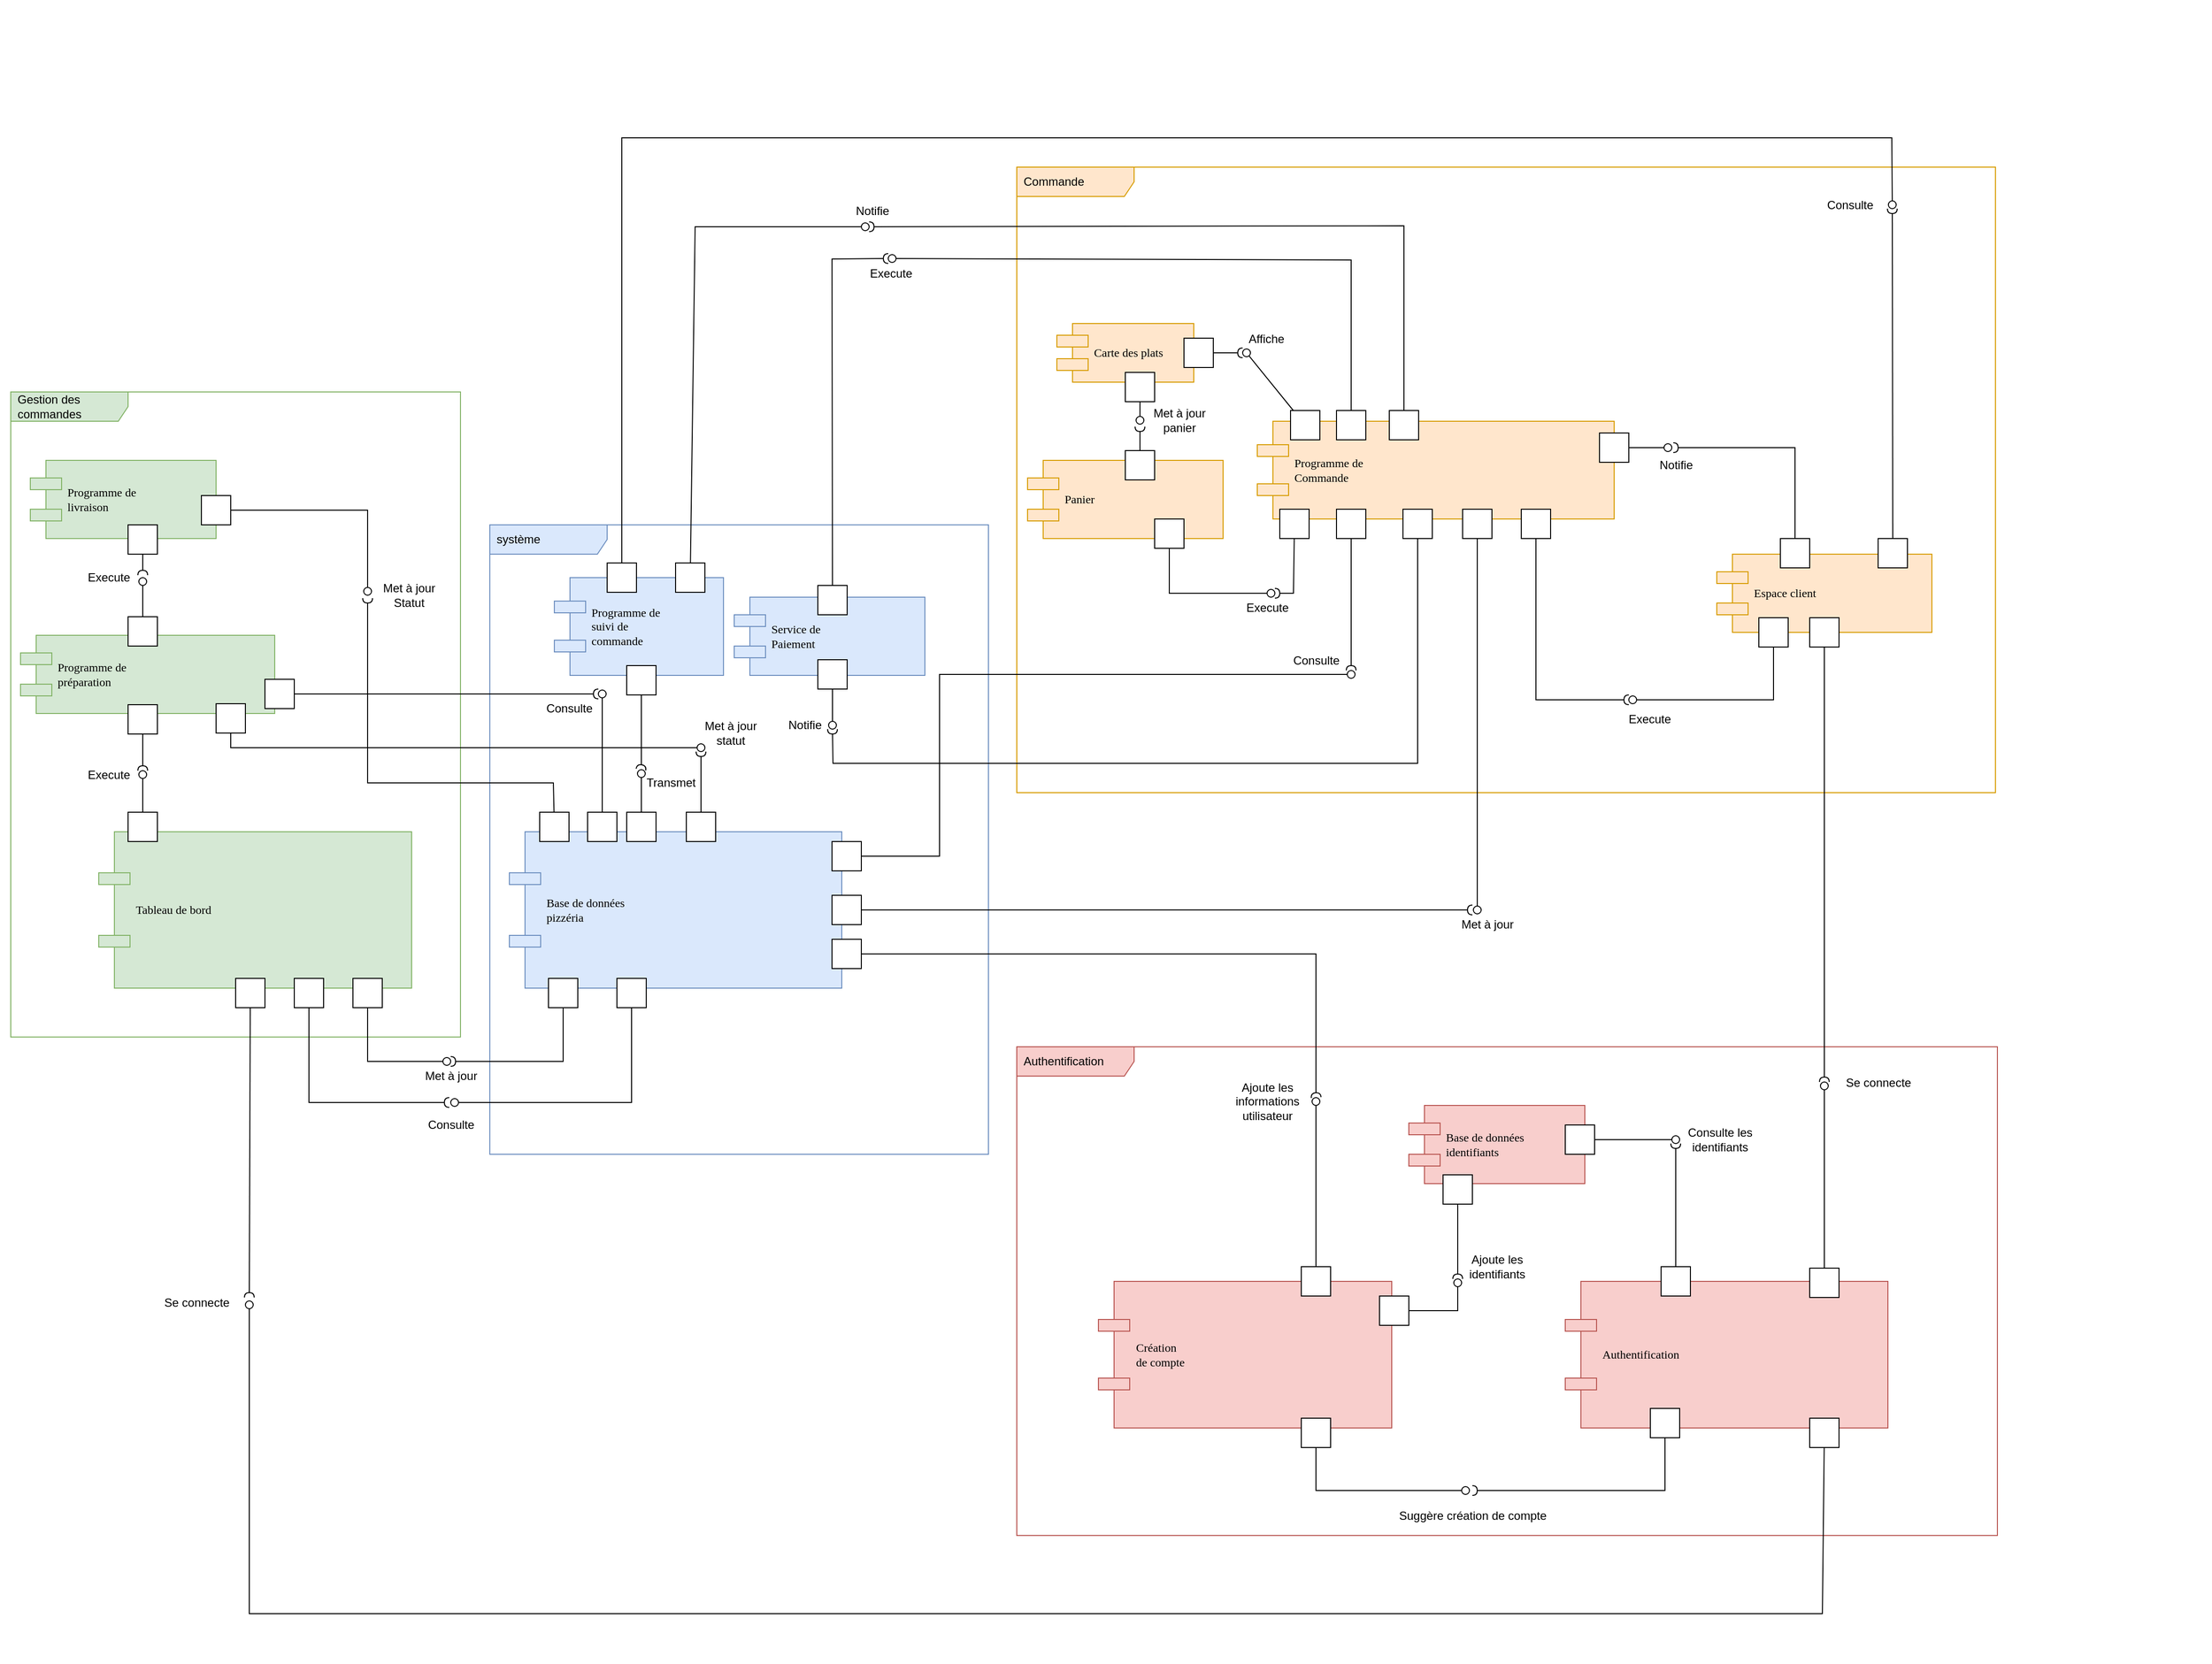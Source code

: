 <mxfile version="14.6.13" type="device"><diagram name="Page-1" id="5f0bae14-7c28-e335-631c-24af17079c00"><mxGraphModel dx="3477" dy="2358" grid="1" gridSize="10" guides="1" tooltips="1" connect="1" arrows="1" fold="1" page="1" pageScale="1" pageWidth="1100" pageHeight="850" background="#ffffff" math="0" shadow="0"><root><mxCell id="0"/><mxCell id="1" parent="0"/><mxCell id="jFPfDGj1QU5XPyKvteIS-4" value="" style="shape=table;html=1;whiteSpace=wrap;startSize=0;container=1;collapsible=0;childLayout=tableLayout;strokeColor=#FFFFFF;" vertex="1" parent="1"><mxGeometry x="-1100" y="-850" width="2260" height="1700" as="geometry"/></mxCell><mxCell id="jFPfDGj1QU5XPyKvteIS-5" value="" style="shape=partialRectangle;html=1;whiteSpace=wrap;collapsible=0;dropTarget=0;pointerEvents=0;fillColor=none;top=0;left=0;bottom=0;right=0;points=[[0,0.5],[1,0.5]];portConstraint=eastwest;" vertex="1" parent="jFPfDGj1QU5XPyKvteIS-4"><mxGeometry width="2260" height="86" as="geometry"/></mxCell><mxCell id="jFPfDGj1QU5XPyKvteIS-6" value="" style="shape=partialRectangle;html=1;whiteSpace=wrap;connectable=0;overflow=hidden;fillColor=none;top=0;left=0;bottom=0;right=0;" vertex="1" parent="jFPfDGj1QU5XPyKvteIS-5"><mxGeometry width="114" height="86" as="geometry"/></mxCell><mxCell id="jFPfDGj1QU5XPyKvteIS-7" value="" style="shape=partialRectangle;html=1;whiteSpace=wrap;connectable=0;overflow=hidden;fillColor=none;top=0;left=0;bottom=0;right=0;" vertex="1" parent="jFPfDGj1QU5XPyKvteIS-5"><mxGeometry x="114" width="112" height="86" as="geometry"/></mxCell><mxCell id="jFPfDGj1QU5XPyKvteIS-8" value="" style="shape=partialRectangle;html=1;whiteSpace=wrap;connectable=0;overflow=hidden;fillColor=none;top=0;left=0;bottom=0;right=0;" vertex="1" parent="jFPfDGj1QU5XPyKvteIS-5"><mxGeometry x="226" width="114" height="86" as="geometry"/></mxCell><mxCell id="jFPfDGj1QU5XPyKvteIS-9" value="" style="shape=partialRectangle;html=1;whiteSpace=wrap;connectable=0;overflow=hidden;fillColor=none;top=0;left=0;bottom=0;right=0;" vertex="1" parent="jFPfDGj1QU5XPyKvteIS-5"><mxGeometry x="340" width="112" height="86" as="geometry"/></mxCell><mxCell id="jFPfDGj1QU5XPyKvteIS-10" value="" style="shape=partialRectangle;html=1;whiteSpace=wrap;connectable=0;overflow=hidden;fillColor=none;top=0;left=0;bottom=0;right=0;" vertex="1" parent="jFPfDGj1QU5XPyKvteIS-5"><mxGeometry x="452" width="114" height="86" as="geometry"/></mxCell><mxCell id="jFPfDGj1QU5XPyKvteIS-11" value="" style="shape=partialRectangle;html=1;whiteSpace=wrap;connectable=0;overflow=hidden;fillColor=none;top=0;left=0;bottom=0;right=0;" vertex="1" parent="jFPfDGj1QU5XPyKvteIS-5"><mxGeometry x="566" width="112" height="86" as="geometry"/></mxCell><mxCell id="jFPfDGj1QU5XPyKvteIS-12" value="" style="shape=partialRectangle;html=1;whiteSpace=wrap;connectable=0;overflow=hidden;fillColor=none;top=0;left=0;bottom=0;right=0;" vertex="1" parent="jFPfDGj1QU5XPyKvteIS-5"><mxGeometry x="678" width="114" height="86" as="geometry"/></mxCell><mxCell id="jFPfDGj1QU5XPyKvteIS-13" value="" style="shape=partialRectangle;html=1;whiteSpace=wrap;connectable=0;overflow=hidden;fillColor=none;top=0;left=0;bottom=0;right=0;" vertex="1" parent="jFPfDGj1QU5XPyKvteIS-5"><mxGeometry x="792" width="112" height="86" as="geometry"/></mxCell><mxCell id="jFPfDGj1QU5XPyKvteIS-14" value="" style="shape=partialRectangle;html=1;whiteSpace=wrap;connectable=0;overflow=hidden;fillColor=none;top=0;left=0;bottom=0;right=0;" vertex="1" parent="jFPfDGj1QU5XPyKvteIS-5"><mxGeometry x="904" width="114" height="86" as="geometry"/></mxCell><mxCell id="jFPfDGj1QU5XPyKvteIS-15" value="" style="shape=partialRectangle;html=1;whiteSpace=wrap;connectable=0;overflow=hidden;fillColor=none;top=0;left=0;bottom=0;right=0;" vertex="1" parent="jFPfDGj1QU5XPyKvteIS-5"><mxGeometry x="1018" width="112" height="86" as="geometry"/></mxCell><mxCell id="jFPfDGj1QU5XPyKvteIS-16" value="" style="shape=partialRectangle;html=1;whiteSpace=wrap;connectable=0;overflow=hidden;fillColor=none;top=0;left=0;bottom=0;right=0;" vertex="1" parent="jFPfDGj1QU5XPyKvteIS-5"><mxGeometry x="1130" width="114" height="86" as="geometry"/></mxCell><mxCell id="jFPfDGj1QU5XPyKvteIS-17" value="" style="shape=partialRectangle;html=1;whiteSpace=wrap;connectable=0;overflow=hidden;fillColor=none;top=0;left=0;bottom=0;right=0;" vertex="1" parent="jFPfDGj1QU5XPyKvteIS-5"><mxGeometry x="1244" width="112" height="86" as="geometry"/></mxCell><mxCell id="jFPfDGj1QU5XPyKvteIS-18" value="" style="shape=partialRectangle;html=1;whiteSpace=wrap;connectable=0;overflow=hidden;fillColor=none;top=0;left=0;bottom=0;right=0;" vertex="1" parent="jFPfDGj1QU5XPyKvteIS-5"><mxGeometry x="1356" width="114" height="86" as="geometry"/></mxCell><mxCell id="jFPfDGj1QU5XPyKvteIS-19" value="" style="shape=partialRectangle;html=1;whiteSpace=wrap;connectable=0;overflow=hidden;fillColor=none;top=0;left=0;bottom=0;right=0;" vertex="1" parent="jFPfDGj1QU5XPyKvteIS-5"><mxGeometry x="1470" width="112" height="86" as="geometry"/></mxCell><mxCell id="jFPfDGj1QU5XPyKvteIS-20" value="" style="shape=partialRectangle;html=1;whiteSpace=wrap;connectable=0;overflow=hidden;fillColor=none;top=0;left=0;bottom=0;right=0;" vertex="1" parent="jFPfDGj1QU5XPyKvteIS-5"><mxGeometry x="1582" width="114" height="86" as="geometry"/></mxCell><mxCell id="jFPfDGj1QU5XPyKvteIS-21" value="" style="shape=partialRectangle;html=1;whiteSpace=wrap;connectable=0;overflow=hidden;fillColor=none;top=0;left=0;bottom=0;right=0;" vertex="1" parent="jFPfDGj1QU5XPyKvteIS-5"><mxGeometry x="1696" width="112" height="86" as="geometry"/></mxCell><mxCell id="jFPfDGj1QU5XPyKvteIS-22" value="" style="shape=partialRectangle;html=1;whiteSpace=wrap;connectable=0;overflow=hidden;fillColor=none;top=0;left=0;bottom=0;right=0;" vertex="1" parent="jFPfDGj1QU5XPyKvteIS-5"><mxGeometry x="1808" width="114" height="86" as="geometry"/></mxCell><mxCell id="jFPfDGj1QU5XPyKvteIS-23" value="" style="shape=partialRectangle;html=1;whiteSpace=wrap;connectable=0;overflow=hidden;fillColor=none;top=0;left=0;bottom=0;right=0;" vertex="1" parent="jFPfDGj1QU5XPyKvteIS-5"><mxGeometry x="1922" width="112" height="86" as="geometry"/></mxCell><mxCell id="jFPfDGj1QU5XPyKvteIS-24" value="" style="shape=partialRectangle;html=1;whiteSpace=wrap;connectable=0;overflow=hidden;fillColor=none;top=0;left=0;bottom=0;right=0;" vertex="1" parent="jFPfDGj1QU5XPyKvteIS-5"><mxGeometry x="2034" width="114" height="86" as="geometry"/></mxCell><mxCell id="jFPfDGj1QU5XPyKvteIS-25" value="" style="shape=partialRectangle;html=1;whiteSpace=wrap;connectable=0;overflow=hidden;fillColor=none;top=0;left=0;bottom=0;right=0;" vertex="1" parent="jFPfDGj1QU5XPyKvteIS-5"><mxGeometry x="2148" width="112" height="86" as="geometry"/></mxCell><mxCell id="jFPfDGj1QU5XPyKvteIS-26" value="" style="shape=partialRectangle;html=1;whiteSpace=wrap;collapsible=0;dropTarget=0;pointerEvents=0;fillColor=none;top=0;left=0;bottom=0;right=0;points=[[0,0.5],[1,0.5]];portConstraint=eastwest;" vertex="1" parent="jFPfDGj1QU5XPyKvteIS-4"><mxGeometry y="86" width="2260" height="84" as="geometry"/></mxCell><mxCell id="jFPfDGj1QU5XPyKvteIS-27" value="" style="shape=partialRectangle;html=1;whiteSpace=wrap;connectable=0;overflow=hidden;fillColor=none;top=0;left=0;bottom=0;right=0;" vertex="1" parent="jFPfDGj1QU5XPyKvteIS-26"><mxGeometry width="114" height="84" as="geometry"/></mxCell><mxCell id="jFPfDGj1QU5XPyKvteIS-28" value="" style="shape=partialRectangle;html=1;whiteSpace=wrap;connectable=0;overflow=hidden;fillColor=none;top=0;left=0;bottom=0;right=0;" vertex="1" parent="jFPfDGj1QU5XPyKvteIS-26"><mxGeometry x="114" width="112" height="84" as="geometry"/></mxCell><mxCell id="jFPfDGj1QU5XPyKvteIS-29" value="" style="shape=partialRectangle;html=1;whiteSpace=wrap;connectable=0;overflow=hidden;fillColor=none;top=0;left=0;bottom=0;right=0;" vertex="1" parent="jFPfDGj1QU5XPyKvteIS-26"><mxGeometry x="226" width="114" height="84" as="geometry"/></mxCell><mxCell id="jFPfDGj1QU5XPyKvteIS-30" value="" style="shape=partialRectangle;html=1;whiteSpace=wrap;connectable=0;overflow=hidden;fillColor=none;top=0;left=0;bottom=0;right=0;" vertex="1" parent="jFPfDGj1QU5XPyKvteIS-26"><mxGeometry x="340" width="112" height="84" as="geometry"/></mxCell><mxCell id="jFPfDGj1QU5XPyKvteIS-31" value="" style="shape=partialRectangle;html=1;whiteSpace=wrap;connectable=0;overflow=hidden;fillColor=none;top=0;left=0;bottom=0;right=0;" vertex="1" parent="jFPfDGj1QU5XPyKvteIS-26"><mxGeometry x="452" width="114" height="84" as="geometry"/></mxCell><mxCell id="jFPfDGj1QU5XPyKvteIS-32" value="" style="shape=partialRectangle;html=1;whiteSpace=wrap;connectable=0;overflow=hidden;fillColor=none;top=0;left=0;bottom=0;right=0;" vertex="1" parent="jFPfDGj1QU5XPyKvteIS-26"><mxGeometry x="566" width="112" height="84" as="geometry"/></mxCell><mxCell id="jFPfDGj1QU5XPyKvteIS-33" value="" style="shape=partialRectangle;html=1;whiteSpace=wrap;connectable=0;overflow=hidden;fillColor=none;top=0;left=0;bottom=0;right=0;" vertex="1" parent="jFPfDGj1QU5XPyKvteIS-26"><mxGeometry x="678" width="114" height="84" as="geometry"/></mxCell><mxCell id="jFPfDGj1QU5XPyKvteIS-34" value="" style="shape=partialRectangle;html=1;whiteSpace=wrap;connectable=0;overflow=hidden;fillColor=none;top=0;left=0;bottom=0;right=0;" vertex="1" parent="jFPfDGj1QU5XPyKvteIS-26"><mxGeometry x="792" width="112" height="84" as="geometry"/></mxCell><mxCell id="jFPfDGj1QU5XPyKvteIS-35" value="" style="shape=partialRectangle;html=1;whiteSpace=wrap;connectable=0;overflow=hidden;fillColor=none;top=0;left=0;bottom=0;right=0;" vertex="1" parent="jFPfDGj1QU5XPyKvteIS-26"><mxGeometry x="904" width="114" height="84" as="geometry"/></mxCell><mxCell id="jFPfDGj1QU5XPyKvteIS-36" value="" style="shape=partialRectangle;html=1;whiteSpace=wrap;connectable=0;overflow=hidden;fillColor=none;top=0;left=0;bottom=0;right=0;" vertex="1" parent="jFPfDGj1QU5XPyKvteIS-26"><mxGeometry x="1018" width="112" height="84" as="geometry"/></mxCell><mxCell id="jFPfDGj1QU5XPyKvteIS-37" value="" style="shape=partialRectangle;html=1;whiteSpace=wrap;connectable=0;overflow=hidden;fillColor=none;top=0;left=0;bottom=0;right=0;" vertex="1" parent="jFPfDGj1QU5XPyKvteIS-26"><mxGeometry x="1130" width="114" height="84" as="geometry"/></mxCell><mxCell id="jFPfDGj1QU5XPyKvteIS-38" value="" style="shape=partialRectangle;html=1;whiteSpace=wrap;connectable=0;overflow=hidden;fillColor=none;top=0;left=0;bottom=0;right=0;" vertex="1" parent="jFPfDGj1QU5XPyKvteIS-26"><mxGeometry x="1244" width="112" height="84" as="geometry"/></mxCell><mxCell id="jFPfDGj1QU5XPyKvteIS-39" value="" style="shape=partialRectangle;html=1;whiteSpace=wrap;connectable=0;overflow=hidden;fillColor=none;top=0;left=0;bottom=0;right=0;" vertex="1" parent="jFPfDGj1QU5XPyKvteIS-26"><mxGeometry x="1356" width="114" height="84" as="geometry"/></mxCell><mxCell id="jFPfDGj1QU5XPyKvteIS-40" value="" style="shape=partialRectangle;html=1;whiteSpace=wrap;connectable=0;overflow=hidden;fillColor=none;top=0;left=0;bottom=0;right=0;" vertex="1" parent="jFPfDGj1QU5XPyKvteIS-26"><mxGeometry x="1470" width="112" height="84" as="geometry"/></mxCell><mxCell id="jFPfDGj1QU5XPyKvteIS-41" value="" style="shape=partialRectangle;html=1;whiteSpace=wrap;connectable=0;overflow=hidden;fillColor=none;top=0;left=0;bottom=0;right=0;" vertex="1" parent="jFPfDGj1QU5XPyKvteIS-26"><mxGeometry x="1582" width="114" height="84" as="geometry"/></mxCell><mxCell id="jFPfDGj1QU5XPyKvteIS-42" value="" style="shape=partialRectangle;html=1;whiteSpace=wrap;connectable=0;overflow=hidden;fillColor=none;top=0;left=0;bottom=0;right=0;" vertex="1" parent="jFPfDGj1QU5XPyKvteIS-26"><mxGeometry x="1696" width="112" height="84" as="geometry"/></mxCell><mxCell id="jFPfDGj1QU5XPyKvteIS-43" value="" style="shape=partialRectangle;html=1;whiteSpace=wrap;connectable=0;overflow=hidden;fillColor=none;top=0;left=0;bottom=0;right=0;" vertex="1" parent="jFPfDGj1QU5XPyKvteIS-26"><mxGeometry x="1808" width="114" height="84" as="geometry"/></mxCell><mxCell id="jFPfDGj1QU5XPyKvteIS-44" value="" style="shape=partialRectangle;html=1;whiteSpace=wrap;connectable=0;overflow=hidden;fillColor=none;top=0;left=0;bottom=0;right=0;" vertex="1" parent="jFPfDGj1QU5XPyKvteIS-26"><mxGeometry x="1922" width="112" height="84" as="geometry"/></mxCell><mxCell id="jFPfDGj1QU5XPyKvteIS-45" value="" style="shape=partialRectangle;html=1;whiteSpace=wrap;connectable=0;overflow=hidden;fillColor=none;top=0;left=0;bottom=0;right=0;" vertex="1" parent="jFPfDGj1QU5XPyKvteIS-26"><mxGeometry x="2034" width="114" height="84" as="geometry"/></mxCell><mxCell id="jFPfDGj1QU5XPyKvteIS-46" value="" style="shape=partialRectangle;html=1;whiteSpace=wrap;connectable=0;overflow=hidden;fillColor=none;top=0;left=0;bottom=0;right=0;" vertex="1" parent="jFPfDGj1QU5XPyKvteIS-26"><mxGeometry x="2148" width="112" height="84" as="geometry"/></mxCell><mxCell id="jFPfDGj1QU5XPyKvteIS-47" value="" style="shape=partialRectangle;html=1;whiteSpace=wrap;collapsible=0;dropTarget=0;pointerEvents=0;fillColor=none;top=0;left=0;bottom=0;right=0;points=[[0,0.5],[1,0.5]];portConstraint=eastwest;" vertex="1" parent="jFPfDGj1QU5XPyKvteIS-4"><mxGeometry y="170" width="2260" height="86" as="geometry"/></mxCell><mxCell id="jFPfDGj1QU5XPyKvteIS-48" value="" style="shape=partialRectangle;html=1;whiteSpace=wrap;connectable=0;overflow=hidden;fillColor=none;top=0;left=0;bottom=0;right=0;" vertex="1" parent="jFPfDGj1QU5XPyKvteIS-47"><mxGeometry width="114" height="86" as="geometry"/></mxCell><mxCell id="jFPfDGj1QU5XPyKvteIS-49" value="" style="shape=partialRectangle;html=1;whiteSpace=wrap;connectable=0;overflow=hidden;fillColor=none;top=0;left=0;bottom=0;right=0;" vertex="1" parent="jFPfDGj1QU5XPyKvteIS-47"><mxGeometry x="114" width="112" height="86" as="geometry"/></mxCell><mxCell id="jFPfDGj1QU5XPyKvteIS-50" value="" style="shape=partialRectangle;html=1;whiteSpace=wrap;connectable=0;overflow=hidden;fillColor=none;top=0;left=0;bottom=0;right=0;" vertex="1" parent="jFPfDGj1QU5XPyKvteIS-47"><mxGeometry x="226" width="114" height="86" as="geometry"/></mxCell><mxCell id="jFPfDGj1QU5XPyKvteIS-51" value="" style="shape=partialRectangle;html=1;whiteSpace=wrap;connectable=0;overflow=hidden;fillColor=none;top=0;left=0;bottom=0;right=0;" vertex="1" parent="jFPfDGj1QU5XPyKvteIS-47"><mxGeometry x="340" width="112" height="86" as="geometry"/></mxCell><mxCell id="jFPfDGj1QU5XPyKvteIS-52" value="" style="shape=partialRectangle;html=1;whiteSpace=wrap;connectable=0;overflow=hidden;fillColor=none;top=0;left=0;bottom=0;right=0;" vertex="1" parent="jFPfDGj1QU5XPyKvteIS-47"><mxGeometry x="452" width="114" height="86" as="geometry"/></mxCell><mxCell id="jFPfDGj1QU5XPyKvteIS-53" value="" style="shape=partialRectangle;html=1;whiteSpace=wrap;connectable=0;overflow=hidden;fillColor=none;top=0;left=0;bottom=0;right=0;" vertex="1" parent="jFPfDGj1QU5XPyKvteIS-47"><mxGeometry x="566" width="112" height="86" as="geometry"/></mxCell><mxCell id="jFPfDGj1QU5XPyKvteIS-54" value="" style="shape=partialRectangle;html=1;whiteSpace=wrap;connectable=0;overflow=hidden;fillColor=none;top=0;left=0;bottom=0;right=0;" vertex="1" parent="jFPfDGj1QU5XPyKvteIS-47"><mxGeometry x="678" width="114" height="86" as="geometry"/></mxCell><mxCell id="jFPfDGj1QU5XPyKvteIS-55" value="" style="shape=partialRectangle;html=1;whiteSpace=wrap;connectable=0;overflow=hidden;fillColor=none;top=0;left=0;bottom=0;right=0;" vertex="1" parent="jFPfDGj1QU5XPyKvteIS-47"><mxGeometry x="792" width="112" height="86" as="geometry"/></mxCell><mxCell id="jFPfDGj1QU5XPyKvteIS-56" value="" style="shape=partialRectangle;html=1;whiteSpace=wrap;connectable=0;overflow=hidden;fillColor=none;top=0;left=0;bottom=0;right=0;" vertex="1" parent="jFPfDGj1QU5XPyKvteIS-47"><mxGeometry x="904" width="114" height="86" as="geometry"/></mxCell><mxCell id="jFPfDGj1QU5XPyKvteIS-57" value="" style="shape=partialRectangle;html=1;whiteSpace=wrap;connectable=0;overflow=hidden;fillColor=none;top=0;left=0;bottom=0;right=0;" vertex="1" parent="jFPfDGj1QU5XPyKvteIS-47"><mxGeometry x="1018" width="112" height="86" as="geometry"/></mxCell><mxCell id="jFPfDGj1QU5XPyKvteIS-58" value="" style="shape=partialRectangle;html=1;whiteSpace=wrap;connectable=0;overflow=hidden;fillColor=none;top=0;left=0;bottom=0;right=0;" vertex="1" parent="jFPfDGj1QU5XPyKvteIS-47"><mxGeometry x="1130" width="114" height="86" as="geometry"/></mxCell><mxCell id="jFPfDGj1QU5XPyKvteIS-59" value="" style="shape=partialRectangle;html=1;whiteSpace=wrap;connectable=0;overflow=hidden;fillColor=none;top=0;left=0;bottom=0;right=0;" vertex="1" parent="jFPfDGj1QU5XPyKvteIS-47"><mxGeometry x="1244" width="112" height="86" as="geometry"/></mxCell><mxCell id="jFPfDGj1QU5XPyKvteIS-60" value="" style="shape=partialRectangle;html=1;whiteSpace=wrap;connectable=0;overflow=hidden;fillColor=none;top=0;left=0;bottom=0;right=0;" vertex="1" parent="jFPfDGj1QU5XPyKvteIS-47"><mxGeometry x="1356" width="114" height="86" as="geometry"/></mxCell><mxCell id="jFPfDGj1QU5XPyKvteIS-61" value="" style="shape=partialRectangle;html=1;whiteSpace=wrap;connectable=0;overflow=hidden;fillColor=none;top=0;left=0;bottom=0;right=0;" vertex="1" parent="jFPfDGj1QU5XPyKvteIS-47"><mxGeometry x="1470" width="112" height="86" as="geometry"/></mxCell><mxCell id="jFPfDGj1QU5XPyKvteIS-62" value="" style="shape=partialRectangle;html=1;whiteSpace=wrap;connectable=0;overflow=hidden;fillColor=none;top=0;left=0;bottom=0;right=0;" vertex="1" parent="jFPfDGj1QU5XPyKvteIS-47"><mxGeometry x="1582" width="114" height="86" as="geometry"/></mxCell><mxCell id="jFPfDGj1QU5XPyKvteIS-63" value="" style="shape=partialRectangle;html=1;whiteSpace=wrap;connectable=0;overflow=hidden;fillColor=none;top=0;left=0;bottom=0;right=0;" vertex="1" parent="jFPfDGj1QU5XPyKvteIS-47"><mxGeometry x="1696" width="112" height="86" as="geometry"/></mxCell><mxCell id="jFPfDGj1QU5XPyKvteIS-64" value="" style="shape=partialRectangle;html=1;whiteSpace=wrap;connectable=0;overflow=hidden;fillColor=none;top=0;left=0;bottom=0;right=0;" vertex="1" parent="jFPfDGj1QU5XPyKvteIS-47"><mxGeometry x="1808" width="114" height="86" as="geometry"/></mxCell><mxCell id="jFPfDGj1QU5XPyKvteIS-65" value="" style="shape=partialRectangle;html=1;whiteSpace=wrap;connectable=0;overflow=hidden;fillColor=none;top=0;left=0;bottom=0;right=0;" vertex="1" parent="jFPfDGj1QU5XPyKvteIS-47"><mxGeometry x="1922" width="112" height="86" as="geometry"/></mxCell><mxCell id="jFPfDGj1QU5XPyKvteIS-66" value="" style="shape=partialRectangle;html=1;whiteSpace=wrap;connectable=0;overflow=hidden;fillColor=none;top=0;left=0;bottom=0;right=0;" vertex="1" parent="jFPfDGj1QU5XPyKvteIS-47"><mxGeometry x="2034" width="114" height="86" as="geometry"/></mxCell><mxCell id="jFPfDGj1QU5XPyKvteIS-67" value="" style="shape=partialRectangle;html=1;whiteSpace=wrap;connectable=0;overflow=hidden;fillColor=none;top=0;left=0;bottom=0;right=0;" vertex="1" parent="jFPfDGj1QU5XPyKvteIS-47"><mxGeometry x="2148" width="112" height="86" as="geometry"/></mxCell><mxCell id="jFPfDGj1QU5XPyKvteIS-68" value="" style="shape=partialRectangle;html=1;whiteSpace=wrap;collapsible=0;dropTarget=0;pointerEvents=0;fillColor=none;top=0;left=0;bottom=0;right=0;points=[[0,0.5],[1,0.5]];portConstraint=eastwest;" vertex="1" parent="jFPfDGj1QU5XPyKvteIS-4"><mxGeometry y="256" width="2260" height="84" as="geometry"/></mxCell><mxCell id="jFPfDGj1QU5XPyKvteIS-69" value="" style="shape=partialRectangle;html=1;whiteSpace=wrap;connectable=0;overflow=hidden;fillColor=none;top=0;left=0;bottom=0;right=0;" vertex="1" parent="jFPfDGj1QU5XPyKvteIS-68"><mxGeometry width="114" height="84" as="geometry"/></mxCell><mxCell id="jFPfDGj1QU5XPyKvteIS-70" value="" style="shape=partialRectangle;html=1;whiteSpace=wrap;connectable=0;overflow=hidden;fillColor=none;top=0;left=0;bottom=0;right=0;" vertex="1" parent="jFPfDGj1QU5XPyKvteIS-68"><mxGeometry x="114" width="112" height="84" as="geometry"/></mxCell><mxCell id="jFPfDGj1QU5XPyKvteIS-71" value="" style="shape=partialRectangle;html=1;whiteSpace=wrap;connectable=0;overflow=hidden;fillColor=none;top=0;left=0;bottom=0;right=0;" vertex="1" parent="jFPfDGj1QU5XPyKvteIS-68"><mxGeometry x="226" width="114" height="84" as="geometry"/></mxCell><mxCell id="jFPfDGj1QU5XPyKvteIS-72" value="" style="shape=partialRectangle;html=1;whiteSpace=wrap;connectable=0;overflow=hidden;fillColor=none;top=0;left=0;bottom=0;right=0;" vertex="1" parent="jFPfDGj1QU5XPyKvteIS-68"><mxGeometry x="340" width="112" height="84" as="geometry"/></mxCell><mxCell id="jFPfDGj1QU5XPyKvteIS-73" value="" style="shape=partialRectangle;html=1;whiteSpace=wrap;connectable=0;overflow=hidden;fillColor=none;top=0;left=0;bottom=0;right=0;" vertex="1" parent="jFPfDGj1QU5XPyKvteIS-68"><mxGeometry x="452" width="114" height="84" as="geometry"/></mxCell><mxCell id="jFPfDGj1QU5XPyKvteIS-74" value="" style="shape=partialRectangle;html=1;whiteSpace=wrap;connectable=0;overflow=hidden;fillColor=none;top=0;left=0;bottom=0;right=0;" vertex="1" parent="jFPfDGj1QU5XPyKvteIS-68"><mxGeometry x="566" width="112" height="84" as="geometry"/></mxCell><mxCell id="jFPfDGj1QU5XPyKvteIS-75" value="" style="shape=partialRectangle;html=1;whiteSpace=wrap;connectable=0;overflow=hidden;fillColor=none;top=0;left=0;bottom=0;right=0;" vertex="1" parent="jFPfDGj1QU5XPyKvteIS-68"><mxGeometry x="678" width="114" height="84" as="geometry"/></mxCell><mxCell id="jFPfDGj1QU5XPyKvteIS-76" value="" style="shape=partialRectangle;html=1;whiteSpace=wrap;connectable=0;overflow=hidden;fillColor=none;top=0;left=0;bottom=0;right=0;" vertex="1" parent="jFPfDGj1QU5XPyKvteIS-68"><mxGeometry x="792" width="112" height="84" as="geometry"/></mxCell><mxCell id="jFPfDGj1QU5XPyKvteIS-77" value="" style="shape=partialRectangle;html=1;whiteSpace=wrap;connectable=0;overflow=hidden;fillColor=none;top=0;left=0;bottom=0;right=0;" vertex="1" parent="jFPfDGj1QU5XPyKvteIS-68"><mxGeometry x="904" width="114" height="84" as="geometry"/></mxCell><mxCell id="jFPfDGj1QU5XPyKvteIS-78" value="" style="shape=partialRectangle;html=1;whiteSpace=wrap;connectable=0;overflow=hidden;fillColor=none;top=0;left=0;bottom=0;right=0;" vertex="1" parent="jFPfDGj1QU5XPyKvteIS-68"><mxGeometry x="1018" width="112" height="84" as="geometry"/></mxCell><mxCell id="jFPfDGj1QU5XPyKvteIS-79" value="" style="shape=partialRectangle;html=1;whiteSpace=wrap;connectable=0;overflow=hidden;fillColor=none;top=0;left=0;bottom=0;right=0;" vertex="1" parent="jFPfDGj1QU5XPyKvteIS-68"><mxGeometry x="1130" width="114" height="84" as="geometry"/></mxCell><mxCell id="jFPfDGj1QU5XPyKvteIS-80" value="" style="shape=partialRectangle;html=1;whiteSpace=wrap;connectable=0;overflow=hidden;fillColor=none;top=0;left=0;bottom=0;right=0;" vertex="1" parent="jFPfDGj1QU5XPyKvteIS-68"><mxGeometry x="1244" width="112" height="84" as="geometry"/></mxCell><mxCell id="jFPfDGj1QU5XPyKvteIS-81" value="" style="shape=partialRectangle;html=1;whiteSpace=wrap;connectable=0;overflow=hidden;fillColor=none;top=0;left=0;bottom=0;right=0;" vertex="1" parent="jFPfDGj1QU5XPyKvteIS-68"><mxGeometry x="1356" width="114" height="84" as="geometry"/></mxCell><mxCell id="jFPfDGj1QU5XPyKvteIS-82" value="" style="shape=partialRectangle;html=1;whiteSpace=wrap;connectable=0;overflow=hidden;fillColor=none;top=0;left=0;bottom=0;right=0;" vertex="1" parent="jFPfDGj1QU5XPyKvteIS-68"><mxGeometry x="1470" width="112" height="84" as="geometry"/></mxCell><mxCell id="jFPfDGj1QU5XPyKvteIS-83" value="" style="shape=partialRectangle;html=1;whiteSpace=wrap;connectable=0;overflow=hidden;fillColor=none;top=0;left=0;bottom=0;right=0;" vertex="1" parent="jFPfDGj1QU5XPyKvteIS-68"><mxGeometry x="1582" width="114" height="84" as="geometry"/></mxCell><mxCell id="jFPfDGj1QU5XPyKvteIS-84" value="" style="shape=partialRectangle;html=1;whiteSpace=wrap;connectable=0;overflow=hidden;fillColor=none;top=0;left=0;bottom=0;right=0;" vertex="1" parent="jFPfDGj1QU5XPyKvteIS-68"><mxGeometry x="1696" width="112" height="84" as="geometry"/></mxCell><mxCell id="jFPfDGj1QU5XPyKvteIS-85" value="" style="shape=partialRectangle;html=1;whiteSpace=wrap;connectable=0;overflow=hidden;fillColor=none;top=0;left=0;bottom=0;right=0;" vertex="1" parent="jFPfDGj1QU5XPyKvteIS-68"><mxGeometry x="1808" width="114" height="84" as="geometry"/></mxCell><mxCell id="jFPfDGj1QU5XPyKvteIS-86" value="" style="shape=partialRectangle;html=1;whiteSpace=wrap;connectable=0;overflow=hidden;fillColor=none;top=0;left=0;bottom=0;right=0;" vertex="1" parent="jFPfDGj1QU5XPyKvteIS-68"><mxGeometry x="1922" width="112" height="84" as="geometry"/></mxCell><mxCell id="jFPfDGj1QU5XPyKvteIS-87" value="" style="shape=partialRectangle;html=1;whiteSpace=wrap;connectable=0;overflow=hidden;fillColor=none;top=0;left=0;bottom=0;right=0;" vertex="1" parent="jFPfDGj1QU5XPyKvteIS-68"><mxGeometry x="2034" width="114" height="84" as="geometry"/></mxCell><mxCell id="jFPfDGj1QU5XPyKvteIS-88" value="" style="shape=partialRectangle;html=1;whiteSpace=wrap;connectable=0;overflow=hidden;fillColor=none;top=0;left=0;bottom=0;right=0;" vertex="1" parent="jFPfDGj1QU5XPyKvteIS-68"><mxGeometry x="2148" width="112" height="84" as="geometry"/></mxCell><mxCell id="jFPfDGj1QU5XPyKvteIS-89" value="" style="shape=partialRectangle;html=1;whiteSpace=wrap;collapsible=0;dropTarget=0;pointerEvents=0;fillColor=none;top=0;left=0;bottom=0;right=0;points=[[0,0.5],[1,0.5]];portConstraint=eastwest;" vertex="1" parent="jFPfDGj1QU5XPyKvteIS-4"><mxGeometry y="340" width="2260" height="86" as="geometry"/></mxCell><mxCell id="jFPfDGj1QU5XPyKvteIS-90" value="" style="shape=partialRectangle;html=1;whiteSpace=wrap;connectable=0;overflow=hidden;fillColor=none;top=0;left=0;bottom=0;right=0;" vertex="1" parent="jFPfDGj1QU5XPyKvteIS-89"><mxGeometry width="114" height="86" as="geometry"/></mxCell><mxCell id="jFPfDGj1QU5XPyKvteIS-91" value="" style="shape=partialRectangle;html=1;whiteSpace=wrap;connectable=0;overflow=hidden;fillColor=none;top=0;left=0;bottom=0;right=0;" vertex="1" parent="jFPfDGj1QU5XPyKvteIS-89"><mxGeometry x="114" width="112" height="86" as="geometry"/></mxCell><mxCell id="jFPfDGj1QU5XPyKvteIS-92" value="" style="shape=partialRectangle;html=1;whiteSpace=wrap;connectable=0;overflow=hidden;fillColor=none;top=0;left=0;bottom=0;right=0;" vertex="1" parent="jFPfDGj1QU5XPyKvteIS-89"><mxGeometry x="226" width="114" height="86" as="geometry"/></mxCell><mxCell id="jFPfDGj1QU5XPyKvteIS-93" value="" style="shape=partialRectangle;html=1;whiteSpace=wrap;connectable=0;overflow=hidden;fillColor=none;top=0;left=0;bottom=0;right=0;" vertex="1" parent="jFPfDGj1QU5XPyKvteIS-89"><mxGeometry x="340" width="112" height="86" as="geometry"/></mxCell><mxCell id="jFPfDGj1QU5XPyKvteIS-94" value="" style="shape=partialRectangle;html=1;whiteSpace=wrap;connectable=0;overflow=hidden;fillColor=none;top=0;left=0;bottom=0;right=0;" vertex="1" parent="jFPfDGj1QU5XPyKvteIS-89"><mxGeometry x="452" width="114" height="86" as="geometry"/></mxCell><mxCell id="jFPfDGj1QU5XPyKvteIS-95" value="" style="shape=partialRectangle;html=1;whiteSpace=wrap;connectable=0;overflow=hidden;fillColor=none;top=0;left=0;bottom=0;right=0;" vertex="1" parent="jFPfDGj1QU5XPyKvteIS-89"><mxGeometry x="566" width="112" height="86" as="geometry"/></mxCell><mxCell id="jFPfDGj1QU5XPyKvteIS-96" value="" style="shape=partialRectangle;html=1;whiteSpace=wrap;connectable=0;overflow=hidden;fillColor=none;top=0;left=0;bottom=0;right=0;" vertex="1" parent="jFPfDGj1QU5XPyKvteIS-89"><mxGeometry x="678" width="114" height="86" as="geometry"/></mxCell><mxCell id="jFPfDGj1QU5XPyKvteIS-97" value="" style="shape=partialRectangle;html=1;whiteSpace=wrap;connectable=0;overflow=hidden;fillColor=none;top=0;left=0;bottom=0;right=0;" vertex="1" parent="jFPfDGj1QU5XPyKvteIS-89"><mxGeometry x="792" width="112" height="86" as="geometry"/></mxCell><mxCell id="jFPfDGj1QU5XPyKvteIS-98" value="" style="shape=partialRectangle;html=1;whiteSpace=wrap;connectable=0;overflow=hidden;fillColor=none;top=0;left=0;bottom=0;right=0;" vertex="1" parent="jFPfDGj1QU5XPyKvteIS-89"><mxGeometry x="904" width="114" height="86" as="geometry"/></mxCell><mxCell id="jFPfDGj1QU5XPyKvteIS-99" value="" style="shape=partialRectangle;html=1;whiteSpace=wrap;connectable=0;overflow=hidden;fillColor=none;top=0;left=0;bottom=0;right=0;" vertex="1" parent="jFPfDGj1QU5XPyKvteIS-89"><mxGeometry x="1018" width="112" height="86" as="geometry"/></mxCell><mxCell id="jFPfDGj1QU5XPyKvteIS-100" value="" style="shape=partialRectangle;html=1;whiteSpace=wrap;connectable=0;overflow=hidden;fillColor=none;top=0;left=0;bottom=0;right=0;" vertex="1" parent="jFPfDGj1QU5XPyKvteIS-89"><mxGeometry x="1130" width="114" height="86" as="geometry"/></mxCell><mxCell id="jFPfDGj1QU5XPyKvteIS-101" value="" style="shape=partialRectangle;html=1;whiteSpace=wrap;connectable=0;overflow=hidden;fillColor=none;top=0;left=0;bottom=0;right=0;" vertex="1" parent="jFPfDGj1QU5XPyKvteIS-89"><mxGeometry x="1244" width="112" height="86" as="geometry"/></mxCell><mxCell id="jFPfDGj1QU5XPyKvteIS-102" value="" style="shape=partialRectangle;html=1;whiteSpace=wrap;connectable=0;overflow=hidden;fillColor=none;top=0;left=0;bottom=0;right=0;" vertex="1" parent="jFPfDGj1QU5XPyKvteIS-89"><mxGeometry x="1356" width="114" height="86" as="geometry"/></mxCell><mxCell id="jFPfDGj1QU5XPyKvteIS-103" value="" style="shape=partialRectangle;html=1;whiteSpace=wrap;connectable=0;overflow=hidden;fillColor=none;top=0;left=0;bottom=0;right=0;" vertex="1" parent="jFPfDGj1QU5XPyKvteIS-89"><mxGeometry x="1470" width="112" height="86" as="geometry"/></mxCell><mxCell id="jFPfDGj1QU5XPyKvteIS-104" value="" style="shape=partialRectangle;html=1;whiteSpace=wrap;connectable=0;overflow=hidden;fillColor=none;top=0;left=0;bottom=0;right=0;" vertex="1" parent="jFPfDGj1QU5XPyKvteIS-89"><mxGeometry x="1582" width="114" height="86" as="geometry"/></mxCell><mxCell id="jFPfDGj1QU5XPyKvteIS-105" value="" style="shape=partialRectangle;html=1;whiteSpace=wrap;connectable=0;overflow=hidden;fillColor=none;top=0;left=0;bottom=0;right=0;" vertex="1" parent="jFPfDGj1QU5XPyKvteIS-89"><mxGeometry x="1696" width="112" height="86" as="geometry"/></mxCell><mxCell id="jFPfDGj1QU5XPyKvteIS-106" value="" style="shape=partialRectangle;html=1;whiteSpace=wrap;connectable=0;overflow=hidden;fillColor=none;top=0;left=0;bottom=0;right=0;" vertex="1" parent="jFPfDGj1QU5XPyKvteIS-89"><mxGeometry x="1808" width="114" height="86" as="geometry"/></mxCell><mxCell id="jFPfDGj1QU5XPyKvteIS-107" value="" style="shape=partialRectangle;html=1;whiteSpace=wrap;connectable=0;overflow=hidden;fillColor=none;top=0;left=0;bottom=0;right=0;" vertex="1" parent="jFPfDGj1QU5XPyKvteIS-89"><mxGeometry x="1922" width="112" height="86" as="geometry"/></mxCell><mxCell id="jFPfDGj1QU5XPyKvteIS-108" value="" style="shape=partialRectangle;html=1;whiteSpace=wrap;connectable=0;overflow=hidden;fillColor=none;top=0;left=0;bottom=0;right=0;" vertex="1" parent="jFPfDGj1QU5XPyKvteIS-89"><mxGeometry x="2034" width="114" height="86" as="geometry"/></mxCell><mxCell id="jFPfDGj1QU5XPyKvteIS-109" value="" style="shape=partialRectangle;html=1;whiteSpace=wrap;connectable=0;overflow=hidden;fillColor=none;top=0;left=0;bottom=0;right=0;" vertex="1" parent="jFPfDGj1QU5XPyKvteIS-89"><mxGeometry x="2148" width="112" height="86" as="geometry"/></mxCell><mxCell id="jFPfDGj1QU5XPyKvteIS-110" value="" style="shape=partialRectangle;html=1;whiteSpace=wrap;collapsible=0;dropTarget=0;pointerEvents=0;fillColor=none;top=0;left=0;bottom=0;right=0;points=[[0,0.5],[1,0.5]];portConstraint=eastwest;" vertex="1" parent="jFPfDGj1QU5XPyKvteIS-4"><mxGeometry y="426" width="2260" height="84" as="geometry"/></mxCell><mxCell id="jFPfDGj1QU5XPyKvteIS-111" value="" style="shape=partialRectangle;html=1;whiteSpace=wrap;connectable=0;overflow=hidden;fillColor=none;top=0;left=0;bottom=0;right=0;" vertex="1" parent="jFPfDGj1QU5XPyKvteIS-110"><mxGeometry width="114" height="84" as="geometry"/></mxCell><mxCell id="jFPfDGj1QU5XPyKvteIS-112" value="" style="shape=partialRectangle;html=1;whiteSpace=wrap;connectable=0;overflow=hidden;fillColor=none;top=0;left=0;bottom=0;right=0;" vertex="1" parent="jFPfDGj1QU5XPyKvteIS-110"><mxGeometry x="114" width="112" height="84" as="geometry"/></mxCell><mxCell id="jFPfDGj1QU5XPyKvteIS-113" value="" style="shape=partialRectangle;html=1;whiteSpace=wrap;connectable=0;overflow=hidden;fillColor=none;top=0;left=0;bottom=0;right=0;" vertex="1" parent="jFPfDGj1QU5XPyKvteIS-110"><mxGeometry x="226" width="114" height="84" as="geometry"/></mxCell><mxCell id="jFPfDGj1QU5XPyKvteIS-114" value="" style="shape=partialRectangle;html=1;whiteSpace=wrap;connectable=0;overflow=hidden;fillColor=none;top=0;left=0;bottom=0;right=0;" vertex="1" parent="jFPfDGj1QU5XPyKvteIS-110"><mxGeometry x="340" width="112" height="84" as="geometry"/></mxCell><mxCell id="jFPfDGj1QU5XPyKvteIS-115" value="" style="shape=partialRectangle;html=1;whiteSpace=wrap;connectable=0;overflow=hidden;fillColor=none;top=0;left=0;bottom=0;right=0;" vertex="1" parent="jFPfDGj1QU5XPyKvteIS-110"><mxGeometry x="452" width="114" height="84" as="geometry"/></mxCell><mxCell id="jFPfDGj1QU5XPyKvteIS-116" value="" style="shape=partialRectangle;html=1;whiteSpace=wrap;connectable=0;overflow=hidden;fillColor=none;top=0;left=0;bottom=0;right=0;" vertex="1" parent="jFPfDGj1QU5XPyKvteIS-110"><mxGeometry x="566" width="112" height="84" as="geometry"/></mxCell><mxCell id="jFPfDGj1QU5XPyKvteIS-117" value="" style="shape=partialRectangle;html=1;whiteSpace=wrap;connectable=0;overflow=hidden;fillColor=none;top=0;left=0;bottom=0;right=0;" vertex="1" parent="jFPfDGj1QU5XPyKvteIS-110"><mxGeometry x="678" width="114" height="84" as="geometry"/></mxCell><mxCell id="jFPfDGj1QU5XPyKvteIS-118" value="" style="shape=partialRectangle;html=1;whiteSpace=wrap;connectable=0;overflow=hidden;fillColor=none;top=0;left=0;bottom=0;right=0;" vertex="1" parent="jFPfDGj1QU5XPyKvteIS-110"><mxGeometry x="792" width="112" height="84" as="geometry"/></mxCell><mxCell id="jFPfDGj1QU5XPyKvteIS-119" value="" style="shape=partialRectangle;html=1;whiteSpace=wrap;connectable=0;overflow=hidden;fillColor=none;top=0;left=0;bottom=0;right=0;" vertex="1" parent="jFPfDGj1QU5XPyKvteIS-110"><mxGeometry x="904" width="114" height="84" as="geometry"/></mxCell><mxCell id="jFPfDGj1QU5XPyKvteIS-120" value="" style="shape=partialRectangle;html=1;whiteSpace=wrap;connectable=0;overflow=hidden;fillColor=none;top=0;left=0;bottom=0;right=0;" vertex="1" parent="jFPfDGj1QU5XPyKvteIS-110"><mxGeometry x="1018" width="112" height="84" as="geometry"/></mxCell><mxCell id="jFPfDGj1QU5XPyKvteIS-121" value="" style="shape=partialRectangle;html=1;whiteSpace=wrap;connectable=0;overflow=hidden;fillColor=none;top=0;left=0;bottom=0;right=0;" vertex="1" parent="jFPfDGj1QU5XPyKvteIS-110"><mxGeometry x="1130" width="114" height="84" as="geometry"/></mxCell><mxCell id="jFPfDGj1QU5XPyKvteIS-122" value="" style="shape=partialRectangle;html=1;whiteSpace=wrap;connectable=0;overflow=hidden;fillColor=none;top=0;left=0;bottom=0;right=0;" vertex="1" parent="jFPfDGj1QU5XPyKvteIS-110"><mxGeometry x="1244" width="112" height="84" as="geometry"/></mxCell><mxCell id="jFPfDGj1QU5XPyKvteIS-123" value="" style="shape=partialRectangle;html=1;whiteSpace=wrap;connectable=0;overflow=hidden;fillColor=none;top=0;left=0;bottom=0;right=0;" vertex="1" parent="jFPfDGj1QU5XPyKvteIS-110"><mxGeometry x="1356" width="114" height="84" as="geometry"/></mxCell><mxCell id="jFPfDGj1QU5XPyKvteIS-124" value="" style="shape=partialRectangle;html=1;whiteSpace=wrap;connectable=0;overflow=hidden;fillColor=none;top=0;left=0;bottom=0;right=0;" vertex="1" parent="jFPfDGj1QU5XPyKvteIS-110"><mxGeometry x="1470" width="112" height="84" as="geometry"/></mxCell><mxCell id="jFPfDGj1QU5XPyKvteIS-125" value="" style="shape=partialRectangle;html=1;whiteSpace=wrap;connectable=0;overflow=hidden;fillColor=none;top=0;left=0;bottom=0;right=0;" vertex="1" parent="jFPfDGj1QU5XPyKvteIS-110"><mxGeometry x="1582" width="114" height="84" as="geometry"/></mxCell><mxCell id="jFPfDGj1QU5XPyKvteIS-126" value="" style="shape=partialRectangle;html=1;whiteSpace=wrap;connectable=0;overflow=hidden;fillColor=none;top=0;left=0;bottom=0;right=0;" vertex="1" parent="jFPfDGj1QU5XPyKvteIS-110"><mxGeometry x="1696" width="112" height="84" as="geometry"/></mxCell><mxCell id="jFPfDGj1QU5XPyKvteIS-127" value="" style="shape=partialRectangle;html=1;whiteSpace=wrap;connectable=0;overflow=hidden;fillColor=none;top=0;left=0;bottom=0;right=0;" vertex="1" parent="jFPfDGj1QU5XPyKvteIS-110"><mxGeometry x="1808" width="114" height="84" as="geometry"/></mxCell><mxCell id="jFPfDGj1QU5XPyKvteIS-128" value="" style="shape=partialRectangle;html=1;whiteSpace=wrap;connectable=0;overflow=hidden;fillColor=none;top=0;left=0;bottom=0;right=0;" vertex="1" parent="jFPfDGj1QU5XPyKvteIS-110"><mxGeometry x="1922" width="112" height="84" as="geometry"/></mxCell><mxCell id="jFPfDGj1QU5XPyKvteIS-129" value="" style="shape=partialRectangle;html=1;whiteSpace=wrap;connectable=0;overflow=hidden;fillColor=none;top=0;left=0;bottom=0;right=0;" vertex="1" parent="jFPfDGj1QU5XPyKvteIS-110"><mxGeometry x="2034" width="114" height="84" as="geometry"/></mxCell><mxCell id="jFPfDGj1QU5XPyKvteIS-130" value="" style="shape=partialRectangle;html=1;whiteSpace=wrap;connectable=0;overflow=hidden;fillColor=none;top=0;left=0;bottom=0;right=0;" vertex="1" parent="jFPfDGj1QU5XPyKvteIS-110"><mxGeometry x="2148" width="112" height="84" as="geometry"/></mxCell><mxCell id="jFPfDGj1QU5XPyKvteIS-131" value="" style="shape=partialRectangle;html=1;whiteSpace=wrap;collapsible=0;dropTarget=0;pointerEvents=0;fillColor=none;top=0;left=0;bottom=0;right=0;points=[[0,0.5],[1,0.5]];portConstraint=eastwest;" vertex="1" parent="jFPfDGj1QU5XPyKvteIS-4"><mxGeometry y="510" width="2260" height="86" as="geometry"/></mxCell><mxCell id="jFPfDGj1QU5XPyKvteIS-132" value="" style="shape=partialRectangle;html=1;whiteSpace=wrap;connectable=0;overflow=hidden;fillColor=none;top=0;left=0;bottom=0;right=0;" vertex="1" parent="jFPfDGj1QU5XPyKvteIS-131"><mxGeometry width="114" height="86" as="geometry"/></mxCell><mxCell id="jFPfDGj1QU5XPyKvteIS-133" value="" style="shape=partialRectangle;html=1;whiteSpace=wrap;connectable=0;overflow=hidden;fillColor=none;top=0;left=0;bottom=0;right=0;" vertex="1" parent="jFPfDGj1QU5XPyKvteIS-131"><mxGeometry x="114" width="112" height="86" as="geometry"/></mxCell><mxCell id="jFPfDGj1QU5XPyKvteIS-134" value="" style="shape=partialRectangle;html=1;whiteSpace=wrap;connectable=0;overflow=hidden;fillColor=none;top=0;left=0;bottom=0;right=0;" vertex="1" parent="jFPfDGj1QU5XPyKvteIS-131"><mxGeometry x="226" width="114" height="86" as="geometry"/></mxCell><mxCell id="jFPfDGj1QU5XPyKvteIS-135" value="" style="shape=partialRectangle;html=1;whiteSpace=wrap;connectable=0;overflow=hidden;fillColor=none;top=0;left=0;bottom=0;right=0;" vertex="1" parent="jFPfDGj1QU5XPyKvteIS-131"><mxGeometry x="340" width="112" height="86" as="geometry"/></mxCell><mxCell id="jFPfDGj1QU5XPyKvteIS-136" value="" style="shape=partialRectangle;html=1;whiteSpace=wrap;connectable=0;overflow=hidden;fillColor=none;top=0;left=0;bottom=0;right=0;" vertex="1" parent="jFPfDGj1QU5XPyKvteIS-131"><mxGeometry x="452" width="114" height="86" as="geometry"/></mxCell><mxCell id="jFPfDGj1QU5XPyKvteIS-137" value="" style="shape=partialRectangle;html=1;whiteSpace=wrap;connectable=0;overflow=hidden;fillColor=none;top=0;left=0;bottom=0;right=0;" vertex="1" parent="jFPfDGj1QU5XPyKvteIS-131"><mxGeometry x="566" width="112" height="86" as="geometry"/></mxCell><mxCell id="jFPfDGj1QU5XPyKvteIS-138" value="" style="shape=partialRectangle;html=1;whiteSpace=wrap;connectable=0;overflow=hidden;fillColor=none;top=0;left=0;bottom=0;right=0;" vertex="1" parent="jFPfDGj1QU5XPyKvteIS-131"><mxGeometry x="678" width="114" height="86" as="geometry"/></mxCell><mxCell id="jFPfDGj1QU5XPyKvteIS-139" value="" style="shape=partialRectangle;html=1;whiteSpace=wrap;connectable=0;overflow=hidden;fillColor=none;top=0;left=0;bottom=0;right=0;" vertex="1" parent="jFPfDGj1QU5XPyKvteIS-131"><mxGeometry x="792" width="112" height="86" as="geometry"/></mxCell><mxCell id="jFPfDGj1QU5XPyKvteIS-140" value="" style="shape=partialRectangle;html=1;whiteSpace=wrap;connectable=0;overflow=hidden;fillColor=none;top=0;left=0;bottom=0;right=0;" vertex="1" parent="jFPfDGj1QU5XPyKvteIS-131"><mxGeometry x="904" width="114" height="86" as="geometry"/></mxCell><mxCell id="jFPfDGj1QU5XPyKvteIS-141" value="" style="shape=partialRectangle;html=1;whiteSpace=wrap;connectable=0;overflow=hidden;fillColor=none;top=0;left=0;bottom=0;right=0;" vertex="1" parent="jFPfDGj1QU5XPyKvteIS-131"><mxGeometry x="1018" width="112" height="86" as="geometry"/></mxCell><mxCell id="jFPfDGj1QU5XPyKvteIS-142" value="" style="shape=partialRectangle;html=1;whiteSpace=wrap;connectable=0;overflow=hidden;fillColor=none;top=0;left=0;bottom=0;right=0;" vertex="1" parent="jFPfDGj1QU5XPyKvteIS-131"><mxGeometry x="1130" width="114" height="86" as="geometry"/></mxCell><mxCell id="jFPfDGj1QU5XPyKvteIS-143" value="" style="shape=partialRectangle;html=1;whiteSpace=wrap;connectable=0;overflow=hidden;fillColor=none;top=0;left=0;bottom=0;right=0;" vertex="1" parent="jFPfDGj1QU5XPyKvteIS-131"><mxGeometry x="1244" width="112" height="86" as="geometry"/></mxCell><mxCell id="jFPfDGj1QU5XPyKvteIS-144" value="" style="shape=partialRectangle;html=1;whiteSpace=wrap;connectable=0;overflow=hidden;fillColor=none;top=0;left=0;bottom=0;right=0;" vertex="1" parent="jFPfDGj1QU5XPyKvteIS-131"><mxGeometry x="1356" width="114" height="86" as="geometry"/></mxCell><mxCell id="jFPfDGj1QU5XPyKvteIS-145" value="" style="shape=partialRectangle;html=1;whiteSpace=wrap;connectable=0;overflow=hidden;fillColor=none;top=0;left=0;bottom=0;right=0;" vertex="1" parent="jFPfDGj1QU5XPyKvteIS-131"><mxGeometry x="1470" width="112" height="86" as="geometry"/></mxCell><mxCell id="jFPfDGj1QU5XPyKvteIS-146" value="" style="shape=partialRectangle;html=1;whiteSpace=wrap;connectable=0;overflow=hidden;fillColor=none;top=0;left=0;bottom=0;right=0;" vertex="1" parent="jFPfDGj1QU5XPyKvteIS-131"><mxGeometry x="1582" width="114" height="86" as="geometry"/></mxCell><mxCell id="jFPfDGj1QU5XPyKvteIS-147" value="" style="shape=partialRectangle;html=1;whiteSpace=wrap;connectable=0;overflow=hidden;fillColor=none;top=0;left=0;bottom=0;right=0;" vertex="1" parent="jFPfDGj1QU5XPyKvteIS-131"><mxGeometry x="1696" width="112" height="86" as="geometry"/></mxCell><mxCell id="jFPfDGj1QU5XPyKvteIS-148" value="" style="shape=partialRectangle;html=1;whiteSpace=wrap;connectable=0;overflow=hidden;fillColor=none;top=0;left=0;bottom=0;right=0;" vertex="1" parent="jFPfDGj1QU5XPyKvteIS-131"><mxGeometry x="1808" width="114" height="86" as="geometry"/></mxCell><mxCell id="jFPfDGj1QU5XPyKvteIS-149" value="" style="shape=partialRectangle;html=1;whiteSpace=wrap;connectable=0;overflow=hidden;fillColor=none;top=0;left=0;bottom=0;right=0;" vertex="1" parent="jFPfDGj1QU5XPyKvteIS-131"><mxGeometry x="1922" width="112" height="86" as="geometry"/></mxCell><mxCell id="jFPfDGj1QU5XPyKvteIS-150" value="" style="shape=partialRectangle;html=1;whiteSpace=wrap;connectable=0;overflow=hidden;fillColor=none;top=0;left=0;bottom=0;right=0;" vertex="1" parent="jFPfDGj1QU5XPyKvteIS-131"><mxGeometry x="2034" width="114" height="86" as="geometry"/></mxCell><mxCell id="jFPfDGj1QU5XPyKvteIS-151" value="" style="shape=partialRectangle;html=1;whiteSpace=wrap;connectable=0;overflow=hidden;fillColor=none;top=0;left=0;bottom=0;right=0;" vertex="1" parent="jFPfDGj1QU5XPyKvteIS-131"><mxGeometry x="2148" width="112" height="86" as="geometry"/></mxCell><mxCell id="jFPfDGj1QU5XPyKvteIS-152" value="" style="shape=partialRectangle;html=1;whiteSpace=wrap;collapsible=0;dropTarget=0;pointerEvents=0;fillColor=none;top=0;left=0;bottom=0;right=0;points=[[0,0.5],[1,0.5]];portConstraint=eastwest;" vertex="1" parent="jFPfDGj1QU5XPyKvteIS-4"><mxGeometry y="596" width="2260" height="84" as="geometry"/></mxCell><mxCell id="jFPfDGj1QU5XPyKvteIS-153" value="" style="shape=partialRectangle;html=1;whiteSpace=wrap;connectable=0;overflow=hidden;fillColor=none;top=0;left=0;bottom=0;right=0;" vertex="1" parent="jFPfDGj1QU5XPyKvteIS-152"><mxGeometry width="114" height="84" as="geometry"/></mxCell><mxCell id="jFPfDGj1QU5XPyKvteIS-154" value="" style="shape=partialRectangle;html=1;whiteSpace=wrap;connectable=0;overflow=hidden;fillColor=none;top=0;left=0;bottom=0;right=0;" vertex="1" parent="jFPfDGj1QU5XPyKvteIS-152"><mxGeometry x="114" width="112" height="84" as="geometry"/></mxCell><mxCell id="jFPfDGj1QU5XPyKvteIS-155" value="" style="shape=partialRectangle;html=1;whiteSpace=wrap;connectable=0;overflow=hidden;fillColor=none;top=0;left=0;bottom=0;right=0;" vertex="1" parent="jFPfDGj1QU5XPyKvteIS-152"><mxGeometry x="226" width="114" height="84" as="geometry"/></mxCell><mxCell id="jFPfDGj1QU5XPyKvteIS-156" value="" style="shape=partialRectangle;html=1;whiteSpace=wrap;connectable=0;overflow=hidden;fillColor=none;top=0;left=0;bottom=0;right=0;" vertex="1" parent="jFPfDGj1QU5XPyKvteIS-152"><mxGeometry x="340" width="112" height="84" as="geometry"/></mxCell><mxCell id="jFPfDGj1QU5XPyKvteIS-157" value="" style="shape=partialRectangle;html=1;whiteSpace=wrap;connectable=0;overflow=hidden;fillColor=none;top=0;left=0;bottom=0;right=0;" vertex="1" parent="jFPfDGj1QU5XPyKvteIS-152"><mxGeometry x="452" width="114" height="84" as="geometry"/></mxCell><mxCell id="jFPfDGj1QU5XPyKvteIS-158" value="" style="shape=partialRectangle;html=1;whiteSpace=wrap;connectable=0;overflow=hidden;fillColor=none;top=0;left=0;bottom=0;right=0;" vertex="1" parent="jFPfDGj1QU5XPyKvteIS-152"><mxGeometry x="566" width="112" height="84" as="geometry"/></mxCell><mxCell id="jFPfDGj1QU5XPyKvteIS-159" value="" style="shape=partialRectangle;html=1;whiteSpace=wrap;connectable=0;overflow=hidden;fillColor=none;top=0;left=0;bottom=0;right=0;" vertex="1" parent="jFPfDGj1QU5XPyKvteIS-152"><mxGeometry x="678" width="114" height="84" as="geometry"/></mxCell><mxCell id="jFPfDGj1QU5XPyKvteIS-160" value="" style="shape=partialRectangle;html=1;whiteSpace=wrap;connectable=0;overflow=hidden;fillColor=none;top=0;left=0;bottom=0;right=0;" vertex="1" parent="jFPfDGj1QU5XPyKvteIS-152"><mxGeometry x="792" width="112" height="84" as="geometry"/></mxCell><mxCell id="jFPfDGj1QU5XPyKvteIS-161" value="" style="shape=partialRectangle;html=1;whiteSpace=wrap;connectable=0;overflow=hidden;fillColor=none;top=0;left=0;bottom=0;right=0;" vertex="1" parent="jFPfDGj1QU5XPyKvteIS-152"><mxGeometry x="904" width="114" height="84" as="geometry"/></mxCell><mxCell id="jFPfDGj1QU5XPyKvteIS-162" value="" style="shape=partialRectangle;html=1;whiteSpace=wrap;connectable=0;overflow=hidden;fillColor=none;top=0;left=0;bottom=0;right=0;" vertex="1" parent="jFPfDGj1QU5XPyKvteIS-152"><mxGeometry x="1018" width="112" height="84" as="geometry"/></mxCell><mxCell id="jFPfDGj1QU5XPyKvteIS-163" value="" style="shape=partialRectangle;html=1;whiteSpace=wrap;connectable=0;overflow=hidden;fillColor=none;top=0;left=0;bottom=0;right=0;" vertex="1" parent="jFPfDGj1QU5XPyKvteIS-152"><mxGeometry x="1130" width="114" height="84" as="geometry"/></mxCell><mxCell id="jFPfDGj1QU5XPyKvteIS-164" value="" style="shape=partialRectangle;html=1;whiteSpace=wrap;connectable=0;overflow=hidden;fillColor=none;top=0;left=0;bottom=0;right=0;" vertex="1" parent="jFPfDGj1QU5XPyKvteIS-152"><mxGeometry x="1244" width="112" height="84" as="geometry"/></mxCell><mxCell id="jFPfDGj1QU5XPyKvteIS-165" value="" style="shape=partialRectangle;html=1;whiteSpace=wrap;connectable=0;overflow=hidden;fillColor=none;top=0;left=0;bottom=0;right=0;" vertex="1" parent="jFPfDGj1QU5XPyKvteIS-152"><mxGeometry x="1356" width="114" height="84" as="geometry"/></mxCell><mxCell id="jFPfDGj1QU5XPyKvteIS-166" value="" style="shape=partialRectangle;html=1;whiteSpace=wrap;connectable=0;overflow=hidden;fillColor=none;top=0;left=0;bottom=0;right=0;" vertex="1" parent="jFPfDGj1QU5XPyKvteIS-152"><mxGeometry x="1470" width="112" height="84" as="geometry"/></mxCell><mxCell id="jFPfDGj1QU5XPyKvteIS-167" value="" style="shape=partialRectangle;html=1;whiteSpace=wrap;connectable=0;overflow=hidden;fillColor=none;top=0;left=0;bottom=0;right=0;" vertex="1" parent="jFPfDGj1QU5XPyKvteIS-152"><mxGeometry x="1582" width="114" height="84" as="geometry"/></mxCell><mxCell id="jFPfDGj1QU5XPyKvteIS-168" value="" style="shape=partialRectangle;html=1;whiteSpace=wrap;connectable=0;overflow=hidden;fillColor=none;top=0;left=0;bottom=0;right=0;" vertex="1" parent="jFPfDGj1QU5XPyKvteIS-152"><mxGeometry x="1696" width="112" height="84" as="geometry"/></mxCell><mxCell id="jFPfDGj1QU5XPyKvteIS-169" value="" style="shape=partialRectangle;html=1;whiteSpace=wrap;connectable=0;overflow=hidden;fillColor=none;top=0;left=0;bottom=0;right=0;" vertex="1" parent="jFPfDGj1QU5XPyKvteIS-152"><mxGeometry x="1808" width="114" height="84" as="geometry"/></mxCell><mxCell id="jFPfDGj1QU5XPyKvteIS-170" value="" style="shape=partialRectangle;html=1;whiteSpace=wrap;connectable=0;overflow=hidden;fillColor=none;top=0;left=0;bottom=0;right=0;" vertex="1" parent="jFPfDGj1QU5XPyKvteIS-152"><mxGeometry x="1922" width="112" height="84" as="geometry"/></mxCell><mxCell id="jFPfDGj1QU5XPyKvteIS-171" value="" style="shape=partialRectangle;html=1;whiteSpace=wrap;connectable=0;overflow=hidden;fillColor=none;top=0;left=0;bottom=0;right=0;" vertex="1" parent="jFPfDGj1QU5XPyKvteIS-152"><mxGeometry x="2034" width="114" height="84" as="geometry"/></mxCell><mxCell id="jFPfDGj1QU5XPyKvteIS-172" value="" style="shape=partialRectangle;html=1;whiteSpace=wrap;connectable=0;overflow=hidden;fillColor=none;top=0;left=0;bottom=0;right=0;" vertex="1" parent="jFPfDGj1QU5XPyKvteIS-152"><mxGeometry x="2148" width="112" height="84" as="geometry"/></mxCell><mxCell id="jFPfDGj1QU5XPyKvteIS-173" value="" style="shape=partialRectangle;html=1;whiteSpace=wrap;collapsible=0;dropTarget=0;pointerEvents=0;fillColor=none;top=0;left=0;bottom=0;right=0;points=[[0,0.5],[1,0.5]];portConstraint=eastwest;" vertex="1" parent="jFPfDGj1QU5XPyKvteIS-4"><mxGeometry y="680" width="2260" height="86" as="geometry"/></mxCell><mxCell id="jFPfDGj1QU5XPyKvteIS-174" value="" style="shape=partialRectangle;html=1;whiteSpace=wrap;connectable=0;overflow=hidden;fillColor=none;top=0;left=0;bottom=0;right=0;" vertex="1" parent="jFPfDGj1QU5XPyKvteIS-173"><mxGeometry width="114" height="86" as="geometry"/></mxCell><mxCell id="jFPfDGj1QU5XPyKvteIS-175" value="" style="shape=partialRectangle;html=1;whiteSpace=wrap;connectable=0;overflow=hidden;fillColor=none;top=0;left=0;bottom=0;right=0;" vertex="1" parent="jFPfDGj1QU5XPyKvteIS-173"><mxGeometry x="114" width="112" height="86" as="geometry"/></mxCell><mxCell id="jFPfDGj1QU5XPyKvteIS-176" value="" style="shape=partialRectangle;html=1;whiteSpace=wrap;connectable=0;overflow=hidden;fillColor=none;top=0;left=0;bottom=0;right=0;" vertex="1" parent="jFPfDGj1QU5XPyKvteIS-173"><mxGeometry x="226" width="114" height="86" as="geometry"/></mxCell><mxCell id="jFPfDGj1QU5XPyKvteIS-177" value="" style="shape=partialRectangle;html=1;whiteSpace=wrap;connectable=0;overflow=hidden;fillColor=none;top=0;left=0;bottom=0;right=0;" vertex="1" parent="jFPfDGj1QU5XPyKvteIS-173"><mxGeometry x="340" width="112" height="86" as="geometry"/></mxCell><mxCell id="jFPfDGj1QU5XPyKvteIS-178" value="" style="shape=partialRectangle;html=1;whiteSpace=wrap;connectable=0;overflow=hidden;fillColor=none;top=0;left=0;bottom=0;right=0;" vertex="1" parent="jFPfDGj1QU5XPyKvteIS-173"><mxGeometry x="452" width="114" height="86" as="geometry"/></mxCell><mxCell id="jFPfDGj1QU5XPyKvteIS-179" value="" style="shape=partialRectangle;html=1;whiteSpace=wrap;connectable=0;overflow=hidden;fillColor=none;top=0;left=0;bottom=0;right=0;" vertex="1" parent="jFPfDGj1QU5XPyKvteIS-173"><mxGeometry x="566" width="112" height="86" as="geometry"/></mxCell><mxCell id="jFPfDGj1QU5XPyKvteIS-180" value="" style="shape=partialRectangle;html=1;whiteSpace=wrap;connectable=0;overflow=hidden;fillColor=none;top=0;left=0;bottom=0;right=0;" vertex="1" parent="jFPfDGj1QU5XPyKvteIS-173"><mxGeometry x="678" width="114" height="86" as="geometry"/></mxCell><mxCell id="jFPfDGj1QU5XPyKvteIS-181" value="" style="shape=partialRectangle;html=1;whiteSpace=wrap;connectable=0;overflow=hidden;fillColor=none;top=0;left=0;bottom=0;right=0;" vertex="1" parent="jFPfDGj1QU5XPyKvteIS-173"><mxGeometry x="792" width="112" height="86" as="geometry"/></mxCell><mxCell id="jFPfDGj1QU5XPyKvteIS-182" value="" style="shape=partialRectangle;html=1;whiteSpace=wrap;connectable=0;overflow=hidden;fillColor=none;top=0;left=0;bottom=0;right=0;" vertex="1" parent="jFPfDGj1QU5XPyKvteIS-173"><mxGeometry x="904" width="114" height="86" as="geometry"/></mxCell><mxCell id="jFPfDGj1QU5XPyKvteIS-183" value="" style="shape=partialRectangle;html=1;whiteSpace=wrap;connectable=0;overflow=hidden;fillColor=none;top=0;left=0;bottom=0;right=0;" vertex="1" parent="jFPfDGj1QU5XPyKvteIS-173"><mxGeometry x="1018" width="112" height="86" as="geometry"/></mxCell><mxCell id="jFPfDGj1QU5XPyKvteIS-184" value="" style="shape=partialRectangle;html=1;whiteSpace=wrap;connectable=0;overflow=hidden;fillColor=none;top=0;left=0;bottom=0;right=0;" vertex="1" parent="jFPfDGj1QU5XPyKvteIS-173"><mxGeometry x="1130" width="114" height="86" as="geometry"/></mxCell><mxCell id="jFPfDGj1QU5XPyKvteIS-185" value="" style="shape=partialRectangle;html=1;whiteSpace=wrap;connectable=0;overflow=hidden;fillColor=none;top=0;left=0;bottom=0;right=0;" vertex="1" parent="jFPfDGj1QU5XPyKvteIS-173"><mxGeometry x="1244" width="112" height="86" as="geometry"/></mxCell><mxCell id="jFPfDGj1QU5XPyKvteIS-186" value="" style="shape=partialRectangle;html=1;whiteSpace=wrap;connectable=0;overflow=hidden;fillColor=none;top=0;left=0;bottom=0;right=0;" vertex="1" parent="jFPfDGj1QU5XPyKvteIS-173"><mxGeometry x="1356" width="114" height="86" as="geometry"/></mxCell><mxCell id="jFPfDGj1QU5XPyKvteIS-187" value="" style="shape=partialRectangle;html=1;whiteSpace=wrap;connectable=0;overflow=hidden;fillColor=none;top=0;left=0;bottom=0;right=0;" vertex="1" parent="jFPfDGj1QU5XPyKvteIS-173"><mxGeometry x="1470" width="112" height="86" as="geometry"/></mxCell><mxCell id="jFPfDGj1QU5XPyKvteIS-188" value="" style="shape=partialRectangle;html=1;whiteSpace=wrap;connectable=0;overflow=hidden;fillColor=none;top=0;left=0;bottom=0;right=0;" vertex="1" parent="jFPfDGj1QU5XPyKvteIS-173"><mxGeometry x="1582" width="114" height="86" as="geometry"/></mxCell><mxCell id="jFPfDGj1QU5XPyKvteIS-189" value="" style="shape=partialRectangle;html=1;whiteSpace=wrap;connectable=0;overflow=hidden;fillColor=none;top=0;left=0;bottom=0;right=0;" vertex="1" parent="jFPfDGj1QU5XPyKvteIS-173"><mxGeometry x="1696" width="112" height="86" as="geometry"/></mxCell><mxCell id="jFPfDGj1QU5XPyKvteIS-190" value="" style="shape=partialRectangle;html=1;whiteSpace=wrap;connectable=0;overflow=hidden;fillColor=none;top=0;left=0;bottom=0;right=0;" vertex="1" parent="jFPfDGj1QU5XPyKvteIS-173"><mxGeometry x="1808" width="114" height="86" as="geometry"/></mxCell><mxCell id="jFPfDGj1QU5XPyKvteIS-191" value="" style="shape=partialRectangle;html=1;whiteSpace=wrap;connectable=0;overflow=hidden;fillColor=none;top=0;left=0;bottom=0;right=0;" vertex="1" parent="jFPfDGj1QU5XPyKvteIS-173"><mxGeometry x="1922" width="112" height="86" as="geometry"/></mxCell><mxCell id="jFPfDGj1QU5XPyKvteIS-192" value="" style="shape=partialRectangle;html=1;whiteSpace=wrap;connectable=0;overflow=hidden;fillColor=none;top=0;left=0;bottom=0;right=0;" vertex="1" parent="jFPfDGj1QU5XPyKvteIS-173"><mxGeometry x="2034" width="114" height="86" as="geometry"/></mxCell><mxCell id="jFPfDGj1QU5XPyKvteIS-193" value="" style="shape=partialRectangle;html=1;whiteSpace=wrap;connectable=0;overflow=hidden;fillColor=none;top=0;left=0;bottom=0;right=0;" vertex="1" parent="jFPfDGj1QU5XPyKvteIS-173"><mxGeometry x="2148" width="112" height="86" as="geometry"/></mxCell><mxCell id="jFPfDGj1QU5XPyKvteIS-194" value="" style="shape=partialRectangle;html=1;whiteSpace=wrap;collapsible=0;dropTarget=0;pointerEvents=0;fillColor=none;top=0;left=0;bottom=0;right=0;points=[[0,0.5],[1,0.5]];portConstraint=eastwest;" vertex="1" parent="jFPfDGj1QU5XPyKvteIS-4"><mxGeometry y="766" width="2260" height="84" as="geometry"/></mxCell><mxCell id="jFPfDGj1QU5XPyKvteIS-195" value="" style="shape=partialRectangle;html=1;whiteSpace=wrap;connectable=0;overflow=hidden;fillColor=none;top=0;left=0;bottom=0;right=0;" vertex="1" parent="jFPfDGj1QU5XPyKvteIS-194"><mxGeometry width="114" height="84" as="geometry"/></mxCell><mxCell id="jFPfDGj1QU5XPyKvteIS-196" value="" style="shape=partialRectangle;html=1;whiteSpace=wrap;connectable=0;overflow=hidden;fillColor=none;top=0;left=0;bottom=0;right=0;" vertex="1" parent="jFPfDGj1QU5XPyKvteIS-194"><mxGeometry x="114" width="112" height="84" as="geometry"/></mxCell><mxCell id="jFPfDGj1QU5XPyKvteIS-197" value="" style="shape=partialRectangle;html=1;whiteSpace=wrap;connectable=0;overflow=hidden;fillColor=none;top=0;left=0;bottom=0;right=0;" vertex="1" parent="jFPfDGj1QU5XPyKvteIS-194"><mxGeometry x="226" width="114" height="84" as="geometry"/></mxCell><mxCell id="jFPfDGj1QU5XPyKvteIS-198" value="" style="shape=partialRectangle;html=1;whiteSpace=wrap;connectable=0;overflow=hidden;fillColor=none;top=0;left=0;bottom=0;right=0;" vertex="1" parent="jFPfDGj1QU5XPyKvteIS-194"><mxGeometry x="340" width="112" height="84" as="geometry"/></mxCell><mxCell id="jFPfDGj1QU5XPyKvteIS-199" value="" style="shape=partialRectangle;html=1;whiteSpace=wrap;connectable=0;overflow=hidden;fillColor=none;top=0;left=0;bottom=0;right=0;" vertex="1" parent="jFPfDGj1QU5XPyKvteIS-194"><mxGeometry x="452" width="114" height="84" as="geometry"/></mxCell><mxCell id="jFPfDGj1QU5XPyKvteIS-200" value="" style="shape=partialRectangle;html=1;whiteSpace=wrap;connectable=0;overflow=hidden;fillColor=none;top=0;left=0;bottom=0;right=0;" vertex="1" parent="jFPfDGj1QU5XPyKvteIS-194"><mxGeometry x="566" width="112" height="84" as="geometry"/></mxCell><mxCell id="jFPfDGj1QU5XPyKvteIS-201" value="" style="shape=partialRectangle;html=1;whiteSpace=wrap;connectable=0;overflow=hidden;fillColor=none;top=0;left=0;bottom=0;right=0;" vertex="1" parent="jFPfDGj1QU5XPyKvteIS-194"><mxGeometry x="678" width="114" height="84" as="geometry"/></mxCell><mxCell id="jFPfDGj1QU5XPyKvteIS-202" value="" style="shape=partialRectangle;html=1;whiteSpace=wrap;connectable=0;overflow=hidden;fillColor=none;top=0;left=0;bottom=0;right=0;" vertex="1" parent="jFPfDGj1QU5XPyKvteIS-194"><mxGeometry x="792" width="112" height="84" as="geometry"/></mxCell><mxCell id="jFPfDGj1QU5XPyKvteIS-203" value="" style="shape=partialRectangle;html=1;whiteSpace=wrap;connectable=0;overflow=hidden;fillColor=none;top=0;left=0;bottom=0;right=0;" vertex="1" parent="jFPfDGj1QU5XPyKvteIS-194"><mxGeometry x="904" width="114" height="84" as="geometry"/></mxCell><mxCell id="jFPfDGj1QU5XPyKvteIS-204" value="" style="shape=partialRectangle;html=1;whiteSpace=wrap;connectable=0;overflow=hidden;fillColor=none;top=0;left=0;bottom=0;right=0;" vertex="1" parent="jFPfDGj1QU5XPyKvteIS-194"><mxGeometry x="1018" width="112" height="84" as="geometry"/></mxCell><mxCell id="jFPfDGj1QU5XPyKvteIS-205" value="" style="shape=partialRectangle;html=1;whiteSpace=wrap;connectable=0;overflow=hidden;fillColor=none;top=0;left=0;bottom=0;right=0;" vertex="1" parent="jFPfDGj1QU5XPyKvteIS-194"><mxGeometry x="1130" width="114" height="84" as="geometry"/></mxCell><mxCell id="jFPfDGj1QU5XPyKvteIS-206" value="" style="shape=partialRectangle;html=1;whiteSpace=wrap;connectable=0;overflow=hidden;fillColor=none;top=0;left=0;bottom=0;right=0;" vertex="1" parent="jFPfDGj1QU5XPyKvteIS-194"><mxGeometry x="1244" width="112" height="84" as="geometry"/></mxCell><mxCell id="jFPfDGj1QU5XPyKvteIS-207" value="" style="shape=partialRectangle;html=1;whiteSpace=wrap;connectable=0;overflow=hidden;fillColor=none;top=0;left=0;bottom=0;right=0;" vertex="1" parent="jFPfDGj1QU5XPyKvteIS-194"><mxGeometry x="1356" width="114" height="84" as="geometry"/></mxCell><mxCell id="jFPfDGj1QU5XPyKvteIS-208" value="" style="shape=partialRectangle;html=1;whiteSpace=wrap;connectable=0;overflow=hidden;fillColor=none;top=0;left=0;bottom=0;right=0;" vertex="1" parent="jFPfDGj1QU5XPyKvteIS-194"><mxGeometry x="1470" width="112" height="84" as="geometry"/></mxCell><mxCell id="jFPfDGj1QU5XPyKvteIS-209" value="" style="shape=partialRectangle;html=1;whiteSpace=wrap;connectable=0;overflow=hidden;fillColor=none;top=0;left=0;bottom=0;right=0;" vertex="1" parent="jFPfDGj1QU5XPyKvteIS-194"><mxGeometry x="1582" width="114" height="84" as="geometry"/></mxCell><mxCell id="jFPfDGj1QU5XPyKvteIS-210" value="" style="shape=partialRectangle;html=1;whiteSpace=wrap;connectable=0;overflow=hidden;fillColor=none;top=0;left=0;bottom=0;right=0;" vertex="1" parent="jFPfDGj1QU5XPyKvteIS-194"><mxGeometry x="1696" width="112" height="84" as="geometry"/></mxCell><mxCell id="jFPfDGj1QU5XPyKvteIS-211" value="" style="shape=partialRectangle;html=1;whiteSpace=wrap;connectable=0;overflow=hidden;fillColor=none;top=0;left=0;bottom=0;right=0;" vertex="1" parent="jFPfDGj1QU5XPyKvteIS-194"><mxGeometry x="1808" width="114" height="84" as="geometry"/></mxCell><mxCell id="jFPfDGj1QU5XPyKvteIS-212" value="" style="shape=partialRectangle;html=1;whiteSpace=wrap;connectable=0;overflow=hidden;fillColor=none;top=0;left=0;bottom=0;right=0;" vertex="1" parent="jFPfDGj1QU5XPyKvteIS-194"><mxGeometry x="1922" width="112" height="84" as="geometry"/></mxCell><mxCell id="jFPfDGj1QU5XPyKvteIS-213" value="" style="shape=partialRectangle;html=1;whiteSpace=wrap;connectable=0;overflow=hidden;fillColor=none;top=0;left=0;bottom=0;right=0;" vertex="1" parent="jFPfDGj1QU5XPyKvteIS-194"><mxGeometry x="2034" width="114" height="84" as="geometry"/></mxCell><mxCell id="jFPfDGj1QU5XPyKvteIS-214" value="" style="shape=partialRectangle;html=1;whiteSpace=wrap;connectable=0;overflow=hidden;fillColor=none;top=0;left=0;bottom=0;right=0;" vertex="1" parent="jFPfDGj1QU5XPyKvteIS-194"><mxGeometry x="2148" width="112" height="84" as="geometry"/></mxCell><mxCell id="jFPfDGj1QU5XPyKvteIS-215" value="" style="shape=partialRectangle;html=1;whiteSpace=wrap;collapsible=0;dropTarget=0;pointerEvents=0;fillColor=none;top=0;left=0;bottom=0;right=0;points=[[0,0.5],[1,0.5]];portConstraint=eastwest;" vertex="1" parent="jFPfDGj1QU5XPyKvteIS-4"><mxGeometry y="850" width="2260" height="86" as="geometry"/></mxCell><mxCell id="jFPfDGj1QU5XPyKvteIS-216" value="" style="shape=partialRectangle;html=1;whiteSpace=wrap;connectable=0;overflow=hidden;fillColor=none;top=0;left=0;bottom=0;right=0;" vertex="1" parent="jFPfDGj1QU5XPyKvteIS-215"><mxGeometry width="114" height="86" as="geometry"/></mxCell><mxCell id="jFPfDGj1QU5XPyKvteIS-217" value="" style="shape=partialRectangle;html=1;whiteSpace=wrap;connectable=0;overflow=hidden;fillColor=none;top=0;left=0;bottom=0;right=0;" vertex="1" parent="jFPfDGj1QU5XPyKvteIS-215"><mxGeometry x="114" width="112" height="86" as="geometry"/></mxCell><mxCell id="jFPfDGj1QU5XPyKvteIS-218" value="" style="shape=partialRectangle;html=1;whiteSpace=wrap;connectable=0;overflow=hidden;fillColor=none;top=0;left=0;bottom=0;right=0;" vertex="1" parent="jFPfDGj1QU5XPyKvteIS-215"><mxGeometry x="226" width="114" height="86" as="geometry"/></mxCell><mxCell id="jFPfDGj1QU5XPyKvteIS-219" value="" style="shape=partialRectangle;html=1;whiteSpace=wrap;connectable=0;overflow=hidden;fillColor=none;top=0;left=0;bottom=0;right=0;" vertex="1" parent="jFPfDGj1QU5XPyKvteIS-215"><mxGeometry x="340" width="112" height="86" as="geometry"/></mxCell><mxCell id="jFPfDGj1QU5XPyKvteIS-220" value="" style="shape=partialRectangle;html=1;whiteSpace=wrap;connectable=0;overflow=hidden;fillColor=none;top=0;left=0;bottom=0;right=0;" vertex="1" parent="jFPfDGj1QU5XPyKvteIS-215"><mxGeometry x="452" width="114" height="86" as="geometry"/></mxCell><mxCell id="jFPfDGj1QU5XPyKvteIS-221" value="" style="shape=partialRectangle;html=1;whiteSpace=wrap;connectable=0;overflow=hidden;fillColor=none;top=0;left=0;bottom=0;right=0;" vertex="1" parent="jFPfDGj1QU5XPyKvteIS-215"><mxGeometry x="566" width="112" height="86" as="geometry"/></mxCell><mxCell id="jFPfDGj1QU5XPyKvteIS-222" value="" style="shape=partialRectangle;html=1;whiteSpace=wrap;connectable=0;overflow=hidden;fillColor=none;top=0;left=0;bottom=0;right=0;" vertex="1" parent="jFPfDGj1QU5XPyKvteIS-215"><mxGeometry x="678" width="114" height="86" as="geometry"/></mxCell><mxCell id="jFPfDGj1QU5XPyKvteIS-223" value="" style="shape=partialRectangle;html=1;whiteSpace=wrap;connectable=0;overflow=hidden;fillColor=none;top=0;left=0;bottom=0;right=0;" vertex="1" parent="jFPfDGj1QU5XPyKvteIS-215"><mxGeometry x="792" width="112" height="86" as="geometry"/></mxCell><mxCell id="jFPfDGj1QU5XPyKvteIS-224" value="" style="shape=partialRectangle;html=1;whiteSpace=wrap;connectable=0;overflow=hidden;fillColor=none;top=0;left=0;bottom=0;right=0;" vertex="1" parent="jFPfDGj1QU5XPyKvteIS-215"><mxGeometry x="904" width="114" height="86" as="geometry"/></mxCell><mxCell id="jFPfDGj1QU5XPyKvteIS-225" value="" style="shape=partialRectangle;html=1;whiteSpace=wrap;connectable=0;overflow=hidden;fillColor=none;top=0;left=0;bottom=0;right=0;" vertex="1" parent="jFPfDGj1QU5XPyKvteIS-215"><mxGeometry x="1018" width="112" height="86" as="geometry"/></mxCell><mxCell id="jFPfDGj1QU5XPyKvteIS-226" value="" style="shape=partialRectangle;html=1;whiteSpace=wrap;connectable=0;overflow=hidden;fillColor=none;top=0;left=0;bottom=0;right=0;" vertex="1" parent="jFPfDGj1QU5XPyKvteIS-215"><mxGeometry x="1130" width="114" height="86" as="geometry"/></mxCell><mxCell id="jFPfDGj1QU5XPyKvteIS-227" value="" style="shape=partialRectangle;html=1;whiteSpace=wrap;connectable=0;overflow=hidden;fillColor=none;top=0;left=0;bottom=0;right=0;" vertex="1" parent="jFPfDGj1QU5XPyKvteIS-215"><mxGeometry x="1244" width="112" height="86" as="geometry"/></mxCell><mxCell id="jFPfDGj1QU5XPyKvteIS-228" value="" style="shape=partialRectangle;html=1;whiteSpace=wrap;connectable=0;overflow=hidden;fillColor=none;top=0;left=0;bottom=0;right=0;" vertex="1" parent="jFPfDGj1QU5XPyKvteIS-215"><mxGeometry x="1356" width="114" height="86" as="geometry"/></mxCell><mxCell id="jFPfDGj1QU5XPyKvteIS-229" value="" style="shape=partialRectangle;html=1;whiteSpace=wrap;connectable=0;overflow=hidden;fillColor=none;top=0;left=0;bottom=0;right=0;" vertex="1" parent="jFPfDGj1QU5XPyKvteIS-215"><mxGeometry x="1470" width="112" height="86" as="geometry"/></mxCell><mxCell id="jFPfDGj1QU5XPyKvteIS-230" value="" style="shape=partialRectangle;html=1;whiteSpace=wrap;connectable=0;overflow=hidden;fillColor=none;top=0;left=0;bottom=0;right=0;" vertex="1" parent="jFPfDGj1QU5XPyKvteIS-215"><mxGeometry x="1582" width="114" height="86" as="geometry"/></mxCell><mxCell id="jFPfDGj1QU5XPyKvteIS-231" value="" style="shape=partialRectangle;html=1;whiteSpace=wrap;connectable=0;overflow=hidden;fillColor=none;top=0;left=0;bottom=0;right=0;" vertex="1" parent="jFPfDGj1QU5XPyKvteIS-215"><mxGeometry x="1696" width="112" height="86" as="geometry"/></mxCell><mxCell id="jFPfDGj1QU5XPyKvteIS-232" value="" style="shape=partialRectangle;html=1;whiteSpace=wrap;connectable=0;overflow=hidden;fillColor=none;top=0;left=0;bottom=0;right=0;" vertex="1" parent="jFPfDGj1QU5XPyKvteIS-215"><mxGeometry x="1808" width="114" height="86" as="geometry"/></mxCell><mxCell id="jFPfDGj1QU5XPyKvteIS-233" value="" style="shape=partialRectangle;html=1;whiteSpace=wrap;connectable=0;overflow=hidden;fillColor=none;top=0;left=0;bottom=0;right=0;" vertex="1" parent="jFPfDGj1QU5XPyKvteIS-215"><mxGeometry x="1922" width="112" height="86" as="geometry"/></mxCell><mxCell id="jFPfDGj1QU5XPyKvteIS-234" value="" style="shape=partialRectangle;html=1;whiteSpace=wrap;connectable=0;overflow=hidden;fillColor=none;top=0;left=0;bottom=0;right=0;" vertex="1" parent="jFPfDGj1QU5XPyKvteIS-215"><mxGeometry x="2034" width="114" height="86" as="geometry"/></mxCell><mxCell id="jFPfDGj1QU5XPyKvteIS-235" value="" style="shape=partialRectangle;html=1;whiteSpace=wrap;connectable=0;overflow=hidden;fillColor=none;top=0;left=0;bottom=0;right=0;" vertex="1" parent="jFPfDGj1QU5XPyKvteIS-215"><mxGeometry x="2148" width="112" height="86" as="geometry"/></mxCell><mxCell id="jFPfDGj1QU5XPyKvteIS-236" value="" style="shape=partialRectangle;html=1;whiteSpace=wrap;collapsible=0;dropTarget=0;pointerEvents=0;fillColor=none;top=0;left=0;bottom=0;right=0;points=[[0,0.5],[1,0.5]];portConstraint=eastwest;" vertex="1" parent="jFPfDGj1QU5XPyKvteIS-4"><mxGeometry y="936" width="2260" height="84" as="geometry"/></mxCell><mxCell id="jFPfDGj1QU5XPyKvteIS-237" value="" style="shape=partialRectangle;html=1;whiteSpace=wrap;connectable=0;overflow=hidden;fillColor=none;top=0;left=0;bottom=0;right=0;" vertex="1" parent="jFPfDGj1QU5XPyKvteIS-236"><mxGeometry width="114" height="84" as="geometry"/></mxCell><mxCell id="jFPfDGj1QU5XPyKvteIS-238" value="" style="shape=partialRectangle;html=1;whiteSpace=wrap;connectable=0;overflow=hidden;fillColor=none;top=0;left=0;bottom=0;right=0;" vertex="1" parent="jFPfDGj1QU5XPyKvteIS-236"><mxGeometry x="114" width="112" height="84" as="geometry"/></mxCell><mxCell id="jFPfDGj1QU5XPyKvteIS-239" value="" style="shape=partialRectangle;html=1;whiteSpace=wrap;connectable=0;overflow=hidden;fillColor=none;top=0;left=0;bottom=0;right=0;" vertex="1" parent="jFPfDGj1QU5XPyKvteIS-236"><mxGeometry x="226" width="114" height="84" as="geometry"/></mxCell><mxCell id="jFPfDGj1QU5XPyKvteIS-240" value="" style="shape=partialRectangle;html=1;whiteSpace=wrap;connectable=0;overflow=hidden;fillColor=none;top=0;left=0;bottom=0;right=0;" vertex="1" parent="jFPfDGj1QU5XPyKvteIS-236"><mxGeometry x="340" width="112" height="84" as="geometry"/></mxCell><mxCell id="jFPfDGj1QU5XPyKvteIS-241" value="" style="shape=partialRectangle;html=1;whiteSpace=wrap;connectable=0;overflow=hidden;fillColor=none;top=0;left=0;bottom=0;right=0;" vertex="1" parent="jFPfDGj1QU5XPyKvteIS-236"><mxGeometry x="452" width="114" height="84" as="geometry"/></mxCell><mxCell id="jFPfDGj1QU5XPyKvteIS-242" value="" style="shape=partialRectangle;html=1;whiteSpace=wrap;connectable=0;overflow=hidden;fillColor=none;top=0;left=0;bottom=0;right=0;" vertex="1" parent="jFPfDGj1QU5XPyKvteIS-236"><mxGeometry x="566" width="112" height="84" as="geometry"/></mxCell><mxCell id="jFPfDGj1QU5XPyKvteIS-243" value="" style="shape=partialRectangle;html=1;whiteSpace=wrap;connectable=0;overflow=hidden;fillColor=none;top=0;left=0;bottom=0;right=0;" vertex="1" parent="jFPfDGj1QU5XPyKvteIS-236"><mxGeometry x="678" width="114" height="84" as="geometry"/></mxCell><mxCell id="jFPfDGj1QU5XPyKvteIS-244" value="" style="shape=partialRectangle;html=1;whiteSpace=wrap;connectable=0;overflow=hidden;fillColor=none;top=0;left=0;bottom=0;right=0;" vertex="1" parent="jFPfDGj1QU5XPyKvteIS-236"><mxGeometry x="792" width="112" height="84" as="geometry"/></mxCell><mxCell id="jFPfDGj1QU5XPyKvteIS-245" value="" style="shape=partialRectangle;html=1;whiteSpace=wrap;connectable=0;overflow=hidden;fillColor=none;top=0;left=0;bottom=0;right=0;" vertex="1" parent="jFPfDGj1QU5XPyKvteIS-236"><mxGeometry x="904" width="114" height="84" as="geometry"/></mxCell><mxCell id="jFPfDGj1QU5XPyKvteIS-246" value="" style="shape=partialRectangle;html=1;whiteSpace=wrap;connectable=0;overflow=hidden;fillColor=none;top=0;left=0;bottom=0;right=0;" vertex="1" parent="jFPfDGj1QU5XPyKvteIS-236"><mxGeometry x="1018" width="112" height="84" as="geometry"/></mxCell><mxCell id="jFPfDGj1QU5XPyKvteIS-247" value="" style="shape=partialRectangle;html=1;whiteSpace=wrap;connectable=0;overflow=hidden;fillColor=none;top=0;left=0;bottom=0;right=0;" vertex="1" parent="jFPfDGj1QU5XPyKvteIS-236"><mxGeometry x="1130" width="114" height="84" as="geometry"/></mxCell><mxCell id="jFPfDGj1QU5XPyKvteIS-248" value="" style="shape=partialRectangle;html=1;whiteSpace=wrap;connectable=0;overflow=hidden;fillColor=none;top=0;left=0;bottom=0;right=0;" vertex="1" parent="jFPfDGj1QU5XPyKvteIS-236"><mxGeometry x="1244" width="112" height="84" as="geometry"/></mxCell><mxCell id="jFPfDGj1QU5XPyKvteIS-249" value="" style="shape=partialRectangle;html=1;whiteSpace=wrap;connectable=0;overflow=hidden;fillColor=none;top=0;left=0;bottom=0;right=0;" vertex="1" parent="jFPfDGj1QU5XPyKvteIS-236"><mxGeometry x="1356" width="114" height="84" as="geometry"/></mxCell><mxCell id="jFPfDGj1QU5XPyKvteIS-250" value="" style="shape=partialRectangle;html=1;whiteSpace=wrap;connectable=0;overflow=hidden;fillColor=none;top=0;left=0;bottom=0;right=0;" vertex="1" parent="jFPfDGj1QU5XPyKvteIS-236"><mxGeometry x="1470" width="112" height="84" as="geometry"/></mxCell><mxCell id="jFPfDGj1QU5XPyKvteIS-251" value="" style="shape=partialRectangle;html=1;whiteSpace=wrap;connectable=0;overflow=hidden;fillColor=none;top=0;left=0;bottom=0;right=0;" vertex="1" parent="jFPfDGj1QU5XPyKvteIS-236"><mxGeometry x="1582" width="114" height="84" as="geometry"/></mxCell><mxCell id="jFPfDGj1QU5XPyKvteIS-252" value="" style="shape=partialRectangle;html=1;whiteSpace=wrap;connectable=0;overflow=hidden;fillColor=none;top=0;left=0;bottom=0;right=0;" vertex="1" parent="jFPfDGj1QU5XPyKvteIS-236"><mxGeometry x="1696" width="112" height="84" as="geometry"/></mxCell><mxCell id="jFPfDGj1QU5XPyKvteIS-253" value="" style="shape=partialRectangle;html=1;whiteSpace=wrap;connectable=0;overflow=hidden;fillColor=none;top=0;left=0;bottom=0;right=0;" vertex="1" parent="jFPfDGj1QU5XPyKvteIS-236"><mxGeometry x="1808" width="114" height="84" as="geometry"/></mxCell><mxCell id="jFPfDGj1QU5XPyKvteIS-254" value="" style="shape=partialRectangle;html=1;whiteSpace=wrap;connectable=0;overflow=hidden;fillColor=none;top=0;left=0;bottom=0;right=0;" vertex="1" parent="jFPfDGj1QU5XPyKvteIS-236"><mxGeometry x="1922" width="112" height="84" as="geometry"/></mxCell><mxCell id="jFPfDGj1QU5XPyKvteIS-255" value="" style="shape=partialRectangle;html=1;whiteSpace=wrap;connectable=0;overflow=hidden;fillColor=none;top=0;left=0;bottom=0;right=0;" vertex="1" parent="jFPfDGj1QU5XPyKvteIS-236"><mxGeometry x="2034" width="114" height="84" as="geometry"/></mxCell><mxCell id="jFPfDGj1QU5XPyKvteIS-256" value="" style="shape=partialRectangle;html=1;whiteSpace=wrap;connectable=0;overflow=hidden;fillColor=none;top=0;left=0;bottom=0;right=0;" vertex="1" parent="jFPfDGj1QU5XPyKvteIS-236"><mxGeometry x="2148" width="112" height="84" as="geometry"/></mxCell><mxCell id="jFPfDGj1QU5XPyKvteIS-257" value="" style="shape=partialRectangle;html=1;whiteSpace=wrap;collapsible=0;dropTarget=0;pointerEvents=0;fillColor=none;top=0;left=0;bottom=0;right=0;points=[[0,0.5],[1,0.5]];portConstraint=eastwest;" vertex="1" parent="jFPfDGj1QU5XPyKvteIS-4"><mxGeometry y="1020" width="2260" height="86" as="geometry"/></mxCell><mxCell id="jFPfDGj1QU5XPyKvteIS-258" value="" style="shape=partialRectangle;html=1;whiteSpace=wrap;connectable=0;overflow=hidden;fillColor=none;top=0;left=0;bottom=0;right=0;" vertex="1" parent="jFPfDGj1QU5XPyKvteIS-257"><mxGeometry width="114" height="86" as="geometry"/></mxCell><mxCell id="jFPfDGj1QU5XPyKvteIS-259" value="" style="shape=partialRectangle;html=1;whiteSpace=wrap;connectable=0;overflow=hidden;fillColor=none;top=0;left=0;bottom=0;right=0;" vertex="1" parent="jFPfDGj1QU5XPyKvteIS-257"><mxGeometry x="114" width="112" height="86" as="geometry"/></mxCell><mxCell id="jFPfDGj1QU5XPyKvteIS-260" value="" style="shape=partialRectangle;html=1;whiteSpace=wrap;connectable=0;overflow=hidden;fillColor=none;top=0;left=0;bottom=0;right=0;" vertex="1" parent="jFPfDGj1QU5XPyKvteIS-257"><mxGeometry x="226" width="114" height="86" as="geometry"/></mxCell><mxCell id="jFPfDGj1QU5XPyKvteIS-261" value="" style="shape=partialRectangle;html=1;whiteSpace=wrap;connectable=0;overflow=hidden;fillColor=none;top=0;left=0;bottom=0;right=0;" vertex="1" parent="jFPfDGj1QU5XPyKvteIS-257"><mxGeometry x="340" width="112" height="86" as="geometry"/></mxCell><mxCell id="jFPfDGj1QU5XPyKvteIS-262" value="" style="shape=partialRectangle;html=1;whiteSpace=wrap;connectable=0;overflow=hidden;fillColor=none;top=0;left=0;bottom=0;right=0;" vertex="1" parent="jFPfDGj1QU5XPyKvteIS-257"><mxGeometry x="452" width="114" height="86" as="geometry"/></mxCell><mxCell id="jFPfDGj1QU5XPyKvteIS-263" value="" style="shape=partialRectangle;html=1;whiteSpace=wrap;connectable=0;overflow=hidden;fillColor=none;top=0;left=0;bottom=0;right=0;" vertex="1" parent="jFPfDGj1QU5XPyKvteIS-257"><mxGeometry x="566" width="112" height="86" as="geometry"/></mxCell><mxCell id="jFPfDGj1QU5XPyKvteIS-264" value="" style="shape=partialRectangle;html=1;whiteSpace=wrap;connectable=0;overflow=hidden;fillColor=none;top=0;left=0;bottom=0;right=0;" vertex="1" parent="jFPfDGj1QU5XPyKvteIS-257"><mxGeometry x="678" width="114" height="86" as="geometry"/></mxCell><mxCell id="jFPfDGj1QU5XPyKvteIS-265" value="" style="shape=partialRectangle;html=1;whiteSpace=wrap;connectable=0;overflow=hidden;fillColor=none;top=0;left=0;bottom=0;right=0;" vertex="1" parent="jFPfDGj1QU5XPyKvteIS-257"><mxGeometry x="792" width="112" height="86" as="geometry"/></mxCell><mxCell id="jFPfDGj1QU5XPyKvteIS-266" value="" style="shape=partialRectangle;html=1;whiteSpace=wrap;connectable=0;overflow=hidden;fillColor=none;top=0;left=0;bottom=0;right=0;" vertex="1" parent="jFPfDGj1QU5XPyKvteIS-257"><mxGeometry x="904" width="114" height="86" as="geometry"/></mxCell><mxCell id="jFPfDGj1QU5XPyKvteIS-267" value="" style="shape=partialRectangle;html=1;whiteSpace=wrap;connectable=0;overflow=hidden;fillColor=none;top=0;left=0;bottom=0;right=0;" vertex="1" parent="jFPfDGj1QU5XPyKvteIS-257"><mxGeometry x="1018" width="112" height="86" as="geometry"/></mxCell><mxCell id="jFPfDGj1QU5XPyKvteIS-268" value="" style="shape=partialRectangle;html=1;whiteSpace=wrap;connectable=0;overflow=hidden;fillColor=none;top=0;left=0;bottom=0;right=0;" vertex="1" parent="jFPfDGj1QU5XPyKvteIS-257"><mxGeometry x="1130" width="114" height="86" as="geometry"/></mxCell><mxCell id="jFPfDGj1QU5XPyKvteIS-269" value="" style="shape=partialRectangle;html=1;whiteSpace=wrap;connectable=0;overflow=hidden;fillColor=none;top=0;left=0;bottom=0;right=0;" vertex="1" parent="jFPfDGj1QU5XPyKvteIS-257"><mxGeometry x="1244" width="112" height="86" as="geometry"/></mxCell><mxCell id="jFPfDGj1QU5XPyKvteIS-270" value="" style="shape=partialRectangle;html=1;whiteSpace=wrap;connectable=0;overflow=hidden;fillColor=none;top=0;left=0;bottom=0;right=0;" vertex="1" parent="jFPfDGj1QU5XPyKvteIS-257"><mxGeometry x="1356" width="114" height="86" as="geometry"/></mxCell><mxCell id="jFPfDGj1QU5XPyKvteIS-271" value="" style="shape=partialRectangle;html=1;whiteSpace=wrap;connectable=0;overflow=hidden;fillColor=none;top=0;left=0;bottom=0;right=0;" vertex="1" parent="jFPfDGj1QU5XPyKvteIS-257"><mxGeometry x="1470" width="112" height="86" as="geometry"/></mxCell><mxCell id="jFPfDGj1QU5XPyKvteIS-272" value="" style="shape=partialRectangle;html=1;whiteSpace=wrap;connectable=0;overflow=hidden;fillColor=none;top=0;left=0;bottom=0;right=0;" vertex="1" parent="jFPfDGj1QU5XPyKvteIS-257"><mxGeometry x="1582" width="114" height="86" as="geometry"/></mxCell><mxCell id="jFPfDGj1QU5XPyKvteIS-273" value="" style="shape=partialRectangle;html=1;whiteSpace=wrap;connectable=0;overflow=hidden;fillColor=none;top=0;left=0;bottom=0;right=0;" vertex="1" parent="jFPfDGj1QU5XPyKvteIS-257"><mxGeometry x="1696" width="112" height="86" as="geometry"/></mxCell><mxCell id="jFPfDGj1QU5XPyKvteIS-274" value="" style="shape=partialRectangle;html=1;whiteSpace=wrap;connectable=0;overflow=hidden;fillColor=none;top=0;left=0;bottom=0;right=0;" vertex="1" parent="jFPfDGj1QU5XPyKvteIS-257"><mxGeometry x="1808" width="114" height="86" as="geometry"/></mxCell><mxCell id="jFPfDGj1QU5XPyKvteIS-275" value="" style="shape=partialRectangle;html=1;whiteSpace=wrap;connectable=0;overflow=hidden;fillColor=none;top=0;left=0;bottom=0;right=0;" vertex="1" parent="jFPfDGj1QU5XPyKvteIS-257"><mxGeometry x="1922" width="112" height="86" as="geometry"/></mxCell><mxCell id="jFPfDGj1QU5XPyKvteIS-276" value="" style="shape=partialRectangle;html=1;whiteSpace=wrap;connectable=0;overflow=hidden;fillColor=none;top=0;left=0;bottom=0;right=0;" vertex="1" parent="jFPfDGj1QU5XPyKvteIS-257"><mxGeometry x="2034" width="114" height="86" as="geometry"/></mxCell><mxCell id="jFPfDGj1QU5XPyKvteIS-277" value="" style="shape=partialRectangle;html=1;whiteSpace=wrap;connectable=0;overflow=hidden;fillColor=none;top=0;left=0;bottom=0;right=0;" vertex="1" parent="jFPfDGj1QU5XPyKvteIS-257"><mxGeometry x="2148" width="112" height="86" as="geometry"/></mxCell><mxCell id="jFPfDGj1QU5XPyKvteIS-278" value="" style="shape=partialRectangle;html=1;whiteSpace=wrap;collapsible=0;dropTarget=0;pointerEvents=0;fillColor=none;top=0;left=0;bottom=0;right=0;points=[[0,0.5],[1,0.5]];portConstraint=eastwest;" vertex="1" parent="jFPfDGj1QU5XPyKvteIS-4"><mxGeometry y="1106" width="2260" height="84" as="geometry"/></mxCell><mxCell id="jFPfDGj1QU5XPyKvteIS-279" value="" style="shape=partialRectangle;html=1;whiteSpace=wrap;connectable=0;overflow=hidden;fillColor=none;top=0;left=0;bottom=0;right=0;" vertex="1" parent="jFPfDGj1QU5XPyKvteIS-278"><mxGeometry width="114" height="84" as="geometry"/></mxCell><mxCell id="jFPfDGj1QU5XPyKvteIS-280" value="" style="shape=partialRectangle;html=1;whiteSpace=wrap;connectable=0;overflow=hidden;fillColor=none;top=0;left=0;bottom=0;right=0;" vertex="1" parent="jFPfDGj1QU5XPyKvteIS-278"><mxGeometry x="114" width="112" height="84" as="geometry"/></mxCell><mxCell id="jFPfDGj1QU5XPyKvteIS-281" value="" style="shape=partialRectangle;html=1;whiteSpace=wrap;connectable=0;overflow=hidden;fillColor=none;top=0;left=0;bottom=0;right=0;" vertex="1" parent="jFPfDGj1QU5XPyKvteIS-278"><mxGeometry x="226" width="114" height="84" as="geometry"/></mxCell><mxCell id="jFPfDGj1QU5XPyKvteIS-282" value="" style="shape=partialRectangle;html=1;whiteSpace=wrap;connectable=0;overflow=hidden;fillColor=none;top=0;left=0;bottom=0;right=0;" vertex="1" parent="jFPfDGj1QU5XPyKvteIS-278"><mxGeometry x="340" width="112" height="84" as="geometry"/></mxCell><mxCell id="jFPfDGj1QU5XPyKvteIS-283" value="" style="shape=partialRectangle;html=1;whiteSpace=wrap;connectable=0;overflow=hidden;fillColor=none;top=0;left=0;bottom=0;right=0;" vertex="1" parent="jFPfDGj1QU5XPyKvteIS-278"><mxGeometry x="452" width="114" height="84" as="geometry"/></mxCell><mxCell id="jFPfDGj1QU5XPyKvteIS-284" value="" style="shape=partialRectangle;html=1;whiteSpace=wrap;connectable=0;overflow=hidden;fillColor=none;top=0;left=0;bottom=0;right=0;" vertex="1" parent="jFPfDGj1QU5XPyKvteIS-278"><mxGeometry x="566" width="112" height="84" as="geometry"/></mxCell><mxCell id="jFPfDGj1QU5XPyKvteIS-285" value="" style="shape=partialRectangle;html=1;whiteSpace=wrap;connectable=0;overflow=hidden;fillColor=none;top=0;left=0;bottom=0;right=0;" vertex="1" parent="jFPfDGj1QU5XPyKvteIS-278"><mxGeometry x="678" width="114" height="84" as="geometry"/></mxCell><mxCell id="jFPfDGj1QU5XPyKvteIS-286" value="" style="shape=partialRectangle;html=1;whiteSpace=wrap;connectable=0;overflow=hidden;fillColor=none;top=0;left=0;bottom=0;right=0;" vertex="1" parent="jFPfDGj1QU5XPyKvteIS-278"><mxGeometry x="792" width="112" height="84" as="geometry"/></mxCell><mxCell id="jFPfDGj1QU5XPyKvteIS-287" value="" style="shape=partialRectangle;html=1;whiteSpace=wrap;connectable=0;overflow=hidden;fillColor=none;top=0;left=0;bottom=0;right=0;" vertex="1" parent="jFPfDGj1QU5XPyKvteIS-278"><mxGeometry x="904" width="114" height="84" as="geometry"/></mxCell><mxCell id="jFPfDGj1QU5XPyKvteIS-288" value="" style="shape=partialRectangle;html=1;whiteSpace=wrap;connectable=0;overflow=hidden;fillColor=none;top=0;left=0;bottom=0;right=0;" vertex="1" parent="jFPfDGj1QU5XPyKvteIS-278"><mxGeometry x="1018" width="112" height="84" as="geometry"/></mxCell><mxCell id="jFPfDGj1QU5XPyKvteIS-289" value="" style="shape=partialRectangle;html=1;whiteSpace=wrap;connectable=0;overflow=hidden;fillColor=none;top=0;left=0;bottom=0;right=0;" vertex="1" parent="jFPfDGj1QU5XPyKvteIS-278"><mxGeometry x="1130" width="114" height="84" as="geometry"/></mxCell><mxCell id="jFPfDGj1QU5XPyKvteIS-290" value="" style="shape=partialRectangle;html=1;whiteSpace=wrap;connectable=0;overflow=hidden;fillColor=none;top=0;left=0;bottom=0;right=0;" vertex="1" parent="jFPfDGj1QU5XPyKvteIS-278"><mxGeometry x="1244" width="112" height="84" as="geometry"/></mxCell><mxCell id="jFPfDGj1QU5XPyKvteIS-291" value="" style="shape=partialRectangle;html=1;whiteSpace=wrap;connectable=0;overflow=hidden;fillColor=none;top=0;left=0;bottom=0;right=0;" vertex="1" parent="jFPfDGj1QU5XPyKvteIS-278"><mxGeometry x="1356" width="114" height="84" as="geometry"/></mxCell><mxCell id="jFPfDGj1QU5XPyKvteIS-292" value="" style="shape=partialRectangle;html=1;whiteSpace=wrap;connectable=0;overflow=hidden;fillColor=none;top=0;left=0;bottom=0;right=0;" vertex="1" parent="jFPfDGj1QU5XPyKvteIS-278"><mxGeometry x="1470" width="112" height="84" as="geometry"/></mxCell><mxCell id="jFPfDGj1QU5XPyKvteIS-293" value="" style="shape=partialRectangle;html=1;whiteSpace=wrap;connectable=0;overflow=hidden;fillColor=none;top=0;left=0;bottom=0;right=0;" vertex="1" parent="jFPfDGj1QU5XPyKvteIS-278"><mxGeometry x="1582" width="114" height="84" as="geometry"/></mxCell><mxCell id="jFPfDGj1QU5XPyKvteIS-294" value="" style="shape=partialRectangle;html=1;whiteSpace=wrap;connectable=0;overflow=hidden;fillColor=none;top=0;left=0;bottom=0;right=0;" vertex="1" parent="jFPfDGj1QU5XPyKvteIS-278"><mxGeometry x="1696" width="112" height="84" as="geometry"/></mxCell><mxCell id="jFPfDGj1QU5XPyKvteIS-295" value="" style="shape=partialRectangle;html=1;whiteSpace=wrap;connectable=0;overflow=hidden;fillColor=none;top=0;left=0;bottom=0;right=0;" vertex="1" parent="jFPfDGj1QU5XPyKvteIS-278"><mxGeometry x="1808" width="114" height="84" as="geometry"/></mxCell><mxCell id="jFPfDGj1QU5XPyKvteIS-296" value="" style="shape=partialRectangle;html=1;whiteSpace=wrap;connectable=0;overflow=hidden;fillColor=none;top=0;left=0;bottom=0;right=0;" vertex="1" parent="jFPfDGj1QU5XPyKvteIS-278"><mxGeometry x="1922" width="112" height="84" as="geometry"/></mxCell><mxCell id="jFPfDGj1QU5XPyKvteIS-297" value="" style="shape=partialRectangle;html=1;whiteSpace=wrap;connectable=0;overflow=hidden;fillColor=none;top=0;left=0;bottom=0;right=0;" vertex="1" parent="jFPfDGj1QU5XPyKvteIS-278"><mxGeometry x="2034" width="114" height="84" as="geometry"/></mxCell><mxCell id="jFPfDGj1QU5XPyKvteIS-298" value="" style="shape=partialRectangle;html=1;whiteSpace=wrap;connectable=0;overflow=hidden;fillColor=none;top=0;left=0;bottom=0;right=0;" vertex="1" parent="jFPfDGj1QU5XPyKvteIS-278"><mxGeometry x="2148" width="112" height="84" as="geometry"/></mxCell><mxCell id="jFPfDGj1QU5XPyKvteIS-299" value="" style="shape=partialRectangle;html=1;whiteSpace=wrap;collapsible=0;dropTarget=0;pointerEvents=0;fillColor=none;top=0;left=0;bottom=0;right=0;points=[[0,0.5],[1,0.5]];portConstraint=eastwest;" vertex="1" parent="jFPfDGj1QU5XPyKvteIS-4"><mxGeometry y="1190" width="2260" height="86" as="geometry"/></mxCell><mxCell id="jFPfDGj1QU5XPyKvteIS-300" value="" style="shape=partialRectangle;html=1;whiteSpace=wrap;connectable=0;overflow=hidden;fillColor=none;top=0;left=0;bottom=0;right=0;" vertex="1" parent="jFPfDGj1QU5XPyKvteIS-299"><mxGeometry width="114" height="86" as="geometry"/></mxCell><mxCell id="jFPfDGj1QU5XPyKvteIS-301" value="" style="shape=partialRectangle;html=1;whiteSpace=wrap;connectable=0;overflow=hidden;fillColor=none;top=0;left=0;bottom=0;right=0;" vertex="1" parent="jFPfDGj1QU5XPyKvteIS-299"><mxGeometry x="114" width="112" height="86" as="geometry"/></mxCell><mxCell id="jFPfDGj1QU5XPyKvteIS-302" value="" style="shape=partialRectangle;html=1;whiteSpace=wrap;connectable=0;overflow=hidden;fillColor=none;top=0;left=0;bottom=0;right=0;" vertex="1" parent="jFPfDGj1QU5XPyKvteIS-299"><mxGeometry x="226" width="114" height="86" as="geometry"/></mxCell><mxCell id="jFPfDGj1QU5XPyKvteIS-303" value="" style="shape=partialRectangle;html=1;whiteSpace=wrap;connectable=0;overflow=hidden;fillColor=none;top=0;left=0;bottom=0;right=0;" vertex="1" parent="jFPfDGj1QU5XPyKvteIS-299"><mxGeometry x="340" width="112" height="86" as="geometry"/></mxCell><mxCell id="jFPfDGj1QU5XPyKvteIS-304" value="" style="shape=partialRectangle;html=1;whiteSpace=wrap;connectable=0;overflow=hidden;fillColor=none;top=0;left=0;bottom=0;right=0;" vertex="1" parent="jFPfDGj1QU5XPyKvteIS-299"><mxGeometry x="452" width="114" height="86" as="geometry"/></mxCell><mxCell id="jFPfDGj1QU5XPyKvteIS-305" value="" style="shape=partialRectangle;html=1;whiteSpace=wrap;connectable=0;overflow=hidden;fillColor=none;top=0;left=0;bottom=0;right=0;" vertex="1" parent="jFPfDGj1QU5XPyKvteIS-299"><mxGeometry x="566" width="112" height="86" as="geometry"/></mxCell><mxCell id="jFPfDGj1QU5XPyKvteIS-306" value="" style="shape=partialRectangle;html=1;whiteSpace=wrap;connectable=0;overflow=hidden;fillColor=none;top=0;left=0;bottom=0;right=0;" vertex="1" parent="jFPfDGj1QU5XPyKvteIS-299"><mxGeometry x="678" width="114" height="86" as="geometry"/></mxCell><mxCell id="jFPfDGj1QU5XPyKvteIS-307" value="" style="shape=partialRectangle;html=1;whiteSpace=wrap;connectable=0;overflow=hidden;fillColor=none;top=0;left=0;bottom=0;right=0;" vertex="1" parent="jFPfDGj1QU5XPyKvteIS-299"><mxGeometry x="792" width="112" height="86" as="geometry"/></mxCell><mxCell id="jFPfDGj1QU5XPyKvteIS-308" value="" style="shape=partialRectangle;html=1;whiteSpace=wrap;connectable=0;overflow=hidden;fillColor=none;top=0;left=0;bottom=0;right=0;" vertex="1" parent="jFPfDGj1QU5XPyKvteIS-299"><mxGeometry x="904" width="114" height="86" as="geometry"/></mxCell><mxCell id="jFPfDGj1QU5XPyKvteIS-309" value="" style="shape=partialRectangle;html=1;whiteSpace=wrap;connectable=0;overflow=hidden;fillColor=none;top=0;left=0;bottom=0;right=0;" vertex="1" parent="jFPfDGj1QU5XPyKvteIS-299"><mxGeometry x="1018" width="112" height="86" as="geometry"/></mxCell><mxCell id="jFPfDGj1QU5XPyKvteIS-310" value="" style="shape=partialRectangle;html=1;whiteSpace=wrap;connectable=0;overflow=hidden;fillColor=none;top=0;left=0;bottom=0;right=0;" vertex="1" parent="jFPfDGj1QU5XPyKvteIS-299"><mxGeometry x="1130" width="114" height="86" as="geometry"/></mxCell><mxCell id="jFPfDGj1QU5XPyKvteIS-311" value="" style="shape=partialRectangle;html=1;whiteSpace=wrap;connectable=0;overflow=hidden;fillColor=none;top=0;left=0;bottom=0;right=0;" vertex="1" parent="jFPfDGj1QU5XPyKvteIS-299"><mxGeometry x="1244" width="112" height="86" as="geometry"/></mxCell><mxCell id="jFPfDGj1QU5XPyKvteIS-312" value="" style="shape=partialRectangle;html=1;whiteSpace=wrap;connectable=0;overflow=hidden;fillColor=none;top=0;left=0;bottom=0;right=0;" vertex="1" parent="jFPfDGj1QU5XPyKvteIS-299"><mxGeometry x="1356" width="114" height="86" as="geometry"/></mxCell><mxCell id="jFPfDGj1QU5XPyKvteIS-313" value="" style="shape=partialRectangle;html=1;whiteSpace=wrap;connectable=0;overflow=hidden;fillColor=none;top=0;left=0;bottom=0;right=0;" vertex="1" parent="jFPfDGj1QU5XPyKvteIS-299"><mxGeometry x="1470" width="112" height="86" as="geometry"/></mxCell><mxCell id="jFPfDGj1QU5XPyKvteIS-314" value="" style="shape=partialRectangle;html=1;whiteSpace=wrap;connectable=0;overflow=hidden;fillColor=none;top=0;left=0;bottom=0;right=0;" vertex="1" parent="jFPfDGj1QU5XPyKvteIS-299"><mxGeometry x="1582" width="114" height="86" as="geometry"/></mxCell><mxCell id="jFPfDGj1QU5XPyKvteIS-315" value="" style="shape=partialRectangle;html=1;whiteSpace=wrap;connectable=0;overflow=hidden;fillColor=none;top=0;left=0;bottom=0;right=0;" vertex="1" parent="jFPfDGj1QU5XPyKvteIS-299"><mxGeometry x="1696" width="112" height="86" as="geometry"/></mxCell><mxCell id="jFPfDGj1QU5XPyKvteIS-316" value="" style="shape=partialRectangle;html=1;whiteSpace=wrap;connectable=0;overflow=hidden;fillColor=none;top=0;left=0;bottom=0;right=0;" vertex="1" parent="jFPfDGj1QU5XPyKvteIS-299"><mxGeometry x="1808" width="114" height="86" as="geometry"/></mxCell><mxCell id="jFPfDGj1QU5XPyKvteIS-317" value="" style="shape=partialRectangle;html=1;whiteSpace=wrap;connectable=0;overflow=hidden;fillColor=none;top=0;left=0;bottom=0;right=0;" vertex="1" parent="jFPfDGj1QU5XPyKvteIS-299"><mxGeometry x="1922" width="112" height="86" as="geometry"/></mxCell><mxCell id="jFPfDGj1QU5XPyKvteIS-318" value="" style="shape=partialRectangle;html=1;whiteSpace=wrap;connectable=0;overflow=hidden;fillColor=none;top=0;left=0;bottom=0;right=0;" vertex="1" parent="jFPfDGj1QU5XPyKvteIS-299"><mxGeometry x="2034" width="114" height="86" as="geometry"/></mxCell><mxCell id="jFPfDGj1QU5XPyKvteIS-319" value="" style="shape=partialRectangle;html=1;whiteSpace=wrap;connectable=0;overflow=hidden;fillColor=none;top=0;left=0;bottom=0;right=0;" vertex="1" parent="jFPfDGj1QU5XPyKvteIS-299"><mxGeometry x="2148" width="112" height="86" as="geometry"/></mxCell><mxCell id="jFPfDGj1QU5XPyKvteIS-320" value="" style="shape=partialRectangle;html=1;whiteSpace=wrap;collapsible=0;dropTarget=0;pointerEvents=0;fillColor=none;top=0;left=0;bottom=0;right=0;points=[[0,0.5],[1,0.5]];portConstraint=eastwest;" vertex="1" parent="jFPfDGj1QU5XPyKvteIS-4"><mxGeometry y="1276" width="2260" height="84" as="geometry"/></mxCell><mxCell id="jFPfDGj1QU5XPyKvteIS-321" value="" style="shape=partialRectangle;html=1;whiteSpace=wrap;connectable=0;overflow=hidden;fillColor=none;top=0;left=0;bottom=0;right=0;" vertex="1" parent="jFPfDGj1QU5XPyKvteIS-320"><mxGeometry width="114" height="84" as="geometry"/></mxCell><mxCell id="jFPfDGj1QU5XPyKvteIS-322" value="" style="shape=partialRectangle;html=1;whiteSpace=wrap;connectable=0;overflow=hidden;fillColor=none;top=0;left=0;bottom=0;right=0;" vertex="1" parent="jFPfDGj1QU5XPyKvteIS-320"><mxGeometry x="114" width="112" height="84" as="geometry"/></mxCell><mxCell id="jFPfDGj1QU5XPyKvteIS-323" value="" style="shape=partialRectangle;html=1;whiteSpace=wrap;connectable=0;overflow=hidden;fillColor=none;top=0;left=0;bottom=0;right=0;" vertex="1" parent="jFPfDGj1QU5XPyKvteIS-320"><mxGeometry x="226" width="114" height="84" as="geometry"/></mxCell><mxCell id="jFPfDGj1QU5XPyKvteIS-324" value="" style="shape=partialRectangle;html=1;whiteSpace=wrap;connectable=0;overflow=hidden;fillColor=none;top=0;left=0;bottom=0;right=0;" vertex="1" parent="jFPfDGj1QU5XPyKvteIS-320"><mxGeometry x="340" width="112" height="84" as="geometry"/></mxCell><mxCell id="jFPfDGj1QU5XPyKvteIS-325" value="" style="shape=partialRectangle;html=1;whiteSpace=wrap;connectable=0;overflow=hidden;fillColor=none;top=0;left=0;bottom=0;right=0;" vertex="1" parent="jFPfDGj1QU5XPyKvteIS-320"><mxGeometry x="452" width="114" height="84" as="geometry"/></mxCell><mxCell id="jFPfDGj1QU5XPyKvteIS-326" value="" style="shape=partialRectangle;html=1;whiteSpace=wrap;connectable=0;overflow=hidden;fillColor=none;top=0;left=0;bottom=0;right=0;" vertex="1" parent="jFPfDGj1QU5XPyKvteIS-320"><mxGeometry x="566" width="112" height="84" as="geometry"/></mxCell><mxCell id="jFPfDGj1QU5XPyKvteIS-327" value="" style="shape=partialRectangle;html=1;whiteSpace=wrap;connectable=0;overflow=hidden;fillColor=none;top=0;left=0;bottom=0;right=0;" vertex="1" parent="jFPfDGj1QU5XPyKvteIS-320"><mxGeometry x="678" width="114" height="84" as="geometry"/></mxCell><mxCell id="jFPfDGj1QU5XPyKvteIS-328" value="" style="shape=partialRectangle;html=1;whiteSpace=wrap;connectable=0;overflow=hidden;fillColor=none;top=0;left=0;bottom=0;right=0;" vertex="1" parent="jFPfDGj1QU5XPyKvteIS-320"><mxGeometry x="792" width="112" height="84" as="geometry"/></mxCell><mxCell id="jFPfDGj1QU5XPyKvteIS-329" value="" style="shape=partialRectangle;html=1;whiteSpace=wrap;connectable=0;overflow=hidden;fillColor=none;top=0;left=0;bottom=0;right=0;" vertex="1" parent="jFPfDGj1QU5XPyKvteIS-320"><mxGeometry x="904" width="114" height="84" as="geometry"/></mxCell><mxCell id="jFPfDGj1QU5XPyKvteIS-330" value="" style="shape=partialRectangle;html=1;whiteSpace=wrap;connectable=0;overflow=hidden;fillColor=none;top=0;left=0;bottom=0;right=0;" vertex="1" parent="jFPfDGj1QU5XPyKvteIS-320"><mxGeometry x="1018" width="112" height="84" as="geometry"/></mxCell><mxCell id="jFPfDGj1QU5XPyKvteIS-331" value="" style="shape=partialRectangle;html=1;whiteSpace=wrap;connectable=0;overflow=hidden;fillColor=none;top=0;left=0;bottom=0;right=0;" vertex="1" parent="jFPfDGj1QU5XPyKvteIS-320"><mxGeometry x="1130" width="114" height="84" as="geometry"/></mxCell><mxCell id="jFPfDGj1QU5XPyKvteIS-332" value="" style="shape=partialRectangle;html=1;whiteSpace=wrap;connectable=0;overflow=hidden;fillColor=none;top=0;left=0;bottom=0;right=0;" vertex="1" parent="jFPfDGj1QU5XPyKvteIS-320"><mxGeometry x="1244" width="112" height="84" as="geometry"/></mxCell><mxCell id="jFPfDGj1QU5XPyKvteIS-333" value="" style="shape=partialRectangle;html=1;whiteSpace=wrap;connectable=0;overflow=hidden;fillColor=none;top=0;left=0;bottom=0;right=0;" vertex="1" parent="jFPfDGj1QU5XPyKvteIS-320"><mxGeometry x="1356" width="114" height="84" as="geometry"/></mxCell><mxCell id="jFPfDGj1QU5XPyKvteIS-334" value="" style="shape=partialRectangle;html=1;whiteSpace=wrap;connectable=0;overflow=hidden;fillColor=none;top=0;left=0;bottom=0;right=0;" vertex="1" parent="jFPfDGj1QU5XPyKvteIS-320"><mxGeometry x="1470" width="112" height="84" as="geometry"/></mxCell><mxCell id="jFPfDGj1QU5XPyKvteIS-335" value="" style="shape=partialRectangle;html=1;whiteSpace=wrap;connectable=0;overflow=hidden;fillColor=none;top=0;left=0;bottom=0;right=0;" vertex="1" parent="jFPfDGj1QU5XPyKvteIS-320"><mxGeometry x="1582" width="114" height="84" as="geometry"/></mxCell><mxCell id="jFPfDGj1QU5XPyKvteIS-336" value="" style="shape=partialRectangle;html=1;whiteSpace=wrap;connectable=0;overflow=hidden;fillColor=none;top=0;left=0;bottom=0;right=0;" vertex="1" parent="jFPfDGj1QU5XPyKvteIS-320"><mxGeometry x="1696" width="112" height="84" as="geometry"/></mxCell><mxCell id="jFPfDGj1QU5XPyKvteIS-337" value="" style="shape=partialRectangle;html=1;whiteSpace=wrap;connectable=0;overflow=hidden;fillColor=none;top=0;left=0;bottom=0;right=0;" vertex="1" parent="jFPfDGj1QU5XPyKvteIS-320"><mxGeometry x="1808" width="114" height="84" as="geometry"/></mxCell><mxCell id="jFPfDGj1QU5XPyKvteIS-338" value="" style="shape=partialRectangle;html=1;whiteSpace=wrap;connectable=0;overflow=hidden;fillColor=none;top=0;left=0;bottom=0;right=0;" vertex="1" parent="jFPfDGj1QU5XPyKvteIS-320"><mxGeometry x="1922" width="112" height="84" as="geometry"/></mxCell><mxCell id="jFPfDGj1QU5XPyKvteIS-339" value="" style="shape=partialRectangle;html=1;whiteSpace=wrap;connectable=0;overflow=hidden;fillColor=none;top=0;left=0;bottom=0;right=0;" vertex="1" parent="jFPfDGj1QU5XPyKvteIS-320"><mxGeometry x="2034" width="114" height="84" as="geometry"/></mxCell><mxCell id="jFPfDGj1QU5XPyKvteIS-340" value="" style="shape=partialRectangle;html=1;whiteSpace=wrap;connectable=0;overflow=hidden;fillColor=none;top=0;left=0;bottom=0;right=0;" vertex="1" parent="jFPfDGj1QU5XPyKvteIS-320"><mxGeometry x="2148" width="112" height="84" as="geometry"/></mxCell><mxCell id="jFPfDGj1QU5XPyKvteIS-341" value="" style="shape=partialRectangle;html=1;whiteSpace=wrap;collapsible=0;dropTarget=0;pointerEvents=0;fillColor=none;top=0;left=0;bottom=0;right=0;points=[[0,0.5],[1,0.5]];portConstraint=eastwest;" vertex="1" parent="jFPfDGj1QU5XPyKvteIS-4"><mxGeometry y="1360" width="2260" height="86" as="geometry"/></mxCell><mxCell id="jFPfDGj1QU5XPyKvteIS-342" value="" style="shape=partialRectangle;html=1;whiteSpace=wrap;connectable=0;overflow=hidden;fillColor=none;top=0;left=0;bottom=0;right=0;" vertex="1" parent="jFPfDGj1QU5XPyKvteIS-341"><mxGeometry width="114" height="86" as="geometry"/></mxCell><mxCell id="jFPfDGj1QU5XPyKvteIS-343" value="" style="shape=partialRectangle;html=1;whiteSpace=wrap;connectable=0;overflow=hidden;fillColor=none;top=0;left=0;bottom=0;right=0;" vertex="1" parent="jFPfDGj1QU5XPyKvteIS-341"><mxGeometry x="114" width="112" height="86" as="geometry"/></mxCell><mxCell id="jFPfDGj1QU5XPyKvteIS-344" value="" style="shape=partialRectangle;html=1;whiteSpace=wrap;connectable=0;overflow=hidden;fillColor=none;top=0;left=0;bottom=0;right=0;" vertex="1" parent="jFPfDGj1QU5XPyKvteIS-341"><mxGeometry x="226" width="114" height="86" as="geometry"/></mxCell><mxCell id="jFPfDGj1QU5XPyKvteIS-345" value="" style="shape=partialRectangle;html=1;whiteSpace=wrap;connectable=0;overflow=hidden;fillColor=none;top=0;left=0;bottom=0;right=0;" vertex="1" parent="jFPfDGj1QU5XPyKvteIS-341"><mxGeometry x="340" width="112" height="86" as="geometry"/></mxCell><mxCell id="jFPfDGj1QU5XPyKvteIS-346" value="" style="shape=partialRectangle;html=1;whiteSpace=wrap;connectable=0;overflow=hidden;fillColor=none;top=0;left=0;bottom=0;right=0;" vertex="1" parent="jFPfDGj1QU5XPyKvteIS-341"><mxGeometry x="452" width="114" height="86" as="geometry"/></mxCell><mxCell id="jFPfDGj1QU5XPyKvteIS-347" value="" style="shape=partialRectangle;html=1;whiteSpace=wrap;connectable=0;overflow=hidden;fillColor=none;top=0;left=0;bottom=0;right=0;" vertex="1" parent="jFPfDGj1QU5XPyKvteIS-341"><mxGeometry x="566" width="112" height="86" as="geometry"/></mxCell><mxCell id="jFPfDGj1QU5XPyKvteIS-348" value="" style="shape=partialRectangle;html=1;whiteSpace=wrap;connectable=0;overflow=hidden;fillColor=none;top=0;left=0;bottom=0;right=0;" vertex="1" parent="jFPfDGj1QU5XPyKvteIS-341"><mxGeometry x="678" width="114" height="86" as="geometry"/></mxCell><mxCell id="jFPfDGj1QU5XPyKvteIS-349" value="" style="shape=partialRectangle;html=1;whiteSpace=wrap;connectable=0;overflow=hidden;fillColor=none;top=0;left=0;bottom=0;right=0;" vertex="1" parent="jFPfDGj1QU5XPyKvteIS-341"><mxGeometry x="792" width="112" height="86" as="geometry"/></mxCell><mxCell id="jFPfDGj1QU5XPyKvteIS-350" value="" style="shape=partialRectangle;html=1;whiteSpace=wrap;connectable=0;overflow=hidden;fillColor=none;top=0;left=0;bottom=0;right=0;" vertex="1" parent="jFPfDGj1QU5XPyKvteIS-341"><mxGeometry x="904" width="114" height="86" as="geometry"/></mxCell><mxCell id="jFPfDGj1QU5XPyKvteIS-351" value="" style="shape=partialRectangle;html=1;whiteSpace=wrap;connectable=0;overflow=hidden;fillColor=none;top=0;left=0;bottom=0;right=0;" vertex="1" parent="jFPfDGj1QU5XPyKvteIS-341"><mxGeometry x="1018" width="112" height="86" as="geometry"/></mxCell><mxCell id="jFPfDGj1QU5XPyKvteIS-352" value="" style="shape=partialRectangle;html=1;whiteSpace=wrap;connectable=0;overflow=hidden;fillColor=none;top=0;left=0;bottom=0;right=0;" vertex="1" parent="jFPfDGj1QU5XPyKvteIS-341"><mxGeometry x="1130" width="114" height="86" as="geometry"/></mxCell><mxCell id="jFPfDGj1QU5XPyKvteIS-353" value="" style="shape=partialRectangle;html=1;whiteSpace=wrap;connectable=0;overflow=hidden;fillColor=none;top=0;left=0;bottom=0;right=0;" vertex="1" parent="jFPfDGj1QU5XPyKvteIS-341"><mxGeometry x="1244" width="112" height="86" as="geometry"/></mxCell><mxCell id="jFPfDGj1QU5XPyKvteIS-354" value="" style="shape=partialRectangle;html=1;whiteSpace=wrap;connectable=0;overflow=hidden;fillColor=none;top=0;left=0;bottom=0;right=0;" vertex="1" parent="jFPfDGj1QU5XPyKvteIS-341"><mxGeometry x="1356" width="114" height="86" as="geometry"/></mxCell><mxCell id="jFPfDGj1QU5XPyKvteIS-355" value="" style="shape=partialRectangle;html=1;whiteSpace=wrap;connectable=0;overflow=hidden;fillColor=none;top=0;left=0;bottom=0;right=0;" vertex="1" parent="jFPfDGj1QU5XPyKvteIS-341"><mxGeometry x="1470" width="112" height="86" as="geometry"/></mxCell><mxCell id="jFPfDGj1QU5XPyKvteIS-356" value="" style="shape=partialRectangle;html=1;whiteSpace=wrap;connectable=0;overflow=hidden;fillColor=none;top=0;left=0;bottom=0;right=0;" vertex="1" parent="jFPfDGj1QU5XPyKvteIS-341"><mxGeometry x="1582" width="114" height="86" as="geometry"/></mxCell><mxCell id="jFPfDGj1QU5XPyKvteIS-357" value="" style="shape=partialRectangle;html=1;whiteSpace=wrap;connectable=0;overflow=hidden;fillColor=none;top=0;left=0;bottom=0;right=0;" vertex="1" parent="jFPfDGj1QU5XPyKvteIS-341"><mxGeometry x="1696" width="112" height="86" as="geometry"/></mxCell><mxCell id="jFPfDGj1QU5XPyKvteIS-358" value="" style="shape=partialRectangle;html=1;whiteSpace=wrap;connectable=0;overflow=hidden;fillColor=none;top=0;left=0;bottom=0;right=0;" vertex="1" parent="jFPfDGj1QU5XPyKvteIS-341"><mxGeometry x="1808" width="114" height="86" as="geometry"/></mxCell><mxCell id="jFPfDGj1QU5XPyKvteIS-359" value="" style="shape=partialRectangle;html=1;whiteSpace=wrap;connectable=0;overflow=hidden;fillColor=none;top=0;left=0;bottom=0;right=0;" vertex="1" parent="jFPfDGj1QU5XPyKvteIS-341"><mxGeometry x="1922" width="112" height="86" as="geometry"/></mxCell><mxCell id="jFPfDGj1QU5XPyKvteIS-360" value="" style="shape=partialRectangle;html=1;whiteSpace=wrap;connectable=0;overflow=hidden;fillColor=none;top=0;left=0;bottom=0;right=0;" vertex="1" parent="jFPfDGj1QU5XPyKvteIS-341"><mxGeometry x="2034" width="114" height="86" as="geometry"/></mxCell><mxCell id="jFPfDGj1QU5XPyKvteIS-361" value="" style="shape=partialRectangle;html=1;whiteSpace=wrap;connectable=0;overflow=hidden;fillColor=none;top=0;left=0;bottom=0;right=0;" vertex="1" parent="jFPfDGj1QU5XPyKvteIS-341"><mxGeometry x="2148" width="112" height="86" as="geometry"/></mxCell><mxCell id="jFPfDGj1QU5XPyKvteIS-362" value="" style="shape=partialRectangle;html=1;whiteSpace=wrap;collapsible=0;dropTarget=0;pointerEvents=0;fillColor=none;top=0;left=0;bottom=0;right=0;points=[[0,0.5],[1,0.5]];portConstraint=eastwest;" vertex="1" parent="jFPfDGj1QU5XPyKvteIS-4"><mxGeometry y="1446" width="2260" height="84" as="geometry"/></mxCell><mxCell id="jFPfDGj1QU5XPyKvteIS-363" value="" style="shape=partialRectangle;html=1;whiteSpace=wrap;connectable=0;overflow=hidden;fillColor=none;top=0;left=0;bottom=0;right=0;" vertex="1" parent="jFPfDGj1QU5XPyKvteIS-362"><mxGeometry width="114" height="84" as="geometry"/></mxCell><mxCell id="jFPfDGj1QU5XPyKvteIS-364" value="" style="shape=partialRectangle;html=1;whiteSpace=wrap;connectable=0;overflow=hidden;fillColor=none;top=0;left=0;bottom=0;right=0;" vertex="1" parent="jFPfDGj1QU5XPyKvteIS-362"><mxGeometry x="114" width="112" height="84" as="geometry"/></mxCell><mxCell id="jFPfDGj1QU5XPyKvteIS-365" value="" style="shape=partialRectangle;html=1;whiteSpace=wrap;connectable=0;overflow=hidden;fillColor=none;top=0;left=0;bottom=0;right=0;" vertex="1" parent="jFPfDGj1QU5XPyKvteIS-362"><mxGeometry x="226" width="114" height="84" as="geometry"/></mxCell><mxCell id="jFPfDGj1QU5XPyKvteIS-366" value="" style="shape=partialRectangle;html=1;whiteSpace=wrap;connectable=0;overflow=hidden;fillColor=none;top=0;left=0;bottom=0;right=0;" vertex="1" parent="jFPfDGj1QU5XPyKvteIS-362"><mxGeometry x="340" width="112" height="84" as="geometry"/></mxCell><mxCell id="jFPfDGj1QU5XPyKvteIS-367" value="" style="shape=partialRectangle;html=1;whiteSpace=wrap;connectable=0;overflow=hidden;fillColor=none;top=0;left=0;bottom=0;right=0;" vertex="1" parent="jFPfDGj1QU5XPyKvteIS-362"><mxGeometry x="452" width="114" height="84" as="geometry"/></mxCell><mxCell id="jFPfDGj1QU5XPyKvteIS-368" value="" style="shape=partialRectangle;html=1;whiteSpace=wrap;connectable=0;overflow=hidden;fillColor=none;top=0;left=0;bottom=0;right=0;" vertex="1" parent="jFPfDGj1QU5XPyKvteIS-362"><mxGeometry x="566" width="112" height="84" as="geometry"/></mxCell><mxCell id="jFPfDGj1QU5XPyKvteIS-369" value="" style="shape=partialRectangle;html=1;whiteSpace=wrap;connectable=0;overflow=hidden;fillColor=none;top=0;left=0;bottom=0;right=0;" vertex="1" parent="jFPfDGj1QU5XPyKvteIS-362"><mxGeometry x="678" width="114" height="84" as="geometry"/></mxCell><mxCell id="jFPfDGj1QU5XPyKvteIS-370" value="" style="shape=partialRectangle;html=1;whiteSpace=wrap;connectable=0;overflow=hidden;fillColor=none;top=0;left=0;bottom=0;right=0;" vertex="1" parent="jFPfDGj1QU5XPyKvteIS-362"><mxGeometry x="792" width="112" height="84" as="geometry"/></mxCell><mxCell id="jFPfDGj1QU5XPyKvteIS-371" value="" style="shape=partialRectangle;html=1;whiteSpace=wrap;connectable=0;overflow=hidden;fillColor=none;top=0;left=0;bottom=0;right=0;" vertex="1" parent="jFPfDGj1QU5XPyKvteIS-362"><mxGeometry x="904" width="114" height="84" as="geometry"/></mxCell><mxCell id="jFPfDGj1QU5XPyKvteIS-372" value="" style="shape=partialRectangle;html=1;whiteSpace=wrap;connectable=0;overflow=hidden;fillColor=none;top=0;left=0;bottom=0;right=0;" vertex="1" parent="jFPfDGj1QU5XPyKvteIS-362"><mxGeometry x="1018" width="112" height="84" as="geometry"/></mxCell><mxCell id="jFPfDGj1QU5XPyKvteIS-373" value="" style="shape=partialRectangle;html=1;whiteSpace=wrap;connectable=0;overflow=hidden;fillColor=none;top=0;left=0;bottom=0;right=0;" vertex="1" parent="jFPfDGj1QU5XPyKvteIS-362"><mxGeometry x="1130" width="114" height="84" as="geometry"/></mxCell><mxCell id="jFPfDGj1QU5XPyKvteIS-374" value="" style="shape=partialRectangle;html=1;whiteSpace=wrap;connectable=0;overflow=hidden;fillColor=none;top=0;left=0;bottom=0;right=0;" vertex="1" parent="jFPfDGj1QU5XPyKvteIS-362"><mxGeometry x="1244" width="112" height="84" as="geometry"/></mxCell><mxCell id="jFPfDGj1QU5XPyKvteIS-375" value="" style="shape=partialRectangle;html=1;whiteSpace=wrap;connectable=0;overflow=hidden;fillColor=none;top=0;left=0;bottom=0;right=0;" vertex="1" parent="jFPfDGj1QU5XPyKvteIS-362"><mxGeometry x="1356" width="114" height="84" as="geometry"/></mxCell><mxCell id="jFPfDGj1QU5XPyKvteIS-376" value="" style="shape=partialRectangle;html=1;whiteSpace=wrap;connectable=0;overflow=hidden;fillColor=none;top=0;left=0;bottom=0;right=0;" vertex="1" parent="jFPfDGj1QU5XPyKvteIS-362"><mxGeometry x="1470" width="112" height="84" as="geometry"/></mxCell><mxCell id="jFPfDGj1QU5XPyKvteIS-377" value="" style="shape=partialRectangle;html=1;whiteSpace=wrap;connectable=0;overflow=hidden;fillColor=none;top=0;left=0;bottom=0;right=0;" vertex="1" parent="jFPfDGj1QU5XPyKvteIS-362"><mxGeometry x="1582" width="114" height="84" as="geometry"/></mxCell><mxCell id="jFPfDGj1QU5XPyKvteIS-378" value="" style="shape=partialRectangle;html=1;whiteSpace=wrap;connectable=0;overflow=hidden;fillColor=none;top=0;left=0;bottom=0;right=0;" vertex="1" parent="jFPfDGj1QU5XPyKvteIS-362"><mxGeometry x="1696" width="112" height="84" as="geometry"/></mxCell><mxCell id="jFPfDGj1QU5XPyKvteIS-379" value="" style="shape=partialRectangle;html=1;whiteSpace=wrap;connectable=0;overflow=hidden;fillColor=none;top=0;left=0;bottom=0;right=0;" vertex="1" parent="jFPfDGj1QU5XPyKvteIS-362"><mxGeometry x="1808" width="114" height="84" as="geometry"/></mxCell><mxCell id="jFPfDGj1QU5XPyKvteIS-380" value="" style="shape=partialRectangle;html=1;whiteSpace=wrap;connectable=0;overflow=hidden;fillColor=none;top=0;left=0;bottom=0;right=0;" vertex="1" parent="jFPfDGj1QU5XPyKvteIS-362"><mxGeometry x="1922" width="112" height="84" as="geometry"/></mxCell><mxCell id="jFPfDGj1QU5XPyKvteIS-381" value="" style="shape=partialRectangle;html=1;whiteSpace=wrap;connectable=0;overflow=hidden;fillColor=none;top=0;left=0;bottom=0;right=0;" vertex="1" parent="jFPfDGj1QU5XPyKvteIS-362"><mxGeometry x="2034" width="114" height="84" as="geometry"/></mxCell><mxCell id="jFPfDGj1QU5XPyKvteIS-382" value="" style="shape=partialRectangle;html=1;whiteSpace=wrap;connectable=0;overflow=hidden;fillColor=none;top=0;left=0;bottom=0;right=0;" vertex="1" parent="jFPfDGj1QU5XPyKvteIS-362"><mxGeometry x="2148" width="112" height="84" as="geometry"/></mxCell><mxCell id="jFPfDGj1QU5XPyKvteIS-383" value="" style="shape=partialRectangle;html=1;whiteSpace=wrap;collapsible=0;dropTarget=0;pointerEvents=0;fillColor=none;top=0;left=0;bottom=0;right=0;points=[[0,0.5],[1,0.5]];portConstraint=eastwest;" vertex="1" parent="jFPfDGj1QU5XPyKvteIS-4"><mxGeometry y="1530" width="2260" height="86" as="geometry"/></mxCell><mxCell id="jFPfDGj1QU5XPyKvteIS-384" value="" style="shape=partialRectangle;html=1;whiteSpace=wrap;connectable=0;overflow=hidden;fillColor=none;top=0;left=0;bottom=0;right=0;" vertex="1" parent="jFPfDGj1QU5XPyKvteIS-383"><mxGeometry width="114" height="86" as="geometry"/></mxCell><mxCell id="jFPfDGj1QU5XPyKvteIS-385" value="" style="shape=partialRectangle;html=1;whiteSpace=wrap;connectable=0;overflow=hidden;fillColor=none;top=0;left=0;bottom=0;right=0;" vertex="1" parent="jFPfDGj1QU5XPyKvteIS-383"><mxGeometry x="114" width="112" height="86" as="geometry"/></mxCell><mxCell id="jFPfDGj1QU5XPyKvteIS-386" value="" style="shape=partialRectangle;html=1;whiteSpace=wrap;connectable=0;overflow=hidden;fillColor=none;top=0;left=0;bottom=0;right=0;" vertex="1" parent="jFPfDGj1QU5XPyKvteIS-383"><mxGeometry x="226" width="114" height="86" as="geometry"/></mxCell><mxCell id="jFPfDGj1QU5XPyKvteIS-387" value="" style="shape=partialRectangle;html=1;whiteSpace=wrap;connectable=0;overflow=hidden;fillColor=none;top=0;left=0;bottom=0;right=0;" vertex="1" parent="jFPfDGj1QU5XPyKvteIS-383"><mxGeometry x="340" width="112" height="86" as="geometry"/></mxCell><mxCell id="jFPfDGj1QU5XPyKvteIS-388" value="" style="shape=partialRectangle;html=1;whiteSpace=wrap;connectable=0;overflow=hidden;fillColor=none;top=0;left=0;bottom=0;right=0;" vertex="1" parent="jFPfDGj1QU5XPyKvteIS-383"><mxGeometry x="452" width="114" height="86" as="geometry"/></mxCell><mxCell id="jFPfDGj1QU5XPyKvteIS-389" value="" style="shape=partialRectangle;html=1;whiteSpace=wrap;connectable=0;overflow=hidden;fillColor=none;top=0;left=0;bottom=0;right=0;" vertex="1" parent="jFPfDGj1QU5XPyKvteIS-383"><mxGeometry x="566" width="112" height="86" as="geometry"/></mxCell><mxCell id="jFPfDGj1QU5XPyKvteIS-390" value="" style="shape=partialRectangle;html=1;whiteSpace=wrap;connectable=0;overflow=hidden;fillColor=none;top=0;left=0;bottom=0;right=0;" vertex="1" parent="jFPfDGj1QU5XPyKvteIS-383"><mxGeometry x="678" width="114" height="86" as="geometry"/></mxCell><mxCell id="jFPfDGj1QU5XPyKvteIS-391" value="" style="shape=partialRectangle;html=1;whiteSpace=wrap;connectable=0;overflow=hidden;fillColor=none;top=0;left=0;bottom=0;right=0;" vertex="1" parent="jFPfDGj1QU5XPyKvteIS-383"><mxGeometry x="792" width="112" height="86" as="geometry"/></mxCell><mxCell id="jFPfDGj1QU5XPyKvteIS-392" value="" style="shape=partialRectangle;html=1;whiteSpace=wrap;connectable=0;overflow=hidden;fillColor=none;top=0;left=0;bottom=0;right=0;" vertex="1" parent="jFPfDGj1QU5XPyKvteIS-383"><mxGeometry x="904" width="114" height="86" as="geometry"/></mxCell><mxCell id="jFPfDGj1QU5XPyKvteIS-393" value="" style="shape=partialRectangle;html=1;whiteSpace=wrap;connectable=0;overflow=hidden;fillColor=none;top=0;left=0;bottom=0;right=0;" vertex="1" parent="jFPfDGj1QU5XPyKvteIS-383"><mxGeometry x="1018" width="112" height="86" as="geometry"/></mxCell><mxCell id="jFPfDGj1QU5XPyKvteIS-394" value="" style="shape=partialRectangle;html=1;whiteSpace=wrap;connectable=0;overflow=hidden;fillColor=none;top=0;left=0;bottom=0;right=0;" vertex="1" parent="jFPfDGj1QU5XPyKvteIS-383"><mxGeometry x="1130" width="114" height="86" as="geometry"/></mxCell><mxCell id="jFPfDGj1QU5XPyKvteIS-395" value="" style="shape=partialRectangle;html=1;whiteSpace=wrap;connectable=0;overflow=hidden;fillColor=none;top=0;left=0;bottom=0;right=0;" vertex="1" parent="jFPfDGj1QU5XPyKvteIS-383"><mxGeometry x="1244" width="112" height="86" as="geometry"/></mxCell><mxCell id="jFPfDGj1QU5XPyKvteIS-396" value="" style="shape=partialRectangle;html=1;whiteSpace=wrap;connectable=0;overflow=hidden;fillColor=none;top=0;left=0;bottom=0;right=0;" vertex="1" parent="jFPfDGj1QU5XPyKvteIS-383"><mxGeometry x="1356" width="114" height="86" as="geometry"/></mxCell><mxCell id="jFPfDGj1QU5XPyKvteIS-397" value="" style="shape=partialRectangle;html=1;whiteSpace=wrap;connectable=0;overflow=hidden;fillColor=none;top=0;left=0;bottom=0;right=0;" vertex="1" parent="jFPfDGj1QU5XPyKvteIS-383"><mxGeometry x="1470" width="112" height="86" as="geometry"/></mxCell><mxCell id="jFPfDGj1QU5XPyKvteIS-398" value="" style="shape=partialRectangle;html=1;whiteSpace=wrap;connectable=0;overflow=hidden;fillColor=none;top=0;left=0;bottom=0;right=0;" vertex="1" parent="jFPfDGj1QU5XPyKvteIS-383"><mxGeometry x="1582" width="114" height="86" as="geometry"/></mxCell><mxCell id="jFPfDGj1QU5XPyKvteIS-399" value="" style="shape=partialRectangle;html=1;whiteSpace=wrap;connectable=0;overflow=hidden;fillColor=none;top=0;left=0;bottom=0;right=0;" vertex="1" parent="jFPfDGj1QU5XPyKvteIS-383"><mxGeometry x="1696" width="112" height="86" as="geometry"/></mxCell><mxCell id="jFPfDGj1QU5XPyKvteIS-400" value="" style="shape=partialRectangle;html=1;whiteSpace=wrap;connectable=0;overflow=hidden;fillColor=none;top=0;left=0;bottom=0;right=0;" vertex="1" parent="jFPfDGj1QU5XPyKvteIS-383"><mxGeometry x="1808" width="114" height="86" as="geometry"/></mxCell><mxCell id="jFPfDGj1QU5XPyKvteIS-401" value="" style="shape=partialRectangle;html=1;whiteSpace=wrap;connectable=0;overflow=hidden;fillColor=none;top=0;left=0;bottom=0;right=0;" vertex="1" parent="jFPfDGj1QU5XPyKvteIS-383"><mxGeometry x="1922" width="112" height="86" as="geometry"/></mxCell><mxCell id="jFPfDGj1QU5XPyKvteIS-402" value="" style="shape=partialRectangle;html=1;whiteSpace=wrap;connectable=0;overflow=hidden;fillColor=none;top=0;left=0;bottom=0;right=0;" vertex="1" parent="jFPfDGj1QU5XPyKvteIS-383"><mxGeometry x="2034" width="114" height="86" as="geometry"/></mxCell><mxCell id="jFPfDGj1QU5XPyKvteIS-403" value="" style="shape=partialRectangle;html=1;whiteSpace=wrap;connectable=0;overflow=hidden;fillColor=none;top=0;left=0;bottom=0;right=0;" vertex="1" parent="jFPfDGj1QU5XPyKvteIS-383"><mxGeometry x="2148" width="112" height="86" as="geometry"/></mxCell><mxCell id="jFPfDGj1QU5XPyKvteIS-404" value="" style="shape=partialRectangle;html=1;whiteSpace=wrap;collapsible=0;dropTarget=0;pointerEvents=0;fillColor=none;top=0;left=0;bottom=0;right=0;points=[[0,0.5],[1,0.5]];portConstraint=eastwest;" vertex="1" parent="jFPfDGj1QU5XPyKvteIS-4"><mxGeometry y="1616" width="2260" height="84" as="geometry"/></mxCell><mxCell id="jFPfDGj1QU5XPyKvteIS-405" value="" style="shape=partialRectangle;html=1;whiteSpace=wrap;connectable=0;overflow=hidden;fillColor=none;top=0;left=0;bottom=0;right=0;" vertex="1" parent="jFPfDGj1QU5XPyKvteIS-404"><mxGeometry width="114" height="84" as="geometry"/></mxCell><mxCell id="jFPfDGj1QU5XPyKvteIS-406" value="" style="shape=partialRectangle;html=1;whiteSpace=wrap;connectable=0;overflow=hidden;fillColor=none;top=0;left=0;bottom=0;right=0;" vertex="1" parent="jFPfDGj1QU5XPyKvteIS-404"><mxGeometry x="114" width="112" height="84" as="geometry"/></mxCell><mxCell id="jFPfDGj1QU5XPyKvteIS-407" value="" style="shape=partialRectangle;html=1;whiteSpace=wrap;connectable=0;overflow=hidden;fillColor=none;top=0;left=0;bottom=0;right=0;" vertex="1" parent="jFPfDGj1QU5XPyKvteIS-404"><mxGeometry x="226" width="114" height="84" as="geometry"/></mxCell><mxCell id="jFPfDGj1QU5XPyKvteIS-408" value="" style="shape=partialRectangle;html=1;whiteSpace=wrap;connectable=0;overflow=hidden;fillColor=none;top=0;left=0;bottom=0;right=0;" vertex="1" parent="jFPfDGj1QU5XPyKvteIS-404"><mxGeometry x="340" width="112" height="84" as="geometry"/></mxCell><mxCell id="jFPfDGj1QU5XPyKvteIS-409" value="" style="shape=partialRectangle;html=1;whiteSpace=wrap;connectable=0;overflow=hidden;fillColor=none;top=0;left=0;bottom=0;right=0;" vertex="1" parent="jFPfDGj1QU5XPyKvteIS-404"><mxGeometry x="452" width="114" height="84" as="geometry"/></mxCell><mxCell id="jFPfDGj1QU5XPyKvteIS-410" value="" style="shape=partialRectangle;html=1;whiteSpace=wrap;connectable=0;overflow=hidden;fillColor=none;top=0;left=0;bottom=0;right=0;" vertex="1" parent="jFPfDGj1QU5XPyKvteIS-404"><mxGeometry x="566" width="112" height="84" as="geometry"/></mxCell><mxCell id="jFPfDGj1QU5XPyKvteIS-411" value="" style="shape=partialRectangle;html=1;whiteSpace=wrap;connectable=0;overflow=hidden;fillColor=none;top=0;left=0;bottom=0;right=0;" vertex="1" parent="jFPfDGj1QU5XPyKvteIS-404"><mxGeometry x="678" width="114" height="84" as="geometry"/></mxCell><mxCell id="jFPfDGj1QU5XPyKvteIS-412" value="" style="shape=partialRectangle;html=1;whiteSpace=wrap;connectable=0;overflow=hidden;fillColor=none;top=0;left=0;bottom=0;right=0;" vertex="1" parent="jFPfDGj1QU5XPyKvteIS-404"><mxGeometry x="792" width="112" height="84" as="geometry"/></mxCell><mxCell id="jFPfDGj1QU5XPyKvteIS-413" value="" style="shape=partialRectangle;html=1;whiteSpace=wrap;connectable=0;overflow=hidden;fillColor=none;top=0;left=0;bottom=0;right=0;" vertex="1" parent="jFPfDGj1QU5XPyKvteIS-404"><mxGeometry x="904" width="114" height="84" as="geometry"/></mxCell><mxCell id="jFPfDGj1QU5XPyKvteIS-414" value="" style="shape=partialRectangle;html=1;whiteSpace=wrap;connectable=0;overflow=hidden;fillColor=none;top=0;left=0;bottom=0;right=0;" vertex="1" parent="jFPfDGj1QU5XPyKvteIS-404"><mxGeometry x="1018" width="112" height="84" as="geometry"/></mxCell><mxCell id="jFPfDGj1QU5XPyKvteIS-415" value="" style="shape=partialRectangle;html=1;whiteSpace=wrap;connectable=0;overflow=hidden;fillColor=none;top=0;left=0;bottom=0;right=0;" vertex="1" parent="jFPfDGj1QU5XPyKvteIS-404"><mxGeometry x="1130" width="114" height="84" as="geometry"/></mxCell><mxCell id="jFPfDGj1QU5XPyKvteIS-416" value="" style="shape=partialRectangle;html=1;whiteSpace=wrap;connectable=0;overflow=hidden;fillColor=none;top=0;left=0;bottom=0;right=0;" vertex="1" parent="jFPfDGj1QU5XPyKvteIS-404"><mxGeometry x="1244" width="112" height="84" as="geometry"/></mxCell><mxCell id="jFPfDGj1QU5XPyKvteIS-417" value="" style="shape=partialRectangle;html=1;whiteSpace=wrap;connectable=0;overflow=hidden;fillColor=none;top=0;left=0;bottom=0;right=0;" vertex="1" parent="jFPfDGj1QU5XPyKvteIS-404"><mxGeometry x="1356" width="114" height="84" as="geometry"/></mxCell><mxCell id="jFPfDGj1QU5XPyKvteIS-418" value="" style="shape=partialRectangle;html=1;whiteSpace=wrap;connectable=0;overflow=hidden;fillColor=none;top=0;left=0;bottom=0;right=0;" vertex="1" parent="jFPfDGj1QU5XPyKvteIS-404"><mxGeometry x="1470" width="112" height="84" as="geometry"/></mxCell><mxCell id="jFPfDGj1QU5XPyKvteIS-419" value="" style="shape=partialRectangle;html=1;whiteSpace=wrap;connectable=0;overflow=hidden;fillColor=none;top=0;left=0;bottom=0;right=0;" vertex="1" parent="jFPfDGj1QU5XPyKvteIS-404"><mxGeometry x="1582" width="114" height="84" as="geometry"/></mxCell><mxCell id="jFPfDGj1QU5XPyKvteIS-420" value="" style="shape=partialRectangle;html=1;whiteSpace=wrap;connectable=0;overflow=hidden;fillColor=none;top=0;left=0;bottom=0;right=0;" vertex="1" parent="jFPfDGj1QU5XPyKvteIS-404"><mxGeometry x="1696" width="112" height="84" as="geometry"/></mxCell><mxCell id="jFPfDGj1QU5XPyKvteIS-421" value="" style="shape=partialRectangle;html=1;whiteSpace=wrap;connectable=0;overflow=hidden;fillColor=none;top=0;left=0;bottom=0;right=0;" vertex="1" parent="jFPfDGj1QU5XPyKvteIS-404"><mxGeometry x="1808" width="114" height="84" as="geometry"/></mxCell><mxCell id="jFPfDGj1QU5XPyKvteIS-422" value="" style="shape=partialRectangle;html=1;whiteSpace=wrap;connectable=0;overflow=hidden;fillColor=none;top=0;left=0;bottom=0;right=0;" vertex="1" parent="jFPfDGj1QU5XPyKvteIS-404"><mxGeometry x="1922" width="112" height="84" as="geometry"/></mxCell><mxCell id="jFPfDGj1QU5XPyKvteIS-423" value="" style="shape=partialRectangle;html=1;whiteSpace=wrap;connectable=0;overflow=hidden;fillColor=none;top=0;left=0;bottom=0;right=0;" vertex="1" parent="jFPfDGj1QU5XPyKvteIS-404"><mxGeometry x="2034" width="114" height="84" as="geometry"/></mxCell><mxCell id="jFPfDGj1QU5XPyKvteIS-424" value="" style="shape=partialRectangle;html=1;whiteSpace=wrap;connectable=0;overflow=hidden;fillColor=none;top=0;left=0;bottom=0;right=0;" vertex="1" parent="jFPfDGj1QU5XPyKvteIS-404"><mxGeometry x="2148" width="112" height="84" as="geometry"/></mxCell><mxCell id="myhJnFkUDilwdKd4-ooJ-163" value="Gestion des commandes" style="shape=umlFrame;whiteSpace=wrap;html=1;width=120;height=30;boundedLbl=1;verticalAlign=middle;align=left;spacingLeft=5;fillColor=#d5e8d4;strokeColor=#82b366;" parent="1" vertex="1"><mxGeometry x="-1090" y="-450" width="460" height="660" as="geometry"/></mxCell><mxCell id="myhJnFkUDilwdKd4-ooJ-141" value="système" style="shape=umlFrame;whiteSpace=wrap;html=1;width=120;height=30;boundedLbl=1;verticalAlign=middle;align=left;spacingLeft=5;strokeColor=#6c8ebf;fillColor=#DAE8FC;" parent="1" vertex="1"><mxGeometry x="-600" y="-314" width="510" height="644" as="geometry"/></mxCell><mxCell id="myhJnFkUDilwdKd4-ooJ-81" value="Commande" style="shape=umlFrame;whiteSpace=wrap;html=1;width=120;height=30;boundedLbl=1;verticalAlign=middle;align=left;spacingLeft=5;fillColor=#ffe6cc;strokeColor=#d79b00;" parent="1" vertex="1"><mxGeometry x="-61" y="-680" width="1001" height="640" as="geometry"/></mxCell><mxCell id="myhJnFkUDilwdKd4-ooJ-82" value="Authentification" style="shape=umlFrame;whiteSpace=wrap;html=1;width=120;height=30;boundedLbl=1;verticalAlign=middle;align=left;spacingLeft=5;fillColor=#f8cecc;strokeColor=#b85450;" parent="1" vertex="1"><mxGeometry x="-61" y="220" width="1003" height="500" as="geometry"/></mxCell><mxCell id="VnPvS1X35EtNJMThElcW-42" value="" style="html=1;rounded=0;" parent="1" vertex="1"><mxGeometry x="490" y="300" width="30" height="30" as="geometry"/></mxCell><mxCell id="39150e848f15840c-5" value="Carte des plats" style="shape=component;align=left;spacingLeft=36;rounded=0;shadow=0;comic=0;labelBackgroundColor=none;strokeWidth=1;fontFamily=Verdana;fontSize=12;html=1;fillColor=#ffe6cc;strokeColor=#d79b00;" parent="1" vertex="1"><mxGeometry x="-20" y="-520" width="140" height="60" as="geometry"/></mxCell><mxCell id="39150e848f15840c-7" value="Tableau de bord" style="shape=component;align=left;spacingLeft=36;rounded=0;shadow=0;comic=0;labelBackgroundColor=none;strokeWidth=1;fontFamily=Verdana;fontSize=12;html=1;fillColor=#d5e8d4;strokeColor=#82b366;" parent="1" vertex="1"><mxGeometry x="-1000" width="320" height="160" as="geometry"/></mxCell><mxCell id="39150e848f15840c-10" value="Création &lt;br&gt;de compte" style="shape=component;align=left;spacingLeft=36;rounded=0;shadow=0;comic=0;labelBackgroundColor=none;strokeWidth=1;fontFamily=Verdana;fontSize=12;html=1;fillColor=#f8cecc;strokeColor=#b85450;" parent="1" vertex="1"><mxGeometry x="22.5" y="460" width="300" height="150" as="geometry"/></mxCell><mxCell id="VnPvS1X35EtNJMThElcW-1" value="Base de données &lt;br&gt;pizzéria" style="shape=component;align=left;spacingLeft=36;rounded=0;shadow=0;comic=0;labelBackgroundColor=none;strokeWidth=1;fontFamily=Verdana;fontSize=12;html=1;fillColor=#dae8fc;strokeColor=#6c8ebf;" parent="1" vertex="1"><mxGeometry x="-580" width="340" height="160" as="geometry"/></mxCell><mxCell id="VnPvS1X35EtNJMThElcW-2" value="Programme de &lt;br&gt;suivi de&lt;br&gt;commande" style="shape=component;align=left;spacingLeft=36;rounded=0;shadow=0;comic=0;labelBackgroundColor=none;strokeWidth=1;fontFamily=Verdana;fontSize=12;html=1;fillColor=#dae8fc;strokeColor=#6c8ebf;" parent="1" vertex="1"><mxGeometry x="-534" y="-260" width="173" height="100" as="geometry"/></mxCell><mxCell id="VnPvS1X35EtNJMThElcW-6" value="Authentification" style="shape=component;align=left;spacingLeft=36;rounded=0;shadow=0;comic=0;labelBackgroundColor=none;strokeWidth=1;fontFamily=Verdana;fontSize=12;html=1;fillColor=#f8cecc;strokeColor=#b85450;" parent="1" vertex="1"><mxGeometry x="500" y="460" width="330" height="150" as="geometry"/></mxCell><mxCell id="VnPvS1X35EtNJMThElcW-7" value="Panier" style="shape=component;align=left;spacingLeft=36;rounded=0;shadow=0;comic=0;labelBackgroundColor=none;strokeWidth=1;fontFamily=Verdana;fontSize=12;html=1;fillColor=#ffe6cc;strokeColor=#d79b00;" parent="1" vertex="1"><mxGeometry x="-50" y="-380" width="200" height="80" as="geometry"/></mxCell><mxCell id="VnPvS1X35EtNJMThElcW-9" value="Service de &lt;br&gt;Paiement" style="shape=component;align=left;spacingLeft=36;rounded=0;shadow=0;comic=0;labelBackgroundColor=none;strokeWidth=1;fontFamily=Verdana;fontSize=12;html=1;fillColor=#dae8fc;strokeColor=#6c8ebf;" parent="1" vertex="1"><mxGeometry x="-350" y="-240" width="195" height="80" as="geometry"/></mxCell><mxCell id="VnPvS1X35EtNJMThElcW-10" value="Espace client" style="shape=component;align=left;spacingLeft=36;rounded=0;shadow=0;comic=0;labelBackgroundColor=none;strokeWidth=1;fontFamily=Verdana;fontSize=12;html=1;fillColor=#ffe6cc;strokeColor=#d79b00;" parent="1" vertex="1"><mxGeometry x="655" y="-284" width="220" height="80" as="geometry"/></mxCell><mxCell id="VnPvS1X35EtNJMThElcW-12" value="Base de données &lt;br&gt;identifiants" style="shape=component;align=left;spacingLeft=36;rounded=0;shadow=0;comic=0;labelBackgroundColor=none;strokeWidth=1;fontFamily=Verdana;fontSize=12;html=1;fillColor=#f8cecc;strokeColor=#b85450;" parent="1" vertex="1"><mxGeometry x="340" y="280" width="180" height="80" as="geometry"/></mxCell><mxCell id="VnPvS1X35EtNJMThElcW-22" value="Ajoute les &lt;br&gt;identifiants" style="text;html=1;align=center;verticalAlign=middle;resizable=0;points=[];autosize=1;" parent="1" vertex="1"><mxGeometry x="395" y="430" width="70" height="30" as="geometry"/></mxCell><mxCell id="VnPvS1X35EtNJMThElcW-24" value="" style="html=1;rounded=0;" parent="1" vertex="1"><mxGeometry x="310" y="475" width="30" height="30" as="geometry"/></mxCell><mxCell id="VnPvS1X35EtNJMThElcW-25" value="" style="endArrow=none;html=1;rounded=0;align=center;verticalAlign=top;endFill=0;labelBackgroundColor=none;endSize=2;" parent="1" source="VnPvS1X35EtNJMThElcW-24" target="VnPvS1X35EtNJMThElcW-26" edge="1"><mxGeometry relative="1" as="geometry"><Array as="points"><mxPoint x="390" y="490"/></Array></mxGeometry></mxCell><mxCell id="VnPvS1X35EtNJMThElcW-26" value="" style="ellipse;html=1;fontSize=11;align=center;fillColor=none;points=[];aspect=fixed;resizable=0;verticalAlign=bottom;labelPosition=center;verticalLabelPosition=top;flipH=1;" parent="1" vertex="1"><mxGeometry x="386" y="457.5" width="8" height="8" as="geometry"/></mxCell><mxCell id="VnPvS1X35EtNJMThElcW-27" value="" style="html=1;rounded=0;" parent="1" vertex="1"><mxGeometry x="375" y="351" width="30" height="30" as="geometry"/></mxCell><mxCell id="VnPvS1X35EtNJMThElcW-28" value="" style="endArrow=none;html=1;rounded=0;align=center;verticalAlign=top;endFill=0;labelBackgroundColor=none;endSize=2;" parent="1" source="VnPvS1X35EtNJMThElcW-27" target="VnPvS1X35EtNJMThElcW-29" edge="1"><mxGeometry relative="1" as="geometry"/></mxCell><mxCell id="VnPvS1X35EtNJMThElcW-29" value="" style="shape=requiredInterface;html=1;fontSize=11;align=center;fillColor=none;points=[];aspect=fixed;resizable=0;verticalAlign=bottom;labelPosition=center;verticalLabelPosition=top;flipH=1;direction=north;" parent="1" vertex="1"><mxGeometry x="385" y="452.5" width="10" height="5" as="geometry"/></mxCell><mxCell id="VnPvS1X35EtNJMThElcW-30" value="" style="html=1;rounded=0;" parent="1" vertex="1"><mxGeometry x="598" y="445" width="30" height="30" as="geometry"/></mxCell><mxCell id="VnPvS1X35EtNJMThElcW-31" value="" style="endArrow=none;html=1;rounded=0;align=center;verticalAlign=top;endFill=0;labelBackgroundColor=none;endSize=2;" parent="1" source="VnPvS1X35EtNJMThElcW-30" target="VnPvS1X35EtNJMThElcW-32" edge="1"><mxGeometry relative="1" as="geometry"/></mxCell><mxCell id="VnPvS1X35EtNJMThElcW-32" value="" style="shape=requiredInterface;html=1;fontSize=11;align=center;fillColor=none;points=[];aspect=fixed;resizable=0;verticalAlign=bottom;labelPosition=center;verticalLabelPosition=top;flipH=1;direction=south;" parent="1" vertex="1"><mxGeometry x="608" y="319" width="10" height="5" as="geometry"/></mxCell><mxCell id="VnPvS1X35EtNJMThElcW-33" value="" style="html=1;rounded=0;" parent="1" vertex="1"><mxGeometry x="500" y="300" width="30" height="30" as="geometry"/></mxCell><mxCell id="VnPvS1X35EtNJMThElcW-34" value="" style="endArrow=none;html=1;rounded=0;align=center;verticalAlign=top;endFill=0;labelBackgroundColor=none;endSize=2;exitX=1;exitY=0.5;exitDx=0;exitDy=0;" parent="1" source="VnPvS1X35EtNJMThElcW-33" target="VnPvS1X35EtNJMThElcW-35" edge="1"><mxGeometry relative="1" as="geometry"><Array as="points"><mxPoint x="594" y="315"/></Array><mxPoint x="530" y="315" as="sourcePoint"/></mxGeometry></mxCell><mxCell id="VnPvS1X35EtNJMThElcW-35" value="" style="ellipse;html=1;fontSize=11;align=center;fillColor=none;points=[];aspect=fixed;resizable=0;verticalAlign=bottom;labelPosition=center;verticalLabelPosition=top;flipH=1;" parent="1" vertex="1"><mxGeometry x="609" y="311" width="8" height="8" as="geometry"/></mxCell><mxCell id="VnPvS1X35EtNJMThElcW-38" value="Consulte les &lt;br&gt;identifiants" style="text;html=1;align=center;verticalAlign=middle;resizable=0;points=[];autosize=1;" parent="1" vertex="1"><mxGeometry x="618" y="300" width="80" height="30" as="geometry"/></mxCell><mxCell id="VnPvS1X35EtNJMThElcW-39" value="" style="html=1;rounded=0;" parent="1" vertex="1"><mxGeometry x="230" y="445" width="30" height="30" as="geometry"/></mxCell><mxCell id="VnPvS1X35EtNJMThElcW-40" value="" style="endArrow=none;html=1;rounded=0;align=center;verticalAlign=top;endFill=0;labelBackgroundColor=none;endSize=2;" parent="1" source="VnPvS1X35EtNJMThElcW-39" target="VnPvS1X35EtNJMThElcW-41" edge="1"><mxGeometry relative="1" as="geometry"/></mxCell><mxCell id="VnPvS1X35EtNJMThElcW-41" value="" style="ellipse;html=1;fontSize=11;align=center;fillColor=none;points=[];aspect=fixed;resizable=0;verticalAlign=bottom;labelPosition=center;verticalLabelPosition=top;flipH=1;" parent="1" vertex="1"><mxGeometry x="241" y="272" width="8" height="8" as="geometry"/></mxCell><mxCell id="VnPvS1X35EtNJMThElcW-45" value="" style="html=1;rounded=0;" parent="1" vertex="1"><mxGeometry x="-250" y="110" width="30" height="30" as="geometry"/></mxCell><mxCell id="VnPvS1X35EtNJMThElcW-46" value="" style="endArrow=none;html=1;rounded=0;align=center;verticalAlign=top;endFill=0;labelBackgroundColor=none;endSize=2;exitX=1;exitY=0.5;exitDx=0;exitDy=0;" parent="1" source="VnPvS1X35EtNJMThElcW-45" target="VnPvS1X35EtNJMThElcW-47" edge="1"><mxGeometry relative="1" as="geometry"><Array as="points"><mxPoint x="245" y="125"/><mxPoint x="245" y="250"/><mxPoint x="245" y="240"/></Array><mxPoint x="-240" y="140" as="sourcePoint"/></mxGeometry></mxCell><mxCell id="VnPvS1X35EtNJMThElcW-47" value="" style="shape=requiredInterface;html=1;fontSize=11;align=center;fillColor=none;points=[];aspect=fixed;resizable=0;verticalAlign=bottom;labelPosition=center;verticalLabelPosition=top;flipH=1;rotation=-5;direction=north;" parent="1" vertex="1"><mxGeometry x="240" y="267" width="10" height="5" as="geometry"/></mxCell><mxCell id="VnPvS1X35EtNJMThElcW-49" value="Ajoute les &lt;br&gt;informations&lt;br&gt;utilisateur" style="text;html=1;align=center;verticalAlign=middle;resizable=0;points=[];autosize=1;" parent="1" vertex="1"><mxGeometry x="155" y="251" width="80" height="50" as="geometry"/></mxCell><mxCell id="VnPvS1X35EtNJMThElcW-50" value="" style="html=1;rounded=0;" parent="1" vertex="1"><mxGeometry x="230" y="600" width="30" height="30" as="geometry"/></mxCell><mxCell id="VnPvS1X35EtNJMThElcW-51" value="" style="endArrow=none;html=1;rounded=0;align=center;verticalAlign=top;endFill=0;labelBackgroundColor=none;endSize=2;" parent="1" source="VnPvS1X35EtNJMThElcW-50" target="VnPvS1X35EtNJMThElcW-52" edge="1"><mxGeometry relative="1" as="geometry"><Array as="points"><mxPoint x="245" y="674"/></Array></mxGeometry></mxCell><mxCell id="VnPvS1X35EtNJMThElcW-52" value="" style="ellipse;html=1;fontSize=11;align=center;fillColor=none;points=[];aspect=fixed;resizable=0;verticalAlign=bottom;labelPosition=center;verticalLabelPosition=top;flipH=1;" parent="1" vertex="1"><mxGeometry x="394" y="670" width="8" height="8" as="geometry"/></mxCell><mxCell id="VnPvS1X35EtNJMThElcW-53" value="" style="html=1;rounded=0;" parent="1" vertex="1"><mxGeometry x="587" y="590" width="30" height="30" as="geometry"/></mxCell><mxCell id="VnPvS1X35EtNJMThElcW-54" value="" style="endArrow=none;html=1;rounded=0;align=center;verticalAlign=top;endFill=0;labelBackgroundColor=none;endSize=2;" parent="1" source="VnPvS1X35EtNJMThElcW-53" target="VnPvS1X35EtNJMThElcW-55" edge="1"><mxGeometry relative="1" as="geometry"><Array as="points"><mxPoint x="602" y="640"/><mxPoint x="602" y="674"/></Array></mxGeometry></mxCell><mxCell id="VnPvS1X35EtNJMThElcW-55" value="" style="shape=requiredInterface;html=1;fontSize=11;align=center;fillColor=none;points=[];aspect=fixed;resizable=0;verticalAlign=bottom;labelPosition=center;verticalLabelPosition=top;flipH=1;direction=west;" parent="1" vertex="1"><mxGeometry x="405" y="669" width="5" height="10" as="geometry"/></mxCell><mxCell id="VnPvS1X35EtNJMThElcW-56" value="Suggère création de compte" style="text;html=1;align=center;verticalAlign=middle;resizable=0;points=[];autosize=1;" parent="1" vertex="1"><mxGeometry x="320" y="690" width="170" height="20" as="geometry"/></mxCell><mxCell id="VnPvS1X35EtNJMThElcW-57" value="" style="html=1;rounded=0;" parent="1" vertex="1"><mxGeometry x="750" y="600" width="30" height="30" as="geometry"/></mxCell><mxCell id="VnPvS1X35EtNJMThElcW-58" value="" style="endArrow=none;html=1;rounded=0;align=center;verticalAlign=top;endFill=0;labelBackgroundColor=none;endSize=2;" parent="1" source="VnPvS1X35EtNJMThElcW-57" target="VnPvS1X35EtNJMThElcW-59" edge="1"><mxGeometry relative="1" as="geometry"><Array as="points"><mxPoint x="763" y="800"/><mxPoint x="740" y="800"/><mxPoint x="-846" y="800"/></Array></mxGeometry></mxCell><mxCell id="VnPvS1X35EtNJMThElcW-59" value="" style="ellipse;html=1;fontSize=11;align=center;fillColor=none;points=[];aspect=fixed;resizable=0;verticalAlign=bottom;labelPosition=center;verticalLabelPosition=top;flipH=1;" parent="1" vertex="1"><mxGeometry x="-850" y="480" width="8" height="8" as="geometry"/></mxCell><mxCell id="VnPvS1X35EtNJMThElcW-60" value="" style="html=1;rounded=0;" parent="1" vertex="1"><mxGeometry x="-860" y="150" width="30" height="30" as="geometry"/></mxCell><mxCell id="VnPvS1X35EtNJMThElcW-61" value="" style="endArrow=none;html=1;rounded=0;align=center;verticalAlign=top;endFill=0;labelBackgroundColor=none;endSize=2;" parent="1" source="VnPvS1X35EtNJMThElcW-60" target="VnPvS1X35EtNJMThElcW-62" edge="1"><mxGeometry relative="1" as="geometry"/></mxCell><mxCell id="VnPvS1X35EtNJMThElcW-62" value="" style="shape=requiredInterface;html=1;fontSize=11;align=center;fillColor=none;points=[];aspect=fixed;resizable=0;verticalAlign=bottom;labelPosition=center;verticalLabelPosition=top;flipH=1;direction=north;" parent="1" vertex="1"><mxGeometry x="-851" y="471.5" width="10" height="5" as="geometry"/></mxCell><mxCell id="VnPvS1X35EtNJMThElcW-63" value="Se connecte" style="text;html=1;align=center;verticalAlign=middle;resizable=0;points=[];autosize=1;" parent="1" vertex="1"><mxGeometry x="-940" y="471.5" width="80" height="20" as="geometry"/></mxCell><mxCell id="VnPvS1X35EtNJMThElcW-64" value="" style="html=1;rounded=0;" parent="1" vertex="1"><mxGeometry x="750" y="446.5" width="30" height="30" as="geometry"/></mxCell><mxCell id="VnPvS1X35EtNJMThElcW-65" value="" style="endArrow=none;html=1;rounded=0;align=center;verticalAlign=top;endFill=0;labelBackgroundColor=none;endSize=2;" parent="1" source="VnPvS1X35EtNJMThElcW-64" target="VnPvS1X35EtNJMThElcW-66" edge="1"><mxGeometry relative="1" as="geometry"/></mxCell><mxCell id="VnPvS1X35EtNJMThElcW-66" value="" style="ellipse;html=1;fontSize=11;align=center;fillColor=none;points=[];aspect=fixed;resizable=0;verticalAlign=bottom;labelPosition=center;verticalLabelPosition=top;flipH=1;" parent="1" vertex="1"><mxGeometry x="761" y="256" width="8" height="8" as="geometry"/></mxCell><mxCell id="VnPvS1X35EtNJMThElcW-70" value="" style="html=1;rounded=0;" parent="1" vertex="1"><mxGeometry x="750" y="-219" width="30" height="30" as="geometry"/></mxCell><mxCell id="VnPvS1X35EtNJMThElcW-71" value="" style="endArrow=none;html=1;rounded=0;align=center;verticalAlign=top;endFill=0;labelBackgroundColor=none;endSize=2;" parent="1" source="VnPvS1X35EtNJMThElcW-70" target="VnPvS1X35EtNJMThElcW-72" edge="1"><mxGeometry relative="1" as="geometry"/></mxCell><mxCell id="VnPvS1X35EtNJMThElcW-72" value="" style="shape=requiredInterface;html=1;fontSize=11;align=center;fillColor=none;points=[];aspect=fixed;resizable=0;verticalAlign=bottom;labelPosition=center;verticalLabelPosition=top;flipH=1;direction=north;" parent="1" vertex="1"><mxGeometry x="760" y="251" width="10" height="5" as="geometry"/></mxCell><mxCell id="VnPvS1X35EtNJMThElcW-73" value="Se connecte" style="text;html=1;align=center;verticalAlign=middle;resizable=0;points=[];autosize=1;" parent="1" vertex="1"><mxGeometry x="780" y="247" width="80" height="20" as="geometry"/></mxCell><mxCell id="myhJnFkUDilwdKd4-ooJ-3" value="Programme de&lt;br&gt;Commande" style="shape=component;align=left;spacingLeft=36;rounded=0;shadow=0;comic=0;labelBackgroundColor=none;strokeWidth=1;fontFamily=Verdana;fontSize=12;html=1;fillColor=#ffe6cc;strokeColor=#d79b00;" parent="1" vertex="1"><mxGeometry x="185" y="-420" width="365" height="100" as="geometry"/></mxCell><mxCell id="myhJnFkUDilwdKd4-ooJ-4" value="" style="html=1;rounded=0;" parent="1" vertex="1"><mxGeometry x="50" y="-470" width="30" height="30" as="geometry"/></mxCell><mxCell id="myhJnFkUDilwdKd4-ooJ-5" value="" style="endArrow=none;html=1;rounded=0;align=center;verticalAlign=top;endFill=0;labelBackgroundColor=none;endSize=2;" parent="1" source="myhJnFkUDilwdKd4-ooJ-4" target="myhJnFkUDilwdKd4-ooJ-6" edge="1"><mxGeometry relative="1" as="geometry"><Array as="points"/></mxGeometry></mxCell><mxCell id="myhJnFkUDilwdKd4-ooJ-6" value="" style="ellipse;html=1;fontSize=11;align=center;fillColor=none;points=[];aspect=fixed;resizable=0;verticalAlign=bottom;labelPosition=center;verticalLabelPosition=top;flipH=1;" parent="1" vertex="1"><mxGeometry x="61" y="-425" width="8" height="8" as="geometry"/></mxCell><mxCell id="myhJnFkUDilwdKd4-ooJ-7" value="" style="html=1;rounded=0;" parent="1" vertex="1"><mxGeometry x="50" y="-390" width="30" height="30" as="geometry"/></mxCell><mxCell id="myhJnFkUDilwdKd4-ooJ-8" value="" style="endArrow=none;html=1;rounded=0;align=center;verticalAlign=top;endFill=0;labelBackgroundColor=none;endSize=2;" parent="1" source="myhJnFkUDilwdKd4-ooJ-7" target="myhJnFkUDilwdKd4-ooJ-9" edge="1"><mxGeometry relative="1" as="geometry"/></mxCell><mxCell id="myhJnFkUDilwdKd4-ooJ-9" value="" style="shape=requiredInterface;html=1;fontSize=11;align=center;fillColor=none;points=[];aspect=fixed;resizable=0;verticalAlign=bottom;labelPosition=center;verticalLabelPosition=top;flipH=1;direction=south;" parent="1" vertex="1"><mxGeometry x="60" y="-414.5" width="10" height="5" as="geometry"/></mxCell><mxCell id="myhJnFkUDilwdKd4-ooJ-10" value="Met à jour&lt;br&gt;panier" style="text;html=1;align=center;verticalAlign=middle;resizable=0;points=[];autosize=1;" parent="1" vertex="1"><mxGeometry x="70" y="-436" width="70" height="30" as="geometry"/></mxCell><mxCell id="myhJnFkUDilwdKd4-ooJ-11" value="" style="html=1;rounded=0;" parent="1" vertex="1"><mxGeometry x="80" y="-320" width="30" height="30" as="geometry"/></mxCell><mxCell id="myhJnFkUDilwdKd4-ooJ-12" value="" style="endArrow=none;html=1;rounded=0;align=center;verticalAlign=top;endFill=0;labelBackgroundColor=none;endSize=2;" parent="1" source="myhJnFkUDilwdKd4-ooJ-11" target="myhJnFkUDilwdKd4-ooJ-13" edge="1"><mxGeometry relative="1" as="geometry"><Array as="points"><mxPoint x="95" y="-244"/></Array></mxGeometry></mxCell><mxCell id="myhJnFkUDilwdKd4-ooJ-13" value="" style="ellipse;html=1;fontSize=11;align=center;fillColor=none;points=[];aspect=fixed;resizable=0;verticalAlign=bottom;labelPosition=center;verticalLabelPosition=top;flipH=1;" parent="1" vertex="1"><mxGeometry x="195" y="-248" width="8" height="8" as="geometry"/></mxCell><mxCell id="myhJnFkUDilwdKd4-ooJ-14" value="" style="html=1;rounded=0;" parent="1" vertex="1"><mxGeometry x="208" y="-330" width="30" height="30" as="geometry"/></mxCell><mxCell id="myhJnFkUDilwdKd4-ooJ-15" value="" style="endArrow=none;html=1;rounded=0;align=center;verticalAlign=top;endFill=0;labelBackgroundColor=none;endSize=2;" parent="1" source="myhJnFkUDilwdKd4-ooJ-14" target="myhJnFkUDilwdKd4-ooJ-16" edge="1"><mxGeometry relative="1" as="geometry"><Array as="points"><mxPoint x="222" y="-244"/></Array></mxGeometry></mxCell><mxCell id="myhJnFkUDilwdKd4-ooJ-16" value="" style="shape=requiredInterface;html=1;fontSize=11;align=center;fillColor=none;points=[];aspect=fixed;resizable=0;verticalAlign=bottom;labelPosition=center;verticalLabelPosition=top;flipH=1;direction=west;" parent="1" vertex="1"><mxGeometry x="203" y="-249" width="5" height="10" as="geometry"/></mxCell><mxCell id="myhJnFkUDilwdKd4-ooJ-17" value="Execute" style="text;html=1;align=center;verticalAlign=middle;resizable=0;points=[];autosize=1;" parent="1" vertex="1"><mxGeometry x="165" y="-239" width="60" height="20" as="geometry"/></mxCell><mxCell id="myhJnFkUDilwdKd4-ooJ-21" value="" style="html=1;rounded=0;" parent="1" vertex="1"><mxGeometry x="266" y="-330" width="30" height="30" as="geometry"/></mxCell><mxCell id="myhJnFkUDilwdKd4-ooJ-22" value="" style="endArrow=none;html=1;rounded=0;align=center;verticalAlign=top;endFill=0;labelBackgroundColor=none;endSize=2;" parent="1" source="myhJnFkUDilwdKd4-ooJ-21" target="myhJnFkUDilwdKd4-ooJ-23" edge="1"><mxGeometry relative="1" as="geometry"><Array as="points"/></mxGeometry></mxCell><mxCell id="myhJnFkUDilwdKd4-ooJ-23" value="" style="shape=requiredInterface;html=1;fontSize=11;align=center;fillColor=none;points=[];aspect=fixed;resizable=0;verticalAlign=bottom;labelPosition=center;verticalLabelPosition=top;flipH=1;direction=north;" parent="1" vertex="1"><mxGeometry x="276" y="-170" width="10" height="5" as="geometry"/></mxCell><mxCell id="myhJnFkUDilwdKd4-ooJ-25" value="" style="html=1;rounded=0;" parent="1" vertex="1"><mxGeometry x="-250" y="10" width="30" height="30" as="geometry"/></mxCell><mxCell id="myhJnFkUDilwdKd4-ooJ-26" value="" style="endArrow=none;html=1;rounded=0;align=center;verticalAlign=top;endFill=0;labelBackgroundColor=none;endSize=2;" parent="1" source="myhJnFkUDilwdKd4-ooJ-25" target="myhJnFkUDilwdKd4-ooJ-27" edge="1"><mxGeometry relative="1" as="geometry"><Array as="points"><mxPoint x="-140" y="25"/><mxPoint x="-140" y="-161"/></Array></mxGeometry></mxCell><mxCell id="myhJnFkUDilwdKd4-ooJ-27" value="" style="ellipse;html=1;fontSize=11;align=center;fillColor=none;points=[];aspect=fixed;resizable=0;verticalAlign=bottom;labelPosition=center;verticalLabelPosition=top;flipH=1;" parent="1" vertex="1"><mxGeometry x="277" y="-165" width="8" height="8" as="geometry"/></mxCell><mxCell id="myhJnFkUDilwdKd4-ooJ-29" value="Consulte" style="text;html=1;align=center;verticalAlign=middle;resizable=0;points=[];autosize=1;" parent="1" vertex="1"><mxGeometry x="215" y="-185" width="60" height="20" as="geometry"/></mxCell><mxCell id="myhJnFkUDilwdKd4-ooJ-30" value="" style="html=1;rounded=0;" parent="1" vertex="1"><mxGeometry x="266" y="-431" width="30" height="30" as="geometry"/></mxCell><mxCell id="myhJnFkUDilwdKd4-ooJ-31" value="" style="endArrow=none;html=1;rounded=0;align=center;verticalAlign=top;endFill=0;labelBackgroundColor=none;endSize=2;" parent="1" source="myhJnFkUDilwdKd4-ooJ-30" target="myhJnFkUDilwdKd4-ooJ-32" edge="1"><mxGeometry relative="1" as="geometry"><Array as="points"><mxPoint x="281" y="-585"/></Array></mxGeometry></mxCell><mxCell id="myhJnFkUDilwdKd4-ooJ-32" value="" style="ellipse;html=1;fontSize=11;align=center;fillColor=none;points=[];aspect=fixed;resizable=0;verticalAlign=bottom;labelPosition=center;verticalLabelPosition=top;flipH=1;" parent="1" vertex="1"><mxGeometry x="-192.5" y="-590.5" width="8" height="8" as="geometry"/></mxCell><mxCell id="myhJnFkUDilwdKd4-ooJ-33" value="" style="html=1;rounded=0;" parent="1" vertex="1"><mxGeometry x="-264.5" y="-252" width="30" height="30" as="geometry"/></mxCell><mxCell id="myhJnFkUDilwdKd4-ooJ-34" value="" style="endArrow=none;html=1;rounded=0;align=center;verticalAlign=top;endFill=0;labelBackgroundColor=none;endSize=2;" parent="1" source="myhJnFkUDilwdKd4-ooJ-33" target="myhJnFkUDilwdKd4-ooJ-35" edge="1"><mxGeometry relative="1" as="geometry"><Array as="points"><mxPoint x="-250" y="-586"/></Array></mxGeometry></mxCell><mxCell id="myhJnFkUDilwdKd4-ooJ-35" value="" style="shape=requiredInterface;html=1;fontSize=11;align=center;fillColor=none;points=[];aspect=fixed;resizable=0;verticalAlign=bottom;labelPosition=center;verticalLabelPosition=top;flipH=1;direction=east;" parent="1" vertex="1"><mxGeometry x="-197.5" y="-591.5" width="5" height="10" as="geometry"/></mxCell><mxCell id="myhJnFkUDilwdKd4-ooJ-37" value="Execute" style="text;html=1;align=center;verticalAlign=middle;resizable=0;points=[];autosize=1;" parent="1" vertex="1"><mxGeometry x="-220" y="-581.5" width="60" height="20" as="geometry"/></mxCell><mxCell id="myhJnFkUDilwdKd4-ooJ-39" value="" style="html=1;rounded=0;" parent="1" vertex="1"><mxGeometry x="-410" y="-275" width="30" height="30" as="geometry"/></mxCell><mxCell id="myhJnFkUDilwdKd4-ooJ-40" value="" style="endArrow=none;html=1;rounded=0;align=center;verticalAlign=top;endFill=0;labelBackgroundColor=none;endSize=2;" parent="1" source="myhJnFkUDilwdKd4-ooJ-39" target="myhJnFkUDilwdKd4-ooJ-41" edge="1"><mxGeometry relative="1" as="geometry"><Array as="points"><mxPoint x="-390" y="-619"/></Array></mxGeometry></mxCell><mxCell id="myhJnFkUDilwdKd4-ooJ-41" value="" style="ellipse;html=1;fontSize=11;align=center;fillColor=none;points=[];aspect=fixed;resizable=0;verticalAlign=bottom;labelPosition=center;verticalLabelPosition=top;flipH=1;" parent="1" vertex="1"><mxGeometry x="-220" y="-623" width="8" height="8" as="geometry"/></mxCell><mxCell id="myhJnFkUDilwdKd4-ooJ-42" value="" style="html=1;rounded=0;" parent="1" vertex="1"><mxGeometry x="320" y="-431" width="30" height="30" as="geometry"/></mxCell><mxCell id="myhJnFkUDilwdKd4-ooJ-43" value="" style="endArrow=none;html=1;rounded=0;align=center;verticalAlign=top;endFill=0;labelBackgroundColor=none;endSize=2;" parent="1" source="myhJnFkUDilwdKd4-ooJ-42" target="myhJnFkUDilwdKd4-ooJ-44" edge="1"><mxGeometry relative="1" as="geometry"><Array as="points"><mxPoint x="335" y="-620"/></Array></mxGeometry></mxCell><mxCell id="myhJnFkUDilwdKd4-ooJ-44" value="" style="shape=requiredInterface;html=1;fontSize=11;align=center;fillColor=none;points=[];aspect=fixed;resizable=0;verticalAlign=bottom;labelPosition=center;verticalLabelPosition=top;flipH=1;rotation=0;direction=west;" parent="1" vertex="1"><mxGeometry x="-212" y="-624" width="5" height="10" as="geometry"/></mxCell><mxCell id="myhJnFkUDilwdKd4-ooJ-46" value="Notifie" style="text;html=1;align=center;verticalAlign=middle;resizable=0;points=[];autosize=1;" parent="1" vertex="1"><mxGeometry x="-234.5" y="-645" width="50" height="20" as="geometry"/></mxCell><mxCell id="myhJnFkUDilwdKd4-ooJ-48" value="" style="html=1;rounded=0;" parent="1" vertex="1"><mxGeometry x="219" y="-431" width="30" height="30" as="geometry"/></mxCell><mxCell id="myhJnFkUDilwdKd4-ooJ-49" value="" style="endArrow=none;html=1;rounded=0;align=center;verticalAlign=top;endFill=0;labelBackgroundColor=none;endSize=2;" parent="1" source="myhJnFkUDilwdKd4-ooJ-48" target="myhJnFkUDilwdKd4-ooJ-50" edge="1"><mxGeometry relative="1" as="geometry"/></mxCell><mxCell id="myhJnFkUDilwdKd4-ooJ-50" value="" style="ellipse;html=1;fontSize=11;align=center;fillColor=none;points=[];aspect=fixed;resizable=0;verticalAlign=bottom;labelPosition=center;verticalLabelPosition=top;flipH=1;" parent="1" vertex="1"><mxGeometry x="170" y="-494" width="8" height="8" as="geometry"/></mxCell><mxCell id="myhJnFkUDilwdKd4-ooJ-54" value="" style="html=1;rounded=0;" parent="1" vertex="1"><mxGeometry x="110" y="-505" width="30" height="30" as="geometry"/></mxCell><mxCell id="myhJnFkUDilwdKd4-ooJ-55" value="" style="endArrow=none;html=1;rounded=0;align=center;verticalAlign=top;endFill=0;labelBackgroundColor=none;endSize=2;" parent="1" source="myhJnFkUDilwdKd4-ooJ-54" target="myhJnFkUDilwdKd4-ooJ-56" edge="1"><mxGeometry relative="1" as="geometry"/></mxCell><mxCell id="myhJnFkUDilwdKd4-ooJ-56" value="" style="shape=requiredInterface;html=1;fontSize=11;align=center;fillColor=none;points=[];aspect=fixed;resizable=0;verticalAlign=bottom;labelPosition=center;verticalLabelPosition=top;flipH=1;" parent="1" vertex="1"><mxGeometry x="165" y="-495" width="5" height="10" as="geometry"/></mxCell><mxCell id="myhJnFkUDilwdKd4-ooJ-57" value="Affiche" style="text;html=1;align=center;verticalAlign=middle;resizable=0;points=[];autosize=1;" parent="1" vertex="1"><mxGeometry x="169" y="-514" width="50" height="20" as="geometry"/></mxCell><mxCell id="myhJnFkUDilwdKd4-ooJ-58" value="" style="html=1;rounded=0;" parent="1" vertex="1"><mxGeometry x="535" y="-408" width="30" height="30" as="geometry"/></mxCell><mxCell id="myhJnFkUDilwdKd4-ooJ-59" value="" style="endArrow=none;html=1;rounded=0;align=center;verticalAlign=top;endFill=0;labelBackgroundColor=none;endSize=2;" parent="1" source="myhJnFkUDilwdKd4-ooJ-58" target="myhJnFkUDilwdKd4-ooJ-60" edge="1"><mxGeometry relative="1" as="geometry"/></mxCell><mxCell id="myhJnFkUDilwdKd4-ooJ-60" value="" style="ellipse;html=1;fontSize=11;align=center;fillColor=none;points=[];aspect=fixed;resizable=0;verticalAlign=bottom;labelPosition=center;verticalLabelPosition=top;flipH=1;" parent="1" vertex="1"><mxGeometry x="601" y="-397" width="8" height="8" as="geometry"/></mxCell><mxCell id="myhJnFkUDilwdKd4-ooJ-62" value="" style="html=1;rounded=0;" parent="1" vertex="1"><mxGeometry x="820" y="-300" width="30" height="30" as="geometry"/></mxCell><mxCell id="myhJnFkUDilwdKd4-ooJ-63" value="" style="endArrow=none;html=1;rounded=0;align=center;verticalAlign=top;endFill=0;labelBackgroundColor=none;endSize=2;" parent="1" source="myhJnFkUDilwdKd4-ooJ-62" target="myhJnFkUDilwdKd4-ooJ-64" edge="1"><mxGeometry relative="1" as="geometry"/></mxCell><mxCell id="myhJnFkUDilwdKd4-ooJ-64" value="" style="shape=requiredInterface;html=1;fontSize=11;align=center;fillColor=none;points=[];aspect=fixed;resizable=0;verticalAlign=bottom;labelPosition=center;verticalLabelPosition=top;flipH=1;direction=south;" parent="1" vertex="1"><mxGeometry x="829.5" y="-637.5" width="10" height="5" as="geometry"/></mxCell><mxCell id="myhJnFkUDilwdKd4-ooJ-65" value="" style="html=1;rounded=0;" parent="1" vertex="1"><mxGeometry x="-480" y="-275" width="30" height="30" as="geometry"/></mxCell><mxCell id="myhJnFkUDilwdKd4-ooJ-66" value="" style="endArrow=none;html=1;rounded=0;align=center;verticalAlign=top;endFill=0;labelBackgroundColor=none;endSize=2;" parent="1" source="myhJnFkUDilwdKd4-ooJ-65" target="myhJnFkUDilwdKd4-ooJ-67" edge="1"><mxGeometry relative="1" as="geometry"><Array as="points"><mxPoint x="-465" y="-690"/><mxPoint x="-465" y="-710"/><mxPoint x="770" y="-710"/><mxPoint x="834" y="-710"/></Array></mxGeometry></mxCell><mxCell id="myhJnFkUDilwdKd4-ooJ-67" value="" style="ellipse;html=1;fontSize=11;align=center;fillColor=none;points=[];aspect=fixed;resizable=0;verticalAlign=bottom;labelPosition=center;verticalLabelPosition=top;flipH=1;" parent="1" vertex="1"><mxGeometry x="830.5" y="-645.5" width="8" height="8" as="geometry"/></mxCell><mxCell id="myhJnFkUDilwdKd4-ooJ-68" value="Consulte" style="text;html=1;align=center;verticalAlign=middle;resizable=0;points=[];autosize=1;" parent="1" vertex="1"><mxGeometry x="761" y="-651.5" width="60" height="20" as="geometry"/></mxCell><mxCell id="myhJnFkUDilwdKd4-ooJ-69" value="" style="html=1;rounded=0;" parent="1" vertex="1"><mxGeometry x="720" y="-300" width="30" height="30" as="geometry"/></mxCell><mxCell id="myhJnFkUDilwdKd4-ooJ-70" value="" style="endArrow=none;html=1;rounded=0;align=center;verticalAlign=top;endFill=0;labelBackgroundColor=none;endSize=2;" parent="1" source="myhJnFkUDilwdKd4-ooJ-69" target="myhJnFkUDilwdKd4-ooJ-71" edge="1"><mxGeometry relative="1" as="geometry"><Array as="points"><mxPoint x="735" y="-393"/></Array></mxGeometry></mxCell><mxCell id="myhJnFkUDilwdKd4-ooJ-71" value="" style="shape=requiredInterface;html=1;fontSize=11;align=center;fillColor=none;points=[];aspect=fixed;resizable=0;verticalAlign=bottom;labelPosition=center;verticalLabelPosition=top;flipH=1;direction=west;" parent="1" vertex="1"><mxGeometry x="610.5" y="-398" width="5" height="10" as="geometry"/></mxCell><mxCell id="myhJnFkUDilwdKd4-ooJ-72" value="Notifie" style="text;html=1;align=center;verticalAlign=middle;resizable=0;points=[];autosize=1;" parent="1" vertex="1"><mxGeometry x="588" y="-385" width="50" height="20" as="geometry"/></mxCell><mxCell id="myhJnFkUDilwdKd4-ooJ-74" value="" style="html=1;rounded=0;" parent="1" vertex="1"><mxGeometry x="698" y="-219" width="30" height="30" as="geometry"/></mxCell><mxCell id="myhJnFkUDilwdKd4-ooJ-75" value="" style="endArrow=none;html=1;rounded=0;align=center;verticalAlign=top;endFill=0;labelBackgroundColor=none;endSize=2;" parent="1" source="myhJnFkUDilwdKd4-ooJ-74" target="myhJnFkUDilwdKd4-ooJ-76" edge="1"><mxGeometry relative="1" as="geometry"><Array as="points"><mxPoint x="713" y="-135"/></Array></mxGeometry></mxCell><mxCell id="myhJnFkUDilwdKd4-ooJ-76" value="" style="ellipse;html=1;fontSize=11;align=center;fillColor=none;points=[];aspect=fixed;resizable=0;verticalAlign=bottom;labelPosition=center;verticalLabelPosition=top;flipH=1;" parent="1" vertex="1"><mxGeometry x="565" y="-139" width="8" height="8" as="geometry"/></mxCell><mxCell id="myhJnFkUDilwdKd4-ooJ-77" value="" style="html=1;rounded=0;" parent="1" vertex="1"><mxGeometry x="455" y="-330" width="30" height="30" as="geometry"/></mxCell><mxCell id="myhJnFkUDilwdKd4-ooJ-78" value="" style="endArrow=none;html=1;rounded=0;align=center;verticalAlign=top;endFill=0;labelBackgroundColor=none;endSize=2;" parent="1" source="myhJnFkUDilwdKd4-ooJ-77" target="myhJnFkUDilwdKd4-ooJ-79" edge="1"><mxGeometry relative="1" as="geometry"><Array as="points"><mxPoint x="470" y="-135"/></Array></mxGeometry></mxCell><mxCell id="myhJnFkUDilwdKd4-ooJ-79" value="" style="shape=requiredInterface;html=1;fontSize=11;align=center;fillColor=none;points=[];aspect=fixed;resizable=0;verticalAlign=bottom;labelPosition=center;verticalLabelPosition=top;flipH=1;" parent="1" vertex="1"><mxGeometry x="560" y="-140" width="5" height="10" as="geometry"/></mxCell><mxCell id="myhJnFkUDilwdKd4-ooJ-80" value="Execute" style="text;html=1;align=center;verticalAlign=middle;resizable=0;points=[];autosize=1;" parent="1" vertex="1"><mxGeometry x="555.5" y="-125" width="60" height="20" as="geometry"/></mxCell><mxCell id="myhJnFkUDilwdKd4-ooJ-83" value="" style="html=1;rounded=0;" parent="1" vertex="1"><mxGeometry x="-250" y="65" width="30" height="30" as="geometry"/></mxCell><mxCell id="myhJnFkUDilwdKd4-ooJ-84" value="" style="endArrow=none;html=1;rounded=0;align=center;verticalAlign=top;endFill=0;labelBackgroundColor=none;endSize=2;" parent="1" source="myhJnFkUDilwdKd4-ooJ-83" target="myhJnFkUDilwdKd4-ooJ-85" edge="1"><mxGeometry relative="1" as="geometry"/></mxCell><mxCell id="myhJnFkUDilwdKd4-ooJ-85" value="" style="shape=requiredInterface;html=1;fontSize=11;align=center;fillColor=none;points=[];aspect=fixed;resizable=0;verticalAlign=bottom;labelPosition=center;verticalLabelPosition=top;flipH=1;" parent="1" vertex="1"><mxGeometry x="400" y="75" width="5" height="10" as="geometry"/></mxCell><mxCell id="myhJnFkUDilwdKd4-ooJ-86" value="" style="html=1;rounded=0;" parent="1" vertex="1"><mxGeometry x="395" y="-330" width="30" height="30" as="geometry"/></mxCell><mxCell id="myhJnFkUDilwdKd4-ooJ-87" value="" style="endArrow=none;html=1;rounded=0;align=center;verticalAlign=top;endFill=0;labelBackgroundColor=none;endSize=2;" parent="1" source="myhJnFkUDilwdKd4-ooJ-86" target="myhJnFkUDilwdKd4-ooJ-88" edge="1"><mxGeometry relative="1" as="geometry"/></mxCell><mxCell id="myhJnFkUDilwdKd4-ooJ-88" value="" style="ellipse;html=1;fontSize=11;align=center;fillColor=none;points=[];aspect=fixed;resizable=0;verticalAlign=bottom;labelPosition=center;verticalLabelPosition=top;flipH=1;" parent="1" vertex="1"><mxGeometry x="406" y="76" width="8" height="8" as="geometry"/></mxCell><mxCell id="myhJnFkUDilwdKd4-ooJ-89" value="Met à jour" style="text;html=1;align=center;verticalAlign=middle;resizable=0;points=[];autosize=1;" parent="1" vertex="1"><mxGeometry x="385" y="85" width="70" height="20" as="geometry"/></mxCell><mxCell id="myhJnFkUDilwdKd4-ooJ-91" value="" style="html=1;rounded=0;" parent="1" vertex="1"><mxGeometry x="-740" y="150" width="30" height="30" as="geometry"/></mxCell><mxCell id="myhJnFkUDilwdKd4-ooJ-92" value="" style="endArrow=none;html=1;rounded=0;align=center;verticalAlign=top;endFill=0;labelBackgroundColor=none;endSize=2;" parent="1" source="myhJnFkUDilwdKd4-ooJ-91" target="myhJnFkUDilwdKd4-ooJ-93" edge="1"><mxGeometry relative="1" as="geometry"><Array as="points"><mxPoint x="-725" y="235"/></Array></mxGeometry></mxCell><mxCell id="myhJnFkUDilwdKd4-ooJ-93" value="" style="ellipse;html=1;fontSize=11;align=center;fillColor=none;points=[];aspect=fixed;resizable=0;verticalAlign=bottom;labelPosition=center;verticalLabelPosition=top;flipH=1;" parent="1" vertex="1"><mxGeometry x="-648" y="231" width="8" height="8" as="geometry"/></mxCell><mxCell id="myhJnFkUDilwdKd4-ooJ-94" value="" style="html=1;rounded=0;" parent="1" vertex="1"><mxGeometry x="-540" y="150" width="30" height="30" as="geometry"/></mxCell><mxCell id="myhJnFkUDilwdKd4-ooJ-95" value="" style="endArrow=none;html=1;rounded=0;align=center;verticalAlign=top;endFill=0;labelBackgroundColor=none;endSize=2;" parent="1" source="myhJnFkUDilwdKd4-ooJ-94" target="myhJnFkUDilwdKd4-ooJ-96" edge="1"><mxGeometry relative="1" as="geometry"><Array as="points"><mxPoint x="-525" y="235"/></Array></mxGeometry></mxCell><mxCell id="myhJnFkUDilwdKd4-ooJ-96" value="" style="shape=requiredInterface;html=1;fontSize=11;align=center;fillColor=none;points=[];aspect=fixed;resizable=0;verticalAlign=bottom;labelPosition=center;verticalLabelPosition=top;flipH=1;direction=west;" parent="1" vertex="1"><mxGeometry x="-640" y="230" width="5" height="10" as="geometry"/></mxCell><mxCell id="myhJnFkUDilwdKd4-ooJ-97" value="Met à jour" style="text;html=1;align=center;verticalAlign=middle;resizable=0;points=[];autosize=1;" parent="1" vertex="1"><mxGeometry x="-675" y="240" width="70" height="20" as="geometry"/></mxCell><mxCell id="myhJnFkUDilwdKd4-ooJ-98" value="" style="html=1;rounded=0;" parent="1" vertex="1"><mxGeometry x="-800" y="150" width="30" height="30" as="geometry"/></mxCell><mxCell id="myhJnFkUDilwdKd4-ooJ-99" value="" style="endArrow=none;html=1;rounded=0;align=center;verticalAlign=top;endFill=0;labelBackgroundColor=none;endSize=2;" parent="1" source="myhJnFkUDilwdKd4-ooJ-98" target="myhJnFkUDilwdKd4-ooJ-100" edge="1"><mxGeometry relative="1" as="geometry"><Array as="points"><mxPoint x="-785" y="277"/></Array></mxGeometry></mxCell><mxCell id="myhJnFkUDilwdKd4-ooJ-100" value="" style="shape=requiredInterface;html=1;fontSize=11;align=center;fillColor=none;points=[];aspect=fixed;resizable=0;verticalAlign=bottom;labelPosition=center;verticalLabelPosition=top;flipH=1;" parent="1" vertex="1"><mxGeometry x="-646.5" y="272" width="5" height="10" as="geometry"/></mxCell><mxCell id="myhJnFkUDilwdKd4-ooJ-101" value="" style="html=1;rounded=0;" parent="1" vertex="1"><mxGeometry x="-470" y="150" width="30" height="30" as="geometry"/></mxCell><mxCell id="myhJnFkUDilwdKd4-ooJ-102" value="" style="endArrow=none;html=1;rounded=0;align=center;verticalAlign=top;endFill=0;labelBackgroundColor=none;endSize=2;" parent="1" source="myhJnFkUDilwdKd4-ooJ-101" target="myhJnFkUDilwdKd4-ooJ-103" edge="1"><mxGeometry relative="1" as="geometry"><Array as="points"><mxPoint x="-455" y="277"/></Array></mxGeometry></mxCell><mxCell id="myhJnFkUDilwdKd4-ooJ-103" value="" style="ellipse;html=1;fontSize=11;align=center;fillColor=none;points=[];aspect=fixed;resizable=0;verticalAlign=bottom;labelPosition=center;verticalLabelPosition=top;flipH=1;" parent="1" vertex="1"><mxGeometry x="-640" y="273" width="8" height="8" as="geometry"/></mxCell><mxCell id="myhJnFkUDilwdKd4-ooJ-104" value="Consulte" style="text;html=1;align=center;verticalAlign=middle;resizable=0;points=[];autosize=1;" parent="1" vertex="1"><mxGeometry x="-670" y="290" width="60" height="20" as="geometry"/></mxCell><mxCell id="myhJnFkUDilwdKd4-ooJ-105" value="Programme de &lt;br&gt;livraison" style="shape=component;align=left;spacingLeft=36;rounded=0;shadow=0;comic=0;labelBackgroundColor=none;strokeWidth=1;fontFamily=Verdana;fontSize=12;html=1;fillColor=#d5e8d4;strokeColor=#82b366;" parent="1" vertex="1"><mxGeometry x="-1070" y="-380" width="190" height="80" as="geometry"/></mxCell><mxCell id="myhJnFkUDilwdKd4-ooJ-106" value="Programme de &lt;br&gt;préparation" style="shape=component;align=left;spacingLeft=36;rounded=0;shadow=0;comic=0;labelBackgroundColor=none;strokeWidth=1;fontFamily=Verdana;fontSize=12;html=1;fillColor=#d5e8d4;strokeColor=#82b366;" parent="1" vertex="1"><mxGeometry x="-1080" y="-201" width="260" height="80" as="geometry"/></mxCell><mxCell id="myhJnFkUDilwdKd4-ooJ-107" value="" style="html=1;rounded=0;" parent="1" vertex="1"><mxGeometry x="-970" y="-20" width="30" height="30" as="geometry"/></mxCell><mxCell id="myhJnFkUDilwdKd4-ooJ-108" value="" style="endArrow=none;html=1;rounded=0;align=center;verticalAlign=top;endFill=0;labelBackgroundColor=none;endSize=2;" parent="1" source="myhJnFkUDilwdKd4-ooJ-107" target="myhJnFkUDilwdKd4-ooJ-109" edge="1"><mxGeometry relative="1" as="geometry"/></mxCell><mxCell id="myhJnFkUDilwdKd4-ooJ-109" value="" style="ellipse;html=1;fontSize=11;align=center;fillColor=none;points=[];aspect=fixed;resizable=0;verticalAlign=bottom;labelPosition=center;verticalLabelPosition=top;flipH=1;" parent="1" vertex="1"><mxGeometry x="-959" y="-62.5" width="8" height="8" as="geometry"/></mxCell><mxCell id="myhJnFkUDilwdKd4-ooJ-110" value="" style="html=1;rounded=0;" parent="1" vertex="1"><mxGeometry x="-970" y="-130" width="30" height="30" as="geometry"/></mxCell><mxCell id="myhJnFkUDilwdKd4-ooJ-111" value="" style="endArrow=none;html=1;rounded=0;align=center;verticalAlign=top;endFill=0;labelBackgroundColor=none;endSize=2;" parent="1" source="myhJnFkUDilwdKd4-ooJ-110" target="myhJnFkUDilwdKd4-ooJ-112" edge="1"><mxGeometry relative="1" as="geometry"/></mxCell><mxCell id="myhJnFkUDilwdKd4-ooJ-112" value="" style="shape=requiredInterface;html=1;fontSize=11;align=center;fillColor=none;points=[];aspect=fixed;resizable=0;verticalAlign=bottom;labelPosition=center;verticalLabelPosition=top;flipH=1;direction=north;" parent="1" vertex="1"><mxGeometry x="-960" y="-67.5" width="10" height="5" as="geometry"/></mxCell><mxCell id="myhJnFkUDilwdKd4-ooJ-113" value="Execute" style="text;html=1;align=center;verticalAlign=middle;resizable=0;points=[];autosize=1;" parent="1" vertex="1"><mxGeometry x="-1020" y="-68.5" width="60" height="20" as="geometry"/></mxCell><mxCell id="myhJnFkUDilwdKd4-ooJ-114" value="" style="html=1;rounded=0;" parent="1" vertex="1"><mxGeometry x="-970" y="-220" width="30" height="30" as="geometry"/></mxCell><mxCell id="myhJnFkUDilwdKd4-ooJ-115" value="" style="endArrow=none;html=1;rounded=0;align=center;verticalAlign=top;endFill=0;labelBackgroundColor=none;endSize=2;" parent="1" source="myhJnFkUDilwdKd4-ooJ-114" target="myhJnFkUDilwdKd4-ooJ-116" edge="1"><mxGeometry relative="1" as="geometry"/></mxCell><mxCell id="myhJnFkUDilwdKd4-ooJ-116" value="" style="ellipse;html=1;fontSize=11;align=center;fillColor=none;points=[];aspect=fixed;resizable=0;verticalAlign=bottom;labelPosition=center;verticalLabelPosition=top;flipH=1;" parent="1" vertex="1"><mxGeometry x="-959" y="-260" width="8" height="8" as="geometry"/></mxCell><mxCell id="myhJnFkUDilwdKd4-ooJ-117" value="" style="html=1;rounded=0;" parent="1" vertex="1"><mxGeometry x="-970" y="-314" width="30" height="30" as="geometry"/></mxCell><mxCell id="myhJnFkUDilwdKd4-ooJ-118" value="" style="endArrow=none;html=1;rounded=0;align=center;verticalAlign=top;endFill=0;labelBackgroundColor=none;endSize=2;" parent="1" source="myhJnFkUDilwdKd4-ooJ-117" target="myhJnFkUDilwdKd4-ooJ-119" edge="1"><mxGeometry relative="1" as="geometry"/></mxCell><mxCell id="myhJnFkUDilwdKd4-ooJ-119" value="" style="shape=requiredInterface;html=1;fontSize=11;align=center;fillColor=none;points=[];aspect=fixed;resizable=0;verticalAlign=bottom;labelPosition=center;verticalLabelPosition=top;flipH=1;direction=north;" parent="1" vertex="1"><mxGeometry x="-960" y="-267.5" width="10" height="5" as="geometry"/></mxCell><mxCell id="myhJnFkUDilwdKd4-ooJ-120" value="Execute" style="text;html=1;align=center;verticalAlign=middle;resizable=0;points=[];autosize=1;" parent="1" vertex="1"><mxGeometry x="-1020" y="-270" width="60" height="20" as="geometry"/></mxCell><mxCell id="myhJnFkUDilwdKd4-ooJ-121" value="" style="html=1;rounded=0;" parent="1" vertex="1"><mxGeometry x="-500" y="-20" width="30" height="30" as="geometry"/></mxCell><mxCell id="myhJnFkUDilwdKd4-ooJ-122" value="" style="endArrow=none;html=1;rounded=0;align=center;verticalAlign=top;endFill=0;labelBackgroundColor=none;endSize=2;" parent="1" source="myhJnFkUDilwdKd4-ooJ-121" target="myhJnFkUDilwdKd4-ooJ-123" edge="1"><mxGeometry relative="1" as="geometry"/></mxCell><mxCell id="myhJnFkUDilwdKd4-ooJ-123" value="" style="ellipse;html=1;fontSize=11;align=center;fillColor=none;points=[];aspect=fixed;resizable=0;verticalAlign=bottom;labelPosition=center;verticalLabelPosition=top;flipH=1;" parent="1" vertex="1"><mxGeometry x="-489" y="-145" width="8" height="8" as="geometry"/></mxCell><mxCell id="myhJnFkUDilwdKd4-ooJ-124" value="" style="html=1;rounded=0;" parent="1" vertex="1"><mxGeometry x="-830" y="-156" width="30" height="30" as="geometry"/></mxCell><mxCell id="myhJnFkUDilwdKd4-ooJ-125" value="" style="endArrow=none;html=1;rounded=0;align=center;verticalAlign=top;endFill=0;labelBackgroundColor=none;endSize=2;" parent="1" source="myhJnFkUDilwdKd4-ooJ-124" target="myhJnFkUDilwdKd4-ooJ-126" edge="1"><mxGeometry relative="1" as="geometry"/></mxCell><mxCell id="myhJnFkUDilwdKd4-ooJ-126" value="" style="shape=requiredInterface;html=1;fontSize=11;align=center;fillColor=none;points=[];aspect=fixed;resizable=0;verticalAlign=bottom;labelPosition=center;verticalLabelPosition=top;flipH=1;" parent="1" vertex="1"><mxGeometry x="-494" y="-146" width="5" height="10" as="geometry"/></mxCell><mxCell id="myhJnFkUDilwdKd4-ooJ-127" value="Consulte" style="text;html=1;align=center;verticalAlign=middle;resizable=0;points=[];autosize=1;" parent="1" vertex="1"><mxGeometry x="-549" y="-136" width="60" height="20" as="geometry"/></mxCell><mxCell id="myhJnFkUDilwdKd4-ooJ-133" value="" style="html=1;rounded=0;" parent="1" vertex="1"><mxGeometry x="-264.5" y="-176" width="30" height="30" as="geometry"/></mxCell><mxCell id="myhJnFkUDilwdKd4-ooJ-134" value="" style="endArrow=none;html=1;rounded=0;align=center;verticalAlign=top;endFill=0;labelBackgroundColor=none;endSize=2;" parent="1" source="myhJnFkUDilwdKd4-ooJ-133" target="myhJnFkUDilwdKd4-ooJ-135" edge="1"><mxGeometry relative="1" as="geometry"/></mxCell><mxCell id="myhJnFkUDilwdKd4-ooJ-135" value="" style="ellipse;html=1;fontSize=11;align=center;fillColor=none;points=[];aspect=fixed;resizable=0;verticalAlign=bottom;labelPosition=center;verticalLabelPosition=top;flipH=1;" parent="1" vertex="1"><mxGeometry x="-253.5" y="-113" width="8" height="8" as="geometry"/></mxCell><mxCell id="myhJnFkUDilwdKd4-ooJ-136" value="" style="html=1;rounded=0;" parent="1" vertex="1"><mxGeometry x="334" y="-330" width="30" height="30" as="geometry"/></mxCell><mxCell id="myhJnFkUDilwdKd4-ooJ-137" value="" style="endArrow=none;html=1;rounded=0;align=center;verticalAlign=top;endFill=0;labelBackgroundColor=none;endSize=2;" parent="1" source="myhJnFkUDilwdKd4-ooJ-136" target="myhJnFkUDilwdKd4-ooJ-138" edge="1"><mxGeometry relative="1" as="geometry"><Array as="points"><mxPoint x="349" y="-70"/><mxPoint x="-249" y="-70"/></Array></mxGeometry></mxCell><mxCell id="myhJnFkUDilwdKd4-ooJ-138" value="" style="shape=requiredInterface;html=1;fontSize=11;align=center;fillColor=none;points=[];aspect=fixed;resizable=0;verticalAlign=bottom;labelPosition=center;verticalLabelPosition=top;flipH=1;direction=south;" parent="1" vertex="1"><mxGeometry x="-254.5" y="-105" width="10" height="5" as="geometry"/></mxCell><mxCell id="myhJnFkUDilwdKd4-ooJ-139" value="Notifie" style="text;html=1;align=center;verticalAlign=middle;resizable=0;points=[];autosize=1;" parent="1" vertex="1"><mxGeometry x="-303.5" y="-119" width="50" height="20" as="geometry"/></mxCell><mxCell id="myhJnFkUDilwdKd4-ooJ-142" value="" style="html=1;rounded=0;" parent="1" vertex="1"><mxGeometry x="-460" y="-20" width="30" height="30" as="geometry"/></mxCell><mxCell id="myhJnFkUDilwdKd4-ooJ-143" value="" style="endArrow=none;html=1;rounded=0;align=center;verticalAlign=top;endFill=0;labelBackgroundColor=none;endSize=2;" parent="1" source="myhJnFkUDilwdKd4-ooJ-142" target="myhJnFkUDilwdKd4-ooJ-144" edge="1"><mxGeometry relative="1" as="geometry"><Array as="points"/></mxGeometry></mxCell><mxCell id="myhJnFkUDilwdKd4-ooJ-144" value="" style="ellipse;html=1;fontSize=11;align=center;fillColor=none;points=[];aspect=fixed;resizable=0;verticalAlign=bottom;labelPosition=center;verticalLabelPosition=top;flipH=1;" parent="1" vertex="1"><mxGeometry x="-449" y="-63.5" width="8" height="8" as="geometry"/></mxCell><mxCell id="myhJnFkUDilwdKd4-ooJ-145" value="" style="html=1;rounded=0;" parent="1" vertex="1"><mxGeometry x="-460" y="-170" width="30" height="30" as="geometry"/></mxCell><mxCell id="myhJnFkUDilwdKd4-ooJ-146" value="" style="endArrow=none;html=1;rounded=0;align=center;verticalAlign=top;endFill=0;labelBackgroundColor=none;endSize=2;" parent="1" source="myhJnFkUDilwdKd4-ooJ-145" target="myhJnFkUDilwdKd4-ooJ-147" edge="1"><mxGeometry relative="1" as="geometry"/></mxCell><mxCell id="myhJnFkUDilwdKd4-ooJ-147" value="" style="shape=requiredInterface;html=1;fontSize=11;align=center;fillColor=none;points=[];aspect=fixed;resizable=0;verticalAlign=bottom;labelPosition=center;verticalLabelPosition=top;flipH=1;rotation=10;direction=north;" parent="1" vertex="1"><mxGeometry x="-450" y="-68.5" width="10" height="5" as="geometry"/></mxCell><mxCell id="myhJnFkUDilwdKd4-ooJ-148" value="Transmet" style="text;html=1;align=center;verticalAlign=middle;resizable=0;points=[];autosize=1;" parent="1" vertex="1"><mxGeometry x="-450" y="-60" width="70" height="20" as="geometry"/></mxCell><mxCell id="myhJnFkUDilwdKd4-ooJ-149" value="" style="html=1;rounded=0;" parent="1" vertex="1"><mxGeometry x="-880" y="-131" width="30" height="30" as="geometry"/></mxCell><mxCell id="myhJnFkUDilwdKd4-ooJ-150" value="" style="endArrow=none;html=1;rounded=0;align=center;verticalAlign=top;endFill=0;labelBackgroundColor=none;endSize=2;" parent="1" source="myhJnFkUDilwdKd4-ooJ-149" target="myhJnFkUDilwdKd4-ooJ-151" edge="1"><mxGeometry relative="1" as="geometry"><Array as="points"><mxPoint x="-865" y="-86"/></Array></mxGeometry></mxCell><mxCell id="myhJnFkUDilwdKd4-ooJ-151" value="" style="ellipse;html=1;fontSize=11;align=center;fillColor=none;points=[];aspect=fixed;resizable=0;verticalAlign=bottom;labelPosition=center;verticalLabelPosition=top;flipH=1;" parent="1" vertex="1"><mxGeometry x="-388" y="-90" width="8" height="8" as="geometry"/></mxCell><mxCell id="myhJnFkUDilwdKd4-ooJ-152" value="" style="html=1;rounded=0;" parent="1" vertex="1"><mxGeometry x="-399" y="-20" width="30" height="30" as="geometry"/></mxCell><mxCell id="myhJnFkUDilwdKd4-ooJ-153" value="" style="endArrow=none;html=1;rounded=0;align=center;verticalAlign=top;endFill=0;labelBackgroundColor=none;endSize=2;" parent="1" source="myhJnFkUDilwdKd4-ooJ-152" target="myhJnFkUDilwdKd4-ooJ-154" edge="1"><mxGeometry relative="1" as="geometry"/></mxCell><mxCell id="myhJnFkUDilwdKd4-ooJ-154" value="" style="shape=requiredInterface;html=1;fontSize=11;align=center;fillColor=none;points=[];aspect=fixed;resizable=0;verticalAlign=bottom;labelPosition=center;verticalLabelPosition=top;flipH=1;direction=south;" parent="1" vertex="1"><mxGeometry x="-389" y="-82" width="10" height="5" as="geometry"/></mxCell><mxCell id="myhJnFkUDilwdKd4-ooJ-155" value="Met à jour &lt;br&gt;statut" style="text;html=1;align=center;verticalAlign=middle;resizable=0;points=[];autosize=1;" parent="1" vertex="1"><mxGeometry x="-389" y="-116" width="70" height="30" as="geometry"/></mxCell><mxCell id="myhJnFkUDilwdKd4-ooJ-156" value="" style="html=1;rounded=0;" parent="1" vertex="1"><mxGeometry x="-895" y="-344" width="30" height="30" as="geometry"/></mxCell><mxCell id="myhJnFkUDilwdKd4-ooJ-157" value="" style="endArrow=none;html=1;rounded=0;align=center;verticalAlign=top;endFill=0;labelBackgroundColor=none;endSize=2;" parent="1" source="myhJnFkUDilwdKd4-ooJ-156" target="myhJnFkUDilwdKd4-ooJ-158" edge="1"><mxGeometry relative="1" as="geometry"><Array as="points"><mxPoint x="-725" y="-329"/></Array></mxGeometry></mxCell><mxCell id="myhJnFkUDilwdKd4-ooJ-158" value="" style="ellipse;html=1;fontSize=11;align=center;fillColor=none;points=[];aspect=fixed;resizable=0;verticalAlign=bottom;labelPosition=center;verticalLabelPosition=top;flipH=1;" parent="1" vertex="1"><mxGeometry x="-729" y="-250" width="8" height="8" as="geometry"/></mxCell><mxCell id="myhJnFkUDilwdKd4-ooJ-159" value="" style="html=1;rounded=0;" parent="1" vertex="1"><mxGeometry x="-549" y="-20" width="30" height="30" as="geometry"/></mxCell><mxCell id="myhJnFkUDilwdKd4-ooJ-160" value="" style="endArrow=none;html=1;rounded=0;align=center;verticalAlign=top;endFill=0;labelBackgroundColor=none;endSize=2;" parent="1" source="myhJnFkUDilwdKd4-ooJ-159" target="myhJnFkUDilwdKd4-ooJ-161" edge="1"><mxGeometry relative="1" as="geometry"><Array as="points"><mxPoint x="-535" y="-50"/><mxPoint x="-725" y="-50"/></Array></mxGeometry></mxCell><mxCell id="myhJnFkUDilwdKd4-ooJ-161" value="" style="shape=requiredInterface;html=1;fontSize=11;align=center;fillColor=none;points=[];aspect=fixed;resizable=0;verticalAlign=bottom;labelPosition=center;verticalLabelPosition=top;flipH=1;direction=south;" parent="1" vertex="1"><mxGeometry x="-730" y="-239" width="10" height="5" as="geometry"/></mxCell><mxCell id="myhJnFkUDilwdKd4-ooJ-162" value="Met à jour&lt;br&gt;Statut" style="text;html=1;align=center;verticalAlign=middle;resizable=0;points=[];autosize=1;" parent="1" vertex="1"><mxGeometry x="-718" y="-257" width="70" height="30" as="geometry"/></mxCell></root></mxGraphModel></diagram></mxfile>